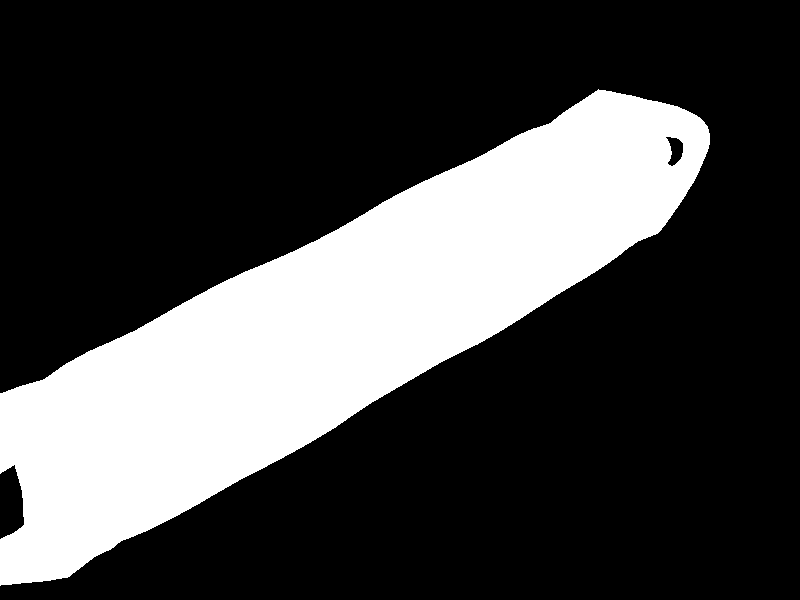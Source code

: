 // Case_Iteration3_6_8_2010_export.pov: Exported from Wings 3D 1.2 

#include "rad_def.inc"

global_settings{
	 assumed_gamma 2.200000
	 max_trace_level 5
	 ambient_light rgb <0.000000, 0.000000, 0.000000>
}
background { rgb <0.000000, 0.000000, 0.000000> }
#declare camera_location = <3.288003, 6.378836, -1.563888>;
camera{
	 perspective
	 location camera_location
	 right (1600 / 1200) * x
	 up y
	 angle 57.822402
	 sky <-0.743506, 0.480989, 0.464594>
	 look_at <0.297150, -0.049579, 0.305004>
}
light_source {
	 <3.178003, 6.378836, -0.569888>
	 color rgb <0.700000, 0.700000, 0.700000>
	 fade_distance 1.000000
	 fade_power 0.000000
	 media_interaction on
	 media_attenuation off
	 parallel
	 point_at <0.000000, 0.000000, 0.000000>
}
#declare wm_image3 = texture{
	 pigment{
		 color rgbf <1.000000, 1.000000, 1.000000, 0.000000>
	 }
	 finish {
		 ambient rgb <1.000000, 1.000000, 1.000000>
		 diffuse 0.700000
		 brilliance 1.000000
		 metallic 0.000000
		 specular 1.000000
		 roughness 0.010000
	 }
}
#declare wm_image2 = texture{
	 pigment{
		 color rgbf <1.000000, 1.000000, 1.000000, 0.000000>
	 }
	 finish {
		 ambient rgb <1.000000, 1.000000, 1.000000>
		 diffuse 0.700000
		 brilliance 1.000000
		 metallic 0.000000
		 specular 1.000000
		 roughness 0.010000
	 }
}
#declare wm_default = texture{
	 pigment{
		 color rgbf <1.000000, 1.000000, 1.000000, 0.000000>
	 }
	 finish {
		 ambient rgb <0.000000, 0.000000, 0.000000>
		 diffuse 0.700000
		 brilliance 1.000000
		 metallic 0.000000
		 specular 1.000000
		 roughness 0.010000
	 }
}
#declare wo_0_cylinder4 = mesh2{
	 vertex_vectors { 64, <-0.231509, -0.385960, 4.142861>, <-0.213886, -0.474555, 4.142861>, <-0.163702, -0.549662, 4.142861>, <-0.088595, -0.599847, 4.142861>, <0.000000, -0.617469, 4.142861>, <0.088595, -0.599847, 4.142861>, <0.163702, -0.549662, 4.142861>, <0.213886, -0.474555, 4.142861>, <0.231509, -0.385960, 4.142861>, <0.213886, -0.297366, 4.142861>, 
			<0.163702, -0.222259, 4.142861>, <0.088595, -0.172074, 4.142861>, <0.000000, -0.154452, 4.142861>, <-0.088595, -0.172074, 4.142861>, <-0.163702, -0.222259, 4.142861>, <-0.213886, -0.297366, 4.142861>, <-0.555229, -0.385960, 3.317603>, <-0.512965, -0.598437, 3.317603>, <-0.392606, -0.778567, 3.317603>, <-0.212477, -0.898925, 3.317603>, <-0.000000, -0.941189, 3.317603>, 
			<0.212477, -0.898925, 3.317603>, <0.392606, -0.778567, 3.317603>, <0.512965, -0.598437, 3.317603>, <0.555229, -0.385960, 3.317603>, <0.512965, -0.173483, 3.317603>, <0.392606, 0.006646, 3.317603>, <0.212477, 0.127004, 3.317603>, <0.000000, 0.169269, 3.317603>, <-0.212477, 0.127004, 3.317603>, <-0.392606, 0.006646, 3.317603>, <-0.512965, -0.173483, 3.317603>, 
			<-0.227018, -0.431117, 4.142861>, <-0.227018, -0.340804, 4.142861>, <-0.192456, -0.514556, 4.142861>, <-0.128595, -0.578417, 4.142861>, <-0.045157, -0.612978, 4.142861>, <0.045157, -0.612978, 4.142861>, <0.128595, -0.578417, 4.142861>, <0.192456, -0.514556, 4.142861>, <0.227018, -0.431117, 4.142861>, <0.227018, -0.340804, 4.142861>, <0.192456, -0.257365, 4.142861>, 
			<0.128595, -0.193504, 4.142861>, <0.045157, -0.158943, 4.142861>, <-0.045157, -0.158943, 4.142861>, <-0.128595, -0.193504, 4.142861>, <-0.192456, -0.257365, 4.142861>, <-0.544458, -0.494260, 3.317603>, <-0.544458, -0.277661, 3.317603>, <-0.461569, -0.694371, 3.317603>, <-0.308411, -0.847530, 3.317603>, <-0.108299, -0.930418, 3.317603>, <0.108299, -0.930418, 3.317603>, 
			<0.308411, -0.847530, 3.317603>, <0.461569, -0.694371, 3.317603>, <0.544458, -0.494260, 3.317603>, <0.544458, -0.277661, 3.317603>, <0.461569, -0.077550, 3.317603>, <0.308411, 0.075609, 3.317603>, <0.108299, 0.158498, 3.317603>, <-0.108299, 0.158498, 3.317603>, <-0.308411, 0.075609, 3.317603>, <-0.461569, -0.077550, 3.317603>}
	 //#local average_center = <0.000000, -0.385960, 3.730232>;
	 normal_vectors { 64, <0.833857, -0.000000, -0.551980>, <0.770384, 0.319103, -0.551980>, <0.589626, 0.589626, -0.551980>, <0.319103, 0.770384, -0.551980>, <-0.000000, 0.833857, -0.551980>, <-0.319103, 0.770384, -0.551980>, <-0.589626, 0.589626, -0.551980>, <-0.770384, 0.319103, -0.551980>, <-0.833857, 0.000000, -0.551980>, <-0.770384, -0.319103, -0.551980>, 
			<-0.589626, -0.589626, -0.551980>, <-0.319103, -0.770384, -0.551980>, <-0.000000, -0.833857, -0.551980>, <0.319103, -0.770384, -0.551980>, <0.589626, -0.589626, -0.551980>, <0.770384, -0.319103, -0.551980>, <0.989350, 0.000000, 0.145557>, <0.914040, 0.378608, 0.145557>, <0.699576, 0.699576, 0.145557>, <0.378608, 0.914040, 0.145557>, <-0.000000, 0.989350, 0.145557>, 
			<-0.378608, 0.914040, 0.145557>, <-0.699576, 0.699576, 0.145557>, <-0.914040, 0.378608, 0.145557>, <-0.989350, 0.000000, 0.145557>, <-0.914040, -0.378608, 0.145557>, <-0.699576, -0.699576, 0.145557>, <-0.378608, -0.914040, 0.145557>, <-0.000000, -0.989350, 0.145557>, <0.378608, -0.914040, 0.145557>, <0.699576, -0.699576, 0.145557>, <0.914040, -0.378608, 0.145557>, 
			<0.302107, 0.060093, -0.951378>, <0.302107, -0.060093, -0.951378>, <0.256114, 0.171130, -0.951378>, <0.171130, 0.256114, -0.951378>, <0.086897, 0.436863, -0.895321>, <-0.071241, 0.358153, -0.930941>, <-0.171130, 0.256114, -0.951378>, <-0.256114, 0.171130, -0.951378>, <-0.302107, 0.060093, -0.951378>, <-0.302107, -0.060093, -0.951378>, <-0.256114, -0.171130, -0.951378>, 
			<-0.171130, -0.256114, -0.951378>, <-0.086897, -0.436863, -0.895321>, <0.071241, -0.358153, -0.930941>, <0.171130, -0.256114, -0.951378>, <0.256114, -0.171130, -0.951378>, <0.708931, 0.141015, 0.691036>, <0.708931, -0.141015, 0.691036>, <0.601003, 0.401577, 0.691036>, <0.401577, 0.601003, 0.691036>, <0.160846, 0.808629, 0.565904>, <-0.180079, 0.905316, 0.384674>, 
			<-0.401577, 0.601003, 0.691036>, <-0.601003, 0.401577, 0.691036>, <-0.708931, 0.141015, 0.691036>, <-0.708931, -0.141015, 0.691036>, <-0.601003, -0.401577, 0.691036>, <-0.401577, -0.601003, 0.691036>, <-0.160846, -0.808629, 0.565904>, <0.180079, -0.905316, 0.384674>, <0.401577, -0.601003, 0.691036>, <0.601003, -0.401577, 0.691036>}
	 uv_vectors { 0}
	 texture_list { 1, texture{wm_default}}
	 face_indices { 124, <32, 33, 40>, 0, <32, 40, 39>, 0, <33, 47, 41>, 0, <33, 41, 40>, 0, <47, 46, 42>, 0, <47, 42, 41>, 0, <46, 45, 43>, 0, <46, 43, 42>, 0, <45, 44, 43>, 0, <37, 36, 35>, 0, 
			<35, 38, 37>, 0, <35, 34, 38>, 0, <34, 32, 39>, 0, <34, 39, 38>, 0, <52, 53, 54>, 0, <54, 51, 52>, 0, <54, 55, 51>, 0, <55, 50, 51>, 0, <55, 56, 50>, 0, <56, 48, 50>, 0, <56, 57, 48>, 0, 
			<57, 58, 49>, 0, <57, 49, 48>, 0, <58, 59, 63>, 0, <58, 63, 49>, 0, <59, 60, 62>, 0, <59, 62, 63>, 0, <60, 61, 62>, 0, <1, 32, 34>, 0, <2, 34, 35>, 0, <3, 35, 36>, 0, <4, 36, 37>, 0, 
			<5, 37, 38>, 0, <6, 38, 39>, 0, <7, 39, 40>, 0, <8, 40, 41>, 0, <9, 41, 42>, 0, <10, 42, 43>, 0, <11, 43, 44>, 0, <12, 44, 45>, 0, <13, 45, 46>, 0, <14, 46, 47>, 0, <15, 47, 33>, 0, 
			<0, 33, 32>, 0, <48, 49, 16>, 0, <49, 63, 31>, 0, <63, 62, 30>, 0, <62, 61, 29>, 0, <61, 60, 28>, 0, <60, 59, 27>, 0, <59, 58, 26>, 0, <58, 57, 25>, 0, <57, 56, 24>, 0, <56, 55, 23>, 0, 
			<55, 54, 22>, 0, <54, 53, 21>, 0, <53, 52, 20>, 0, <52, 51, 19>, 0, <51, 50, 18>, 0, <50, 48, 17>, 0, <1, 17, 48>, 0, <48, 32, 1>, 0, <0, 32, 48>, 0, <0, 48, 16>, 0, <2, 18, 50>, 0, 
			<50, 34, 2>, 0, <50, 17, 1>, 0, <50, 1, 34>, 0, <3, 19, 51>, 0, <51, 35, 3>, 0, <51, 18, 2>, 0, <51, 2, 35>, 0, <36, 52, 3>, 0, <52, 36, 4>, 0, <52, 4, 20>, 0, <52, 19, 3>, 0, 
			<5, 21, 53>, 0, <53, 37, 5>, 0, <4, 37, 53>, 0, <4, 53, 20>, 0, <6, 22, 54>, 0, <54, 38, 6>, 0, <54, 21, 5>, 0, <54, 5, 38>, 0, <7, 23, 55>, 0, <55, 39, 7>, 0, <55, 22, 6>, 0, 
			<55, 6, 39>, 0, <40, 56, 7>, 0, <56, 40, 8>, 0, <56, 8, 24>, 0, <56, 23, 7>, 0, <41, 9, 57>, 0, <9, 25, 57>, 0, <8, 41, 57>, 0, <8, 57, 24>, 0, <10, 26, 58>, 0, <58, 42, 10>, 0, 
			<58, 25, 9>, 0, <58, 9, 42>, 0, <11, 27, 59>, 0, <59, 43, 11>, 0, <59, 26, 10>, 0, <59, 10, 43>, 0, <44, 60, 11>, 0, <60, 44, 12>, 0, <60, 12, 28>, 0, <60, 27, 11>, 0, <45, 13, 61>, 0, 
			<13, 29, 61>, 0, <12, 45, 61>, 0, <12, 61, 28>, 0, <14, 30, 62>, 0, <62, 46, 14>, 0, <62, 29, 13>, 0, <62, 13, 46>, 0, <15, 31, 63>, 0, <63, 47, 15>, 0, <63, 30, 14>, 0, <63, 14, 47>, 0, 
			<49, 0, 16>, 0, <49, 31, 15>, 0, <49, 33, 0>, 0, <33, 49, 15>, 0}
	 normal_indices { 124, <32, 33, 40>, <32, 40, 39>, <33, 47, 41>, <33, 41, 40>, <47, 46, 42>, <47, 42, 41>, <46, 45, 43>, <46, 43, 42>, <45, 44, 43>, <37, 36, 35>, 
			<35, 38, 37>, <35, 34, 38>, <34, 32, 39>, <34, 39, 38>, <52, 53, 54>, <54, 51, 52>, <54, 55, 51>, <55, 50, 51>, <55, 56, 50>, <56, 48, 50>, <56, 57, 48>, 
			<57, 58, 49>, <57, 49, 48>, <58, 59, 63>, <58, 63, 49>, <59, 60, 62>, <59, 62, 63>, <60, 61, 62>, <1, 32, 34>, <2, 34, 35>, <3, 35, 36>, <4, 36, 37>, 
			<5, 37, 38>, <6, 38, 39>, <7, 39, 40>, <8, 40, 41>, <9, 41, 42>, <10, 42, 43>, <11, 43, 44>, <12, 44, 45>, <13, 45, 46>, <14, 46, 47>, <15, 47, 33>, 
			<0, 33, 32>, <48, 49, 16>, <49, 63, 31>, <63, 62, 30>, <62, 61, 29>, <61, 60, 28>, <60, 59, 27>, <59, 58, 26>, <58, 57, 25>, <57, 56, 24>, <56, 55, 23>, 
			<55, 54, 22>, <54, 53, 21>, <53, 52, 20>, <52, 51, 19>, <51, 50, 18>, <50, 48, 17>, <1, 17, 48>, <48, 32, 1>, <0, 32, 48>, <0, 48, 16>, <2, 18, 50>, 
			<50, 34, 2>, <50, 17, 1>, <50, 1, 34>, <3, 19, 51>, <51, 35, 3>, <51, 18, 2>, <51, 2, 35>, <36, 52, 3>, <52, 36, 4>, <52, 4, 20>, <52, 19, 3>, 
			<5, 21, 53>, <53, 37, 5>, <4, 37, 53>, <4, 53, 20>, <6, 22, 54>, <54, 38, 6>, <54, 21, 5>, <54, 5, 38>, <7, 23, 55>, <55, 39, 7>, <55, 22, 6>, 
			<55, 6, 39>, <40, 56, 7>, <56, 40, 8>, <56, 8, 24>, <56, 23, 7>, <41, 9, 57>, <9, 25, 57>, <8, 41, 57>, <8, 57, 24>, <10, 26, 58>, <58, 42, 10>, 
			<58, 25, 9>, <58, 9, 42>, <11, 27, 59>, <59, 43, 11>, <59, 26, 10>, <59, 10, 43>, <44, 60, 11>, <60, 44, 12>, <60, 12, 28>, <60, 27, 11>, <45, 13, 61>, 
			<13, 29, 61>, <12, 45, 61>, <12, 61, 28>, <14, 30, 62>, <62, 46, 14>, <62, 29, 13>, <62, 13, 46>, <15, 31, 63>, <63, 47, 15>, <63, 30, 14>, <63, 14, 47>, 
			<49, 0, 16>, <49, 31, 15>, <49, 33, 0>, <33, 49, 15>}
	 uv_indices { 124, <0, 0, 0>, <0, 0, 0>, <0, 0, 0>, <0, 0, 0>, <0, 0, 0>, <0, 0, 0>, <0, 0, 0>, <0, 0, 0>, <0, 0, 0>, <0, 0, 0>, 
			<0, 0, 0>, <0, 0, 0>, <0, 0, 0>, <0, 0, 0>, <0, 0, 0>, <0, 0, 0>, <0, 0, 0>, <0, 0, 0>, <0, 0, 0>, <0, 0, 0>, <0, 0, 0>, 
			<0, 0, 0>, <0, 0, 0>, <0, 0, 0>, <0, 0, 0>, <0, 0, 0>, <0, 0, 0>, <0, 0, 0>, <0, 0, 0>, <0, 0, 0>, <0, 0, 0>, <0, 0, 0>, 
			<0, 0, 0>, <0, 0, 0>, <0, 0, 0>, <0, 0, 0>, <0, 0, 0>, <0, 0, 0>, <0, 0, 0>, <0, 0, 0>, <0, 0, 0>, <0, 0, 0>, <0, 0, 0>, 
			<0, 0, 0>, <0, 0, 0>, <0, 0, 0>, <0, 0, 0>, <0, 0, 0>, <0, 0, 0>, <0, 0, 0>, <0, 0, 0>, <0, 0, 0>, <0, 0, 0>, <0, 0, 0>, 
			<0, 0, 0>, <0, 0, 0>, <0, 0, 0>, <0, 0, 0>, <0, 0, 0>, <0, 0, 0>, <0, 0, 0>, <0, 0, 0>, <0, 0, 0>, <0, 0, 0>, <0, 0, 0>, 
			<0, 0, 0>, <0, 0, 0>, <0, 0, 0>, <0, 0, 0>, <0, 0, 0>, <0, 0, 0>, <0, 0, 0>, <0, 0, 0>, <0, 0, 0>, <0, 0, 0>, <0, 0, 0>, 
			<0, 0, 0>, <0, 0, 0>, <0, 0, 0>, <0, 0, 0>, <0, 0, 0>, <0, 0, 0>, <0, 0, 0>, <0, 0, 0>, <0, 0, 0>, <0, 0, 0>, <0, 0, 0>, 
			<0, 0, 0>, <0, 0, 0>, <0, 0, 0>, <0, 0, 0>, <0, 0, 0>, <0, 0, 0>, <0, 0, 0>, <0, 0, 0>, <0, 0, 0>, <0, 0, 0>, <0, 0, 0>, 
			<0, 0, 0>, <0, 0, 0>, <0, 0, 0>, <0, 0, 0>, <0, 0, 0>, <0, 0, 0>, <0, 0, 0>, <0, 0, 0>, <0, 0, 0>, <0, 0, 0>, <0, 0, 0>, 
			<0, 0, 0>, <0, 0, 0>, <0, 0, 0>, <0, 0, 0>, <0, 0, 0>, <0, 0, 0>, <0, 0, 0>, <0, 0, 0>, <0, 0, 0>, <0, 0, 0>, <0, 0, 0>, 
			<0, 0, 0>, <0, 0, 0>, <0, 0, 0>, <0, 0, 0>}
}
object{ wo_0_cylinder4
	 interior {
		 ior 1.000000
	 }
}
#declare wo_1_cylinder7 = mesh2{
	 vertex_vectors { 926, <0.270730, 0.489610, -0.000000>, <0.474102, 0.265947, -0.000000>, <0.974000, -0.393973, -0.000000>, <-0.000000, 0.556763, -0.000000>, <0.604407, 0.040508, -0.000000>, <0.732322, -0.104319, -0.000000>, <0.913309, -0.249146, -0.000000>, <-0.270730, 0.489610, -0.000000>, <-0.474102, 0.265947, -0.000000>, <-0.974000, -0.393973, -0.000000>, 
			<-0.604407, 0.040508, -0.000000>, <-0.732322, -0.104319, -0.000000>, <-0.913309, -0.249146, -0.000000>, <0.270730, -1.277557, -0.000000>, <0.474102, -1.053894, -0.000000>, <0.000000, -1.344709, -0.000000>, <0.604407, -0.828454, -0.000000>, <0.732322, -0.683627, -0.000000>, <0.913309, -0.538800, -0.000000>, <-0.270730, -1.277557, -0.000000>, <-0.474102, -1.053894, -0.000000>, 
			<-0.604407, -0.828454, -0.000000>, <-0.732322, -0.683627, -0.000000>, <-0.913309, -0.538800, -0.000000>, <0.000000, 0.554027, 0.601100>, <0.233437, 0.471355, 0.601100>, <0.430901, 0.295711, 0.601100>, <0.974000, -0.393973, 0.601100>, <0.266467, 0.489610, 0.277693>, <0.474102, 0.265947, 0.277693>, <0.974000, -0.393973, 0.277693>, <0.974000, -0.393973, 0.869236>, 
			<0.494075, 0.132114, 0.869236>, <0.353831, 0.319849, 0.869236>, <0.173668, 0.443664, 0.869236>, <0.000000, 0.523691, 0.869236>, <0.974000, -0.393973, 1.164280>, <0.401276, 0.175303, 1.164280>, <0.229575, 0.323541, 1.164280>, <0.120190, 0.404141, 1.164280>, <0.000000, 0.482510, 1.164280>, <0.974000, -0.393973, 1.437221>, <0.314768, 0.185226, 1.437221>, 
			<0.199690, 0.307223, 1.437221>, <0.104462, 0.375088, 1.437221>, <0.000000, 0.432683, 1.437221>, <0.974000, -0.393973, 1.684492>, <0.281738, 0.187628, 1.684492>, <0.185534, 0.276758, 1.684492>, <0.093452, 0.349735, 1.684492>, <0.000000, 0.398555, 1.684492>, <0.974000, -0.393973, 1.874775>, <0.292748, 0.179171, 1.874775>, <0.179243, 0.286501, 1.874775>, 
			<0.095025, 0.347631, 1.874775>, <0.000000, 0.394133, 1.874775>, <0.974000, -0.393973, 2.111695>, <0.330497, 0.176282, 2.111695>, <0.196544, 0.291993, 2.111695>, <0.112326, 0.357175, 2.111695>, <0.000000, 0.419411, 2.111695>, <0.968156, -0.393973, 2.332341>, <0.405238, 0.153583, 2.332341>, <0.241642, 0.307957, 2.332341>, <0.127123, 0.380438, 2.332341>, 
			<0.000000, 0.445955, 2.332341>, <0.948676, -0.393973, 2.575952>, <0.548994, 0.117080, 2.575952>, <0.293925, 0.279443, 2.575952>, <0.136075, 0.383441, 2.575952>, <0.000000, 0.457714, 2.575952>, <0.921404, -0.393973, 2.830764>, <0.694273, 0.049102, 2.830764>, <0.377503, 0.276708, 2.830764>, <0.167344, 0.401841, 2.830764>, <0.000000, 0.477872, 2.830764>, 
			<0.882444, -0.393973, 3.037864>, <0.777567, -0.058404, 3.037864>, <0.446956, 0.291712, 3.037864>, <0.209165, 0.406441, 3.037864>, <0.000000, 0.482912, 3.037864>, <0.839588, -0.393973, 3.233474>, <0.786538, 0.009807, 3.233474>, <0.525999, 0.313901, 3.233474>, <0.279376, 0.386507, 3.233474>, <0.000000, 0.461073, 3.233474>, <0.839588, -0.393973, 3.432043>, 
			<0.710114, 0.183492, 3.435851>, <0.359852, 0.340507, 3.432043>, <0.000000, 0.363133, 3.400410>, <0.387060, 0.016274, 3.491905>, <0.234558, 0.031210, 3.449355>, <0.074308, 0.025901, 3.439074>, <0.475918, 0.009405, 3.572709>, <0.802436, -0.393973, 3.713225>, <0.486604, -0.014462, 3.700515>, <0.745492, -0.393973, 3.882893>, <0.469265, -0.037594, 3.826371>, 
			<0.677043, -0.393973, 4.033254>, <0.431270, -0.081216, 3.959591>, <0.614783, -0.393973, 4.184449>, <0.384917, -0.130665, 4.093139>, <0.529218, -0.393973, 4.340876>, <0.326218, -0.167273, 4.221564>, <0.427913, -0.393973, 4.520051>, <0.235419, -0.201764, 4.384440>, <0.285488, -0.393973, 4.698218>, <0.134337, -0.227266, 4.517670>, <0.124398, -0.393973, 4.846082>, 
			<0.045815, -0.233104, 4.596243>, <0.608700, 0.302276, 3.516232>, <0.661638, 0.212029, 3.701935>, <0.770290, 0.136872, 3.707649>, <0.626757, 0.126283, 3.859300>, <0.718540, 0.061803, 3.873560>, <0.584742, 0.040113, 3.997863>, <0.654041, -0.003923, 4.022906>, <0.531162, -0.033205, 4.148335>, <0.594306, -0.067733, 4.173004>, <0.450110, -0.096901, 4.291538>, 
			<0.512454, -0.137688, 4.327787>, <0.350581, -0.150412, 4.462638>, <0.413283, -0.198240, 4.506551>, <0.223817, -0.195143, 4.620888>, <0.275797, -0.251402, 4.682946>, <0.092288, -0.234397, 4.717204>, <0.121187, -0.304050, 4.812078>, <-0.000000, 0.556763, 0.277693>, <0.540620, 0.101146, 0.601100>, <0.605619, 0.057581, 0.277693>, <0.735818, -0.043248, 0.869236>, 
			<0.946248, -0.218611, 0.869236>, <0.732134, -0.014456, 1.164280>, <0.944326, -0.204214, 1.164280>, <0.740506, -0.007840, 1.437221>, <0.936209, -0.200907, 1.437221>, <0.743645, -0.006239, 1.684492>, <0.923991, -0.200106, 1.684492>, <0.750985, -0.011877, 1.874775>, <0.912239, -0.202925, 1.874775>, <0.768289, -0.013803, 2.111695>, <0.899908, -0.203888, 2.111695>, 
			<0.798871, -0.028936, 2.332341>, <0.912039, -0.211454, 2.332341>, <0.830034, -0.053271, 2.575952>, <0.909647, -0.223622, 2.575952>, <0.847035, -0.098590, 2.830764>, <0.897236, -0.246282, 2.830764>, <0.736971, -0.063894, 0.601100>, <0.926789, -0.228933, 0.601100>, <0.728412, -0.092937, 0.277693>, <0.914660, -0.243455, 0.277693>, <0.859882, -0.226189, 3.037864>, 
			<-0.233437, 0.471355, 0.601100>, <-0.430901, 0.295711, 0.601100>, <-0.974000, -0.393973, 0.601100>, <-0.266467, 0.489610, 0.277693>, <-0.474102, 0.265947, 0.277693>, <-0.974000, -0.393973, 0.277693>, <-0.974000, -0.393973, 0.869236>, <-0.494075, 0.132114, 0.869236>, <-0.353831, 0.319849, 0.869236>, <-0.173668, 0.443664, 0.869236>, <-0.974000, -0.393973, 1.164280>, 
			<-0.401276, 0.175303, 1.164280>, <-0.229575, 0.323541, 1.164280>, <-0.120190, 0.404141, 1.164280>, <-0.974000, -0.393973, 1.437221>, <-0.314768, 0.185226, 1.437221>, <-0.199690, 0.307223, 1.437221>, <-0.104462, 0.375088, 1.437221>, <-0.974000, -0.393973, 1.684492>, <-0.281738, 0.187628, 1.684492>, <-0.185534, 0.276758, 1.684492>, <-0.093452, 0.349735, 1.684492>, 
			<-0.974000, -0.393973, 1.874775>, <-0.292748, 0.179171, 1.874775>, <-0.179243, 0.286501, 1.874775>, <-0.095025, 0.347631, 1.874775>, <-0.974000, -0.393973, 2.111695>, <-0.330497, 0.176282, 2.111695>, <-0.196544, 0.291993, 2.111695>, <-0.112326, 0.357175, 2.111695>, <-0.968156, -0.393973, 2.332341>, <-0.405238, 0.153583, 2.332341>, <-0.241642, 0.307957, 2.332341>, 
			<-0.127123, 0.380438, 2.332341>, <-0.948676, -0.393973, 2.575952>, <-0.548994, 0.117080, 2.575952>, <-0.293925, 0.279443, 2.575952>, <-0.136075, 0.383441, 2.575952>, <-0.921404, -0.393973, 2.830764>, <-0.694273, 0.049102, 2.830764>, <-0.377503, 0.276708, 2.830764>, <-0.167344, 0.401841, 2.830764>, <-0.882444, -0.393973, 3.037864>, <-0.777567, -0.058404, 3.037864>, 
			<-0.446956, 0.291712, 3.037864>, <-0.209165, 0.406441, 3.037864>, <-0.839588, -0.393973, 3.233474>, <-0.786538, 0.009807, 3.233474>, <-0.525999, 0.313901, 3.233474>, <-0.279376, 0.386507, 3.233474>, <-0.839588, -0.393973, 3.432043>, <-0.710114, 0.183492, 3.435851>, <-0.359852, 0.340507, 3.432043>, <-0.387060, 0.016274, 3.491905>, <-0.234558, 0.031210, 3.449355>, 
			<-0.074308, 0.025901, 3.439074>, <-0.475918, 0.009405, 3.572709>, <-0.802436, -0.393973, 3.713225>, <-0.486604, -0.014462, 3.700515>, <-0.745492, -0.393973, 3.882893>, <-0.469265, -0.037594, 3.826371>, <-0.677043, -0.393973, 4.033254>, <-0.431270, -0.081216, 3.959591>, <-0.614783, -0.393973, 4.184449>, <-0.384917, -0.130665, 4.093139>, <-0.529218, -0.393973, 4.340876>, 
			<-0.326218, -0.167273, 4.221564>, <-0.427913, -0.393973, 4.520051>, <-0.235419, -0.201764, 4.384440>, <-0.285488, -0.393973, 4.698218>, <-0.134337, -0.227266, 4.517670>, <-0.124398, -0.393973, 4.846082>, <-0.045815, -0.233104, 4.596243>, <-0.608700, 0.302276, 3.516232>, <-0.661638, 0.212029, 3.701935>, <-0.770290, 0.136872, 3.707649>, <-0.626757, 0.126283, 3.859300>, 
			<-0.718540, 0.061803, 3.873560>, <-0.584742, 0.040113, 3.997863>, <-0.654041, -0.003923, 4.022906>, <-0.531162, -0.033205, 4.148335>, <-0.594306, -0.067733, 4.173004>, <-0.450110, -0.096901, 4.291538>, <-0.512454, -0.137688, 4.327787>, <-0.350581, -0.150412, 4.462638>, <-0.413283, -0.198240, 4.506551>, <-0.223817, -0.195143, 4.620888>, <-0.275797, -0.251402, 4.682946>, 
			<-0.092288, -0.234397, 4.717204>, <-0.121187, -0.304050, 4.812078>, <-0.540620, 0.101146, 0.601100>, <-0.605619, 0.057581, 0.277693>, <-0.735818, -0.043248, 0.869236>, <-0.946248, -0.218611, 0.869236>, <-0.732134, -0.014456, 1.164280>, <-0.944326, -0.204214, 1.164280>, <-0.740506, -0.007840, 1.437221>, <-0.936209, -0.200907, 1.437221>, <-0.743645, -0.006239, 1.684492>, 
			<-0.923991, -0.200106, 1.684492>, <-0.750985, -0.011877, 1.874775>, <-0.912239, -0.202925, 1.874775>, <-0.768289, -0.013803, 2.111695>, <-0.899908, -0.203888, 2.111695>, <-0.798871, -0.028936, 2.332341>, <-0.912039, -0.211454, 2.332341>, <-0.830034, -0.053271, 2.575952>, <-0.909647, -0.223622, 2.575952>, <-0.847035, -0.098590, 2.830764>, <-0.897236, -0.246282, 2.830764>, 
			<-0.736971, -0.063894, 0.601100>, <-0.926789, -0.228933, 0.601100>, <-0.728412, -0.092937, 0.277693>, <-0.914660, -0.243455, 0.277693>, <-0.859882, -0.226189, 3.037864>, <0.000000, -1.341973, 0.601100>, <0.233437, -1.259301, 0.601100>, <0.430901, -1.083658, 0.601100>, <0.266467, -1.277557, 0.277693>, <0.474102, -1.053894, 0.277693>, <0.494075, -0.920061, 0.869236>, 
			<0.353831, -1.107796, 0.869236>, <0.173668, -1.231610, 0.869236>, <0.000000, -1.311637, 0.869236>, <0.401276, -0.963250, 1.164280>, <0.229575, -1.111487, 1.164280>, <0.120190, -1.192088, 1.164280>, <0.000000, -1.270456, 1.164280>, <0.314768, -0.973173, 1.437221>, <0.199690, -1.095169, 1.437221>, <0.104462, -1.163035, 1.437221>, <0.000000, -1.220629, 1.437221>, 
			<0.281738, -0.975574, 1.684492>, <0.185534, -1.064705, 1.684492>, <0.093452, -1.137681, 1.684492>, <0.000000, -1.186501, 1.684492>, <0.292748, -0.967118, 1.874775>, <0.179243, -1.074447, 1.874775>, <0.095025, -1.135578, 1.874775>, <0.000000, -1.182080, 1.874775>, <0.330497, -0.964228, 2.111695>, <0.196544, -1.079940, 2.111695>, <0.112326, -1.145122, 2.111695>, 
			<0.000000, -1.207357, 2.111695>, <0.405238, -0.941530, 2.332341>, <0.241642, -1.095903, 2.332341>, <0.127123, -1.168385, 2.332341>, <0.000000, -1.233901, 2.332341>, <0.548994, -0.905026, 2.575952>, <0.293925, -1.067390, 2.575952>, <0.136075, -1.171387, 2.575952>, <0.000000, -1.245660, 2.575952>, <0.694273, -0.837048, 2.830764>, <0.377503, -1.064655, 2.830764>, 
			<0.167344, -1.189787, 2.830764>, <0.000000, -1.265818, 2.830764>, <0.777567, -0.729543, 3.037864>, <0.446956, -1.079658, 3.037864>, <0.209165, -1.194388, 3.037864>, <0.000000, -1.270858, 3.037864>, <0.786538, -0.797753, 3.233474>, <0.525999, -1.101847, 3.233474>, <0.279376, -1.174454, 3.233474>, <0.000000, -1.249020, 3.233474>, <0.710114, -0.971438, 3.435851>, 
			<0.359852, -1.128453, 3.432043>, <0.000000, -1.151079, 3.400410>, <0.387060, -0.804220, 3.491905>, <0.234558, -0.819157, 3.449355>, <0.074308, -0.813847, 3.439074>, <0.475918, -0.797351, 3.572709>, <0.486604, -0.773484, 3.700515>, <0.469265, -0.750352, 3.826371>, <0.431270, -0.706731, 3.959591>, <0.384917, -0.657282, 4.093139>, <0.326218, -0.620674, 4.221564>, 
			<0.235419, -0.586182, 4.384440>, <0.134337, -0.560680, 4.517670>, <0.045815, -0.554843, 4.596243>, <0.608700, -1.090222, 3.516232>, <0.661638, -0.999976, 3.701935>, <0.770290, -0.924819, 3.707649>, <0.626757, -0.914229, 3.859300>, <0.718540, -0.849749, 3.873560>, <0.584742, -0.828059, 3.997863>, <0.654041, -0.784023, 4.022906>, <0.531162, -0.754741, 4.148335>, 
			<0.594306, -0.720214, 4.173004>, <0.450110, -0.691045, 4.291538>, <0.512454, -0.650258, 4.327787>, <0.350581, -0.637535, 4.462638>, <0.413283, -0.589707, 4.506551>, <0.223817, -0.592803, 4.620888>, <0.275797, -0.536544, 4.682946>, <0.092288, -0.553550, 4.717204>, <0.121187, -0.483897, 4.812078>, <0.000000, -1.344709, 0.277693>, <0.540620, -0.889093, 0.601100>, 
			<0.605619, -0.845528, 0.277693>, <0.735818, -0.744698, 0.869236>, <0.946248, -0.569336, 0.869236>, <0.732134, -0.773491, 1.164280>, <0.944326, -0.583732, 1.164280>, <0.740506, -0.780106, 1.437221>, <0.936209, -0.587040, 1.437221>, <0.743645, -0.781707, 1.684492>, <0.923991, -0.587840, 1.684492>, <0.750985, -0.776070, 1.874775>, <0.912239, -0.585021, 1.874775>, 
			<0.768289, -0.774143, 2.111695>, <0.899908, -0.584058, 2.111695>, <0.798871, -0.759011, 2.332341>, <0.912039, -0.576492, 2.332341>, <0.830034, -0.734675, 2.575952>, <0.909647, -0.564324, 2.575952>, <0.847035, -0.689356, 2.830764>, <0.897236, -0.541665, 2.830764>, <0.736971, -0.724053, 0.601100>, <0.926789, -0.559013, 0.601100>, <0.728412, -0.695010, 0.277693>, 
			<0.914660, -0.544491, 0.277693>, <0.859882, -0.561758, 3.037864>, <-0.233437, -1.259301, 0.601100>, <-0.430901, -1.083658, 0.601100>, <-0.266467, -1.277557, 0.277693>, <-0.474102, -1.053894, 0.277693>, <-0.494075, -0.920061, 0.869236>, <-0.353831, -1.107796, 0.869236>, <-0.173668, -1.231610, 0.869236>, <-0.401276, -0.963250, 1.164280>, <-0.229575, -1.111487, 1.164280>, 
			<-0.120190, -1.192088, 1.164280>, <-0.314768, -0.973173, 1.437221>, <-0.199690, -1.095169, 1.437221>, <-0.104462, -1.163035, 1.437221>, <-0.281738, -0.975574, 1.684492>, <-0.185534, -1.064705, 1.684492>, <-0.093452, -1.137681, 1.684492>, <-0.292748, -0.967118, 1.874775>, <-0.179243, -1.074447, 1.874775>, <-0.095025, -1.135578, 1.874775>, <-0.330497, -0.964228, 2.111695>, 
			<-0.196544, -1.079940, 2.111695>, <-0.112326, -1.145122, 2.111695>, <-0.405238, -0.941530, 2.332341>, <-0.241642, -1.095903, 2.332341>, <-0.127123, -1.168385, 2.332341>, <-0.548994, -0.905026, 2.575952>, <-0.293925, -1.067390, 2.575952>, <-0.136075, -1.171387, 2.575952>, <-0.694273, -0.837048, 2.830764>, <-0.377503, -1.064655, 2.830764>, <-0.167344, -1.189787, 2.830764>, 
			<-0.777567, -0.729543, 3.037864>, <-0.446956, -1.079658, 3.037864>, <-0.209165, -1.194388, 3.037864>, <-0.786538, -0.797753, 3.233474>, <-0.525999, -1.101847, 3.233474>, <-0.279376, -1.174454, 3.233474>, <-0.710114, -0.971438, 3.435851>, <-0.359852, -1.128453, 3.432043>, <-0.387060, -0.804220, 3.491905>, <-0.234558, -0.819157, 3.449355>, <-0.074308, -0.813847, 3.439074>, 
			<-0.475918, -0.797351, 3.572709>, <-0.486604, -0.773484, 3.700515>, <-0.469265, -0.750352, 3.826371>, <-0.431270, -0.706731, 3.959591>, <-0.384917, -0.657282, 4.093139>, <-0.326218, -0.620674, 4.221564>, <-0.235419, -0.586182, 4.384440>, <-0.134337, -0.560680, 4.517670>, <-0.045815, -0.554843, 4.596243>, <-0.608700, -1.090222, 3.516232>, <-0.661638, -0.999976, 3.701935>, 
			<-0.770290, -0.924819, 3.707649>, <-0.626757, -0.914229, 3.859300>, <-0.718540, -0.849749, 3.873560>, <-0.584742, -0.828059, 3.997863>, <-0.654041, -0.784023, 4.022906>, <-0.531162, -0.754741, 4.148335>, <-0.594306, -0.720214, 4.173004>, <-0.450110, -0.691045, 4.291538>, <-0.512454, -0.650258, 4.327787>, <-0.350581, -0.637535, 4.462638>, <-0.413283, -0.589707, 4.506551>, 
			<-0.223817, -0.592803, 4.620888>, <-0.275797, -0.536544, 4.682946>, <-0.092288, -0.553550, 4.717204>, <-0.121187, -0.483897, 4.812078>, <-0.540620, -0.889093, 0.601100>, <-0.605619, -0.845528, 0.277693>, <-0.735818, -0.744698, 0.869236>, <-0.946248, -0.569336, 0.869236>, <-0.732134, -0.773491, 1.164280>, <-0.944326, -0.583732, 1.164280>, <-0.740506, -0.780106, 1.437221>, 
			<-0.936209, -0.587040, 1.437221>, <-0.743645, -0.781707, 1.684492>, <-0.923991, -0.587840, 1.684492>, <-0.750985, -0.776070, 1.874775>, <-0.912239, -0.585021, 1.874775>, <-0.768289, -0.774143, 2.111695>, <-0.899908, -0.584058, 2.111695>, <-0.798871, -0.759011, 2.332341>, <-0.912039, -0.576492, 2.332341>, <-0.830034, -0.734675, 2.575952>, <-0.909647, -0.564324, 2.575952>, 
			<-0.847035, -0.689356, 2.830764>, <-0.897236, -0.541665, 2.830764>, <-0.736971, -0.724053, 0.601100>, <-0.926789, -0.559013, 0.601100>, <-0.728412, -0.695010, 0.277693>, <-0.914660, -0.544491, 0.277693>, <-0.859882, -0.561758, 3.037864>, <0.000000, -0.233104, 4.604591>, <0.000000, -0.554843, 4.604591>, <0.000000, -0.553550, 4.742249>, <0.000000, -0.483897, 4.837123>, 
			<0.000000, -0.393973, 4.871127>, <0.000000, -0.304050, 4.837123>, <0.000000, -0.234397, 4.742249>, <-0.000000, 0.554027, -0.601100>, <0.233437, 0.471355, -0.601100>, <0.430901, 0.295711, -0.601100>, <0.974000, -0.393973, -0.601100>, <0.266467, 0.489610, -0.277693>, <0.474102, 0.265947, -0.277693>, <0.974000, -0.393973, -0.277693>, <0.974000, -0.393973, -0.869236>, 
			<0.494075, 0.132114, -0.869236>, <0.353831, 0.319849, -0.869236>, <0.173668, 0.443664, -0.869236>, <-0.000000, 0.523691, -0.869236>, <0.974000, -0.393973, -1.164280>, <0.401276, 0.175303, -1.164280>, <0.229575, 0.323541, -1.164280>, <0.120190, 0.404141, -1.164280>, <-0.000000, 0.482510, -1.164280>, <0.974000, -0.393973, -1.437221>, <0.314768, 0.185226, -1.437221>, 
			<0.199690, 0.307223, -1.437221>, <0.104462, 0.375088, -1.437221>, <-0.000000, 0.432683, -1.437221>, <0.974000, -0.393973, -1.684492>, <0.281738, 0.187628, -1.684492>, <0.185534, 0.276758, -1.684492>, <0.093452, 0.349735, -1.684492>, <-0.000000, 0.398555, -1.684492>, <0.974000, -0.393973, -1.874775>, <0.292748, 0.179171, -1.874775>, <0.179243, 0.286501, -1.874775>, 
			<0.095025, 0.347631, -1.874775>, <-0.000000, 0.394133, -1.874775>, <0.974000, -0.393973, -2.111695>, <0.330497, 0.176282, -2.111695>, <0.196544, 0.291993, -2.111695>, <0.112326, 0.357175, -2.111695>, <-0.000000, 0.419411, -2.111695>, <0.968156, -0.393973, -2.332341>, <0.405238, 0.153583, -2.332341>, <0.241642, 0.307957, -2.332341>, <0.127123, 0.380438, -2.332341>, 
			<-0.000000, 0.445955, -2.332341>, <0.948676, -0.393973, -2.575952>, <0.548994, 0.117080, -2.575952>, <0.293925, 0.279443, -2.575952>, <0.136075, 0.383441, -2.575952>, <-0.000000, 0.457714, -2.575952>, <0.921404, -0.393973, -2.830764>, <0.694273, 0.049102, -2.830764>, <0.377503, 0.276708, -2.830764>, <0.167344, 0.401841, -2.830764>, <-0.000000, 0.477872, -2.830764>, 
			<0.882444, -0.393973, -3.037864>, <0.777567, -0.058404, -3.037864>, <0.446956, 0.291712, -3.037864>, <0.209165, 0.406441, -3.037864>, <-0.000000, 0.482912, -3.037864>, <0.839588, -0.393973, -3.233474>, <0.786538, 0.009807, -3.233474>, <0.525999, 0.313901, -3.233474>, <0.279376, 0.386507, -3.233474>, <-0.000000, 0.461073, -3.233474>, <0.839588, -0.393973, -3.432043>, 
			<0.710114, 0.183492, -3.435851>, <0.359852, 0.340507, -3.432043>, <-0.000000, 0.363133, -3.400410>, <0.387060, 0.016274, -3.491905>, <0.234558, 0.031210, -3.449355>, <0.074308, 0.025901, -3.439074>, <0.475918, 0.009405, -3.572709>, <0.802436, -0.393973, -3.713225>, <0.486604, -0.014462, -3.700515>, <0.745492, -0.393973, -3.882893>, <0.469265, -0.037594, -3.826371>, 
			<0.677043, -0.393973, -4.033254>, <0.431270, -0.081216, -3.959591>, <0.614783, -0.393973, -4.184449>, <0.384917, -0.130665, -4.093139>, <0.529218, -0.393973, -4.340876>, <0.326218, -0.167273, -4.221564>, <0.427913, -0.393973, -4.520051>, <0.235419, -0.201764, -4.384440>, <0.285488, -0.393973, -4.698218>, <0.134337, -0.227266, -4.517670>, <0.124398, -0.393973, -4.846082>, 
			<0.045815, -0.233104, -4.596243>, <0.608700, 0.302276, -3.516232>, <0.661638, 0.212029, -3.701935>, <0.770290, 0.136872, -3.707649>, <0.626757, 0.126283, -3.859300>, <0.718540, 0.061803, -3.873560>, <0.584742, 0.040113, -3.997863>, <0.654041, -0.003923, -4.022906>, <0.531162, -0.033205, -4.148335>, <0.594306, -0.067733, -4.173004>, <0.450110, -0.096901, -4.291538>, 
			<0.512454, -0.137688, -4.327787>, <0.350581, -0.150412, -4.462638>, <0.413283, -0.198240, -4.506551>, <0.223817, -0.195143, -4.620888>, <0.275797, -0.251402, -4.682946>, <0.092288, -0.234397, -4.717204>, <0.121187, -0.304050, -4.812078>, <-0.000000, 0.556763, -0.277693>, <0.540620, 0.101146, -0.601100>, <0.605619, 0.057581, -0.277693>, <0.735818, -0.043248, -0.869236>, 
			<0.946248, -0.218611, -0.869236>, <0.732134, -0.014456, -1.164280>, <0.944326, -0.204214, -1.164280>, <0.740506, -0.007840, -1.437221>, <0.936209, -0.200907, -1.437221>, <0.743645, -0.006239, -1.684492>, <0.923991, -0.200106, -1.684492>, <0.750985, -0.011877, -1.874775>, <0.912239, -0.202925, -1.874775>, <0.768289, -0.013803, -2.111695>, <0.899908, -0.203888, -2.111695>, 
			<0.798871, -0.028936, -2.332341>, <0.912039, -0.211454, -2.332341>, <0.830034, -0.053271, -2.575952>, <0.909647, -0.223622, -2.575952>, <0.847035, -0.098590, -2.830764>, <0.897236, -0.246282, -2.830764>, <0.736971, -0.063894, -0.601100>, <0.926789, -0.228933, -0.601100>, <0.728412, -0.092937, -0.277693>, <0.914660, -0.243455, -0.277693>, <0.859882, -0.226189, -3.037864>, 
			<-0.233437, 0.471355, -0.601100>, <-0.430901, 0.295711, -0.601100>, <-0.974000, -0.393973, -0.601100>, <-0.266467, 0.489610, -0.277693>, <-0.474102, 0.265947, -0.277693>, <-0.974000, -0.393973, -0.277693>, <-0.974000, -0.393973, -0.869236>, <-0.494075, 0.132114, -0.869236>, <-0.353831, 0.319849, -0.869236>, <-0.173668, 0.443664, -0.869236>, <-0.974000, -0.393973, -1.164280>, 
			<-0.401276, 0.175303, -1.164280>, <-0.229575, 0.323541, -1.164280>, <-0.120190, 0.404141, -1.164280>, <-0.974000, -0.393973, -1.437221>, <-0.314768, 0.185226, -1.437221>, <-0.199690, 0.307223, -1.437221>, <-0.104462, 0.375088, -1.437221>, <-0.974000, -0.393973, -1.684492>, <-0.281738, 0.187628, -1.684492>, <-0.185534, 0.276758, -1.684492>, <-0.093452, 0.349735, -1.684492>, 
			<-0.974000, -0.393973, -1.874775>, <-0.292748, 0.179171, -1.874775>, <-0.179243, 0.286501, -1.874775>, <-0.095025, 0.347631, -1.874775>, <-0.974000, -0.393973, -2.111695>, <-0.330497, 0.176282, -2.111695>, <-0.196544, 0.291993, -2.111695>, <-0.112326, 0.357175, -2.111695>, <-0.968156, -0.393973, -2.332341>, <-0.405238, 0.153583, -2.332341>, <-0.241642, 0.307957, -2.332341>, 
			<-0.127123, 0.380438, -2.332341>, <-0.948676, -0.393973, -2.575952>, <-0.548994, 0.117080, -2.575952>, <-0.293925, 0.279443, -2.575952>, <-0.136075, 0.383441, -2.575952>, <-0.921404, -0.393973, -2.830764>, <-0.694273, 0.049102, -2.830764>, <-0.377503, 0.276708, -2.830764>, <-0.167344, 0.401841, -2.830764>, <-0.882444, -0.393973, -3.037864>, <-0.777567, -0.058404, -3.037864>, 
			<-0.446956, 0.291712, -3.037864>, <-0.209165, 0.406441, -3.037864>, <-0.839588, -0.393973, -3.233474>, <-0.786538, 0.009807, -3.233474>, <-0.525999, 0.313901, -3.233474>, <-0.279376, 0.386507, -3.233474>, <-0.839588, -0.393973, -3.432043>, <-0.710114, 0.183492, -3.435851>, <-0.359852, 0.340507, -3.432043>, <-0.387060, 0.016274, -3.491905>, <-0.234558, 0.031210, -3.449355>, 
			<-0.074308, 0.025901, -3.439074>, <-0.475918, 0.009405, -3.572709>, <-0.802436, -0.393973, -3.713225>, <-0.486604, -0.014462, -3.700515>, <-0.745492, -0.393973, -3.882893>, <-0.469265, -0.037594, -3.826371>, <-0.677043, -0.393973, -4.033254>, <-0.431270, -0.081216, -3.959591>, <-0.614783, -0.393973, -4.184449>, <-0.384917, -0.130665, -4.093139>, <-0.529218, -0.393973, -4.340876>, 
			<-0.326218, -0.167273, -4.221564>, <-0.427913, -0.393973, -4.520051>, <-0.235419, -0.201764, -4.384440>, <-0.285488, -0.393973, -4.698218>, <-0.134337, -0.227266, -4.517670>, <-0.124398, -0.393973, -4.846082>, <-0.045815, -0.233104, -4.596243>, <-0.608700, 0.302276, -3.516232>, <-0.661638, 0.212029, -3.701935>, <-0.770290, 0.136872, -3.707649>, <-0.626757, 0.126283, -3.859300>, 
			<-0.718540, 0.061803, -3.873560>, <-0.584742, 0.040113, -3.997863>, <-0.654041, -0.003923, -4.022906>, <-0.531162, -0.033205, -4.148335>, <-0.594306, -0.067733, -4.173004>, <-0.450110, -0.096901, -4.291538>, <-0.512454, -0.137688, -4.327787>, <-0.350581, -0.150412, -4.462638>, <-0.413283, -0.198240, -4.506551>, <-0.223817, -0.195143, -4.620888>, <-0.275797, -0.251402, -4.682946>, 
			<-0.092288, -0.234397, -4.717204>, <-0.121187, -0.304050, -4.812078>, <-0.540620, 0.101146, -0.601100>, <-0.605619, 0.057581, -0.277693>, <-0.735818, -0.043248, -0.869236>, <-0.946248, -0.218611, -0.869236>, <-0.732134, -0.014456, -1.164280>, <-0.944326, -0.204214, -1.164280>, <-0.740506, -0.007840, -1.437221>, <-0.936209, -0.200907, -1.437221>, <-0.743645, -0.006239, -1.684492>, 
			<-0.923991, -0.200106, -1.684492>, <-0.750985, -0.011877, -1.874775>, <-0.912239, -0.202925, -1.874775>, <-0.768289, -0.013803, -2.111695>, <-0.899908, -0.203888, -2.111695>, <-0.798871, -0.028936, -2.332341>, <-0.912039, -0.211454, -2.332341>, <-0.830034, -0.053271, -2.575952>, <-0.909647, -0.223622, -2.575952>, <-0.847035, -0.098590, -2.830764>, <-0.897236, -0.246282, -2.830764>, 
			<-0.736971, -0.063894, -0.601100>, <-0.926789, -0.228933, -0.601100>, <-0.728412, -0.092937, -0.277693>, <-0.914660, -0.243455, -0.277693>, <-0.859882, -0.226189, -3.037864>, <0.000000, -1.341973, -0.601100>, <0.233437, -1.259301, -0.601100>, <0.430901, -1.083658, -0.601100>, <0.266467, -1.277557, -0.277693>, <0.474102, -1.053894, -0.277693>, <0.494075, -0.920061, -0.869236>, 
			<0.353831, -1.107796, -0.869236>, <0.173668, -1.231610, -0.869236>, <0.000000, -1.311637, -0.869236>, <0.401276, -0.963250, -1.164280>, <0.229575, -1.111487, -1.164280>, <0.120190, -1.192088, -1.164280>, <0.000000, -1.270456, -1.164280>, <0.314768, -0.973173, -1.437221>, <0.199690, -1.095169, -1.437221>, <0.104462, -1.163035, -1.437221>, <0.000000, -1.220629, -1.437221>, 
			<0.281738, -0.975574, -1.684492>, <0.185534, -1.064705, -1.684492>, <0.093452, -1.137681, -1.684492>, <0.000000, -1.186501, -1.684492>, <0.292748, -0.967118, -1.874775>, <0.179243, -1.074447, -1.874775>, <0.095025, -1.135578, -1.874775>, <0.000000, -1.182080, -1.874775>, <0.330497, -0.964228, -2.111695>, <0.196544, -1.079940, -2.111695>, <0.112326, -1.145122, -2.111695>, 
			<0.000000, -1.207357, -2.111695>, <0.405238, -0.941530, -2.332341>, <0.241642, -1.095903, -2.332341>, <0.127123, -1.168385, -2.332341>, <0.000000, -1.233901, -2.332341>, <0.548994, -0.905026, -2.575952>, <0.293925, -1.067390, -2.575952>, <0.136075, -1.171387, -2.575952>, <0.000000, -1.245660, -2.575952>, <0.694273, -0.837048, -2.830764>, <0.377503, -1.064655, -2.830764>, 
			<0.167344, -1.189787, -2.830764>, <0.000000, -1.265818, -2.830764>, <0.777567, -0.729543, -3.037864>, <0.446956, -1.079658, -3.037864>, <0.209165, -1.194388, -3.037864>, <0.000000, -1.270858, -3.037864>, <0.786538, -0.797753, -3.233474>, <0.525999, -1.101847, -3.233474>, <0.279376, -1.174454, -3.233474>, <0.000000, -1.249020, -3.233474>, <0.710114, -0.971438, -3.435851>, 
			<0.359852, -1.128453, -3.432043>, <0.000000, -1.151079, -3.400410>, <0.387060, -0.804220, -3.491905>, <0.234558, -0.819157, -3.449355>, <0.074308, -0.813847, -3.439074>, <0.475918, -0.797351, -3.572709>, <0.486604, -0.773484, -3.700515>, <0.469265, -0.750352, -3.826371>, <0.431270, -0.706731, -3.959591>, <0.384917, -0.657282, -4.093139>, <0.326218, -0.620674, -4.221564>, 
			<0.235419, -0.586182, -4.384440>, <0.134337, -0.560680, -4.517670>, <0.045815, -0.554843, -4.596243>, <0.608700, -1.090222, -3.516232>, <0.661638, -0.999976, -3.701935>, <0.770290, -0.924819, -3.707649>, <0.626757, -0.914229, -3.859300>, <0.718540, -0.849749, -3.873560>, <0.584742, -0.828059, -3.997863>, <0.654041, -0.784023, -4.022906>, <0.531162, -0.754741, -4.148335>, 
			<0.594306, -0.720214, -4.173004>, <0.450110, -0.691045, -4.291538>, <0.512454, -0.650258, -4.327787>, <0.350581, -0.637535, -4.462638>, <0.413283, -0.589707, -4.506551>, <0.223817, -0.592803, -4.620888>, <0.275797, -0.536544, -4.682946>, <0.092288, -0.553550, -4.717204>, <0.121187, -0.483897, -4.812078>, <0.000000, -1.344709, -0.277693>, <0.540620, -0.889093, -0.601100>, 
			<0.605619, -0.845528, -0.277693>, <0.735818, -0.744698, -0.869236>, <0.946248, -0.569336, -0.869236>, <0.732134, -0.773491, -1.164280>, <0.944326, -0.583732, -1.164280>, <0.740506, -0.780106, -1.437221>, <0.936209, -0.587040, -1.437221>, <0.743645, -0.781707, -1.684492>, <0.923991, -0.587840, -1.684492>, <0.750985, -0.776070, -1.874775>, <0.912239, -0.585021, -1.874775>, 
			<0.768289, -0.774143, -2.111695>, <0.899908, -0.584058, -2.111695>, <0.798871, -0.759011, -2.332341>, <0.912039, -0.576492, -2.332341>, <0.830034, -0.734675, -2.575952>, <0.909647, -0.564324, -2.575952>, <0.847035, -0.689356, -2.830764>, <0.897236, -0.541665, -2.830764>, <0.736971, -0.724053, -0.601100>, <0.926789, -0.559013, -0.601100>, <0.728412, -0.695010, -0.277693>, 
			<0.914660, -0.544491, -0.277693>, <0.859882, -0.561758, -3.037864>, <-0.233437, -1.259301, -0.601100>, <-0.430901, -1.083658, -0.601100>, <-0.266467, -1.277557, -0.277693>, <-0.474102, -1.053894, -0.277693>, <-0.494075, -0.920061, -0.869236>, <-0.353831, -1.107796, -0.869236>, <-0.173668, -1.231610, -0.869236>, <-0.401276, -0.963250, -1.164280>, <-0.229575, -1.111487, -1.164280>, 
			<-0.120190, -1.192088, -1.164280>, <-0.314768, -0.973173, -1.437221>, <-0.199690, -1.095169, -1.437221>, <-0.104462, -1.163035, -1.437221>, <-0.281738, -0.975574, -1.684492>, <-0.185534, -1.064705, -1.684492>, <-0.093452, -1.137681, -1.684492>, <-0.292748, -0.967118, -1.874775>, <-0.179243, -1.074447, -1.874775>, <-0.095025, -1.135578, -1.874775>, <-0.330497, -0.964228, -2.111695>, 
			<-0.196544, -1.079940, -2.111695>, <-0.112326, -1.145122, -2.111695>, <-0.405238, -0.941530, -2.332341>, <-0.241642, -1.095903, -2.332341>, <-0.127123, -1.168385, -2.332341>, <-0.548994, -0.905026, -2.575952>, <-0.293925, -1.067390, -2.575952>, <-0.136075, -1.171387, -2.575952>, <-0.694273, -0.837048, -2.830764>, <-0.377503, -1.064655, -2.830764>, <-0.167344, -1.189787, -2.830764>, 
			<-0.777567, -0.729543, -3.037864>, <-0.446956, -1.079658, -3.037864>, <-0.209165, -1.194388, -3.037864>, <-0.786538, -0.797753, -3.233474>, <-0.525999, -1.101847, -3.233474>, <-0.279376, -1.174454, -3.233474>, <-0.710114, -0.971438, -3.435851>, <-0.359852, -1.128453, -3.432043>, <-0.387060, -0.804220, -3.491905>, <-0.234558, -0.819157, -3.449355>, <-0.074308, -0.813847, -3.439074>, 
			<-0.475918, -0.797351, -3.572709>, <-0.486604, -0.773484, -3.700515>, <-0.469265, -0.750352, -3.826371>, <-0.431270, -0.706731, -3.959591>, <-0.384917, -0.657282, -4.093139>, <-0.326218, -0.620674, -4.221564>, <-0.235419, -0.586182, -4.384440>, <-0.134337, -0.560680, -4.517670>, <-0.045815, -0.554843, -4.596243>, <-0.608700, -1.090222, -3.516232>, <-0.661638, -0.999976, -3.701935>, 
			<-0.770290, -0.924819, -3.707649>, <-0.626757, -0.914229, -3.859300>, <-0.718540, -0.849749, -3.873560>, <-0.584742, -0.828059, -3.997863>, <-0.654041, -0.784023, -4.022906>, <-0.531162, -0.754741, -4.148335>, <-0.594306, -0.720214, -4.173004>, <-0.450110, -0.691045, -4.291538>, <-0.512454, -0.650258, -4.327787>, <-0.350581, -0.637535, -4.462638>, <-0.413283, -0.589707, -4.506551>, 
			<-0.223817, -0.592803, -4.620888>, <-0.275797, -0.536544, -4.682946>, <-0.092288, -0.553550, -4.717204>, <-0.121187, -0.483897, -4.812078>, <-0.540620, -0.889093, -0.601100>, <-0.605619, -0.845528, -0.277693>, <-0.735818, -0.744698, -0.869236>, <-0.946248, -0.569336, -0.869236>, <-0.732134, -0.773491, -1.164280>, <-0.944326, -0.583732, -1.164280>, <-0.740506, -0.780106, -1.437221>, 
			<-0.936209, -0.587040, -1.437221>, <-0.743645, -0.781707, -1.684492>, <-0.923991, -0.587840, -1.684492>, <-0.750985, -0.776070, -1.874775>, <-0.912239, -0.585021, -1.874775>, <-0.768289, -0.774143, -2.111695>, <-0.899908, -0.584058, -2.111695>, <-0.798871, -0.759011, -2.332341>, <-0.912039, -0.576492, -2.332341>, <-0.830034, -0.734675, -2.575952>, <-0.909647, -0.564324, -2.575952>, 
			<-0.847035, -0.689356, -2.830764>, <-0.897236, -0.541665, -2.830764>, <-0.736971, -0.724053, -0.601100>, <-0.926789, -0.559013, -0.601100>, <-0.728412, -0.695010, -0.277693>, <-0.914660, -0.544491, -0.277693>, <-0.859882, -0.561758, -3.037864>, <0.000000, -0.233104, -4.604591>, <0.000000, -0.554843, -4.604591>, <0.000000, -0.553550, -4.742249>, <0.000000, -0.483897, -4.837123>, 
			<0.000000, -0.393973, -4.871127>, <0.000000, -0.304050, -4.837123>, <0.000000, -0.234397, -4.742249>}
	 //#local average_center = <0.000000, -0.393973, -0.000000>;
	 normal_vectors { 926, <-0.593488, -0.804843, -0.000000>, <-0.820631, -0.571458, -0.000000>, <-1.000000, -0.000000, 0.000000>, <0.000000, -1.000000, -0.000000>, <-0.799684, -0.600421, -0.000000>, <-0.669775, -0.742564, -0.000000>, <-0.850210, -0.526444, -0.000000>, <0.593488, -0.804843, -0.000000>, <0.820631, -0.571458, -0.000000>, <1.000000, 0.000000, -0.000000>, 
			<0.799684, -0.600421, -0.000000>, <0.669775, -0.742564, -0.000000>, <0.850210, -0.526444, -0.000000>, <-0.593488, 0.804843, 0.000000>, <-0.820631, 0.571458, 0.000000>, <-0.000000, 1.000000, 0.000000>, <-0.799684, 0.600421, 0.000000>, <-0.669775, 0.742564, 0.000000>, <-0.850210, 0.526444, 0.000000>, <0.593488, 0.804843, -0.000000>, <0.820631, 0.571458, 0.000000>, 
			<0.799684, 0.600421, 0.000000>, <0.669775, 0.742564, 0.000000>, <0.850210, 0.526444, 0.000000>, <0.000000, -0.994967, -0.100200>, <-0.473286, -0.872914, -0.118410>, <-0.770969, -0.628635, -0.102101>, <-0.999856, -0.000000, 0.016950>, <-0.494646, -0.868107, -0.041422>, <-0.798110, -0.601432, -0.036052>, <-0.999991, -0.000000, 0.004327>, <-0.999652, -0.000000, 0.026393>, 
			<-0.702409, -0.708553, -0.067636>, <-0.669382, -0.717493, -0.192696>, <-0.476904, -0.859173, -0.185430>, <0.000000, -0.987913, -0.155012>, <-1.000000, -0.000000, 0.000372>, <-0.589396, -0.799392, -0.116552>, <-0.622167, -0.760992, -0.183847>, <-0.532788, -0.833444, -0.146657>, <0.000000, -0.987284, -0.158967>, <-0.999959, -0.000000, -0.009098>, <-0.560606, -0.823439, -0.087576>, 
			<-0.642022, -0.757856, -0.116028>, <-0.515340, -0.849099, -0.115998>, <0.000000, -0.988578, -0.150712>, <-0.999870, -0.000000, -0.016106>, <-0.599765, -0.798989, -0.043574>, <-0.649820, -0.757999, -0.056324>, <-0.540689, -0.839615, -0.051985>, <0.000000, -0.995485, -0.094923>, <-0.999758, -0.000000, -0.022019>, <-0.538490, -0.842031, 0.031797>, <-0.637996, -0.769253, 0.034798>, 
			<-0.515114, -0.856470, 0.033405>, <0.000000, -0.999287, 0.037750>, <-0.999953, -0.000000, -0.009677>, <-0.533155, -0.840933, 0.092617>, <-0.622525, -0.773781, 0.117156>, <-0.536289, -0.839070, 0.091411>, <0.000000, -0.992501, 0.122234>, <-0.999030, -0.000000, -0.044036>, <-0.528059, -0.844056, 0.093397>, <-0.606539, -0.788198, 0.104181>, <-0.507628, -0.856939, 0.089269>, 
			<0.000000, -0.996474, 0.083903>, <-0.996371, -0.000000, -0.085114>, <-0.517049, -0.849505, 0.104887>, <-0.559636, -0.819984, 0.120137>, <-0.500932, -0.863023, 0.065259>, <0.000000, -0.998587, 0.053142>, <-0.989318, -0.000000, -0.145770>, <-0.636758, -0.770390, 0.032214>, <-0.520297, -0.837093, 0.169016>, <-0.456091, -0.883613, 0.105872>, <0.000000, -0.997049, 0.076773>, 
			<-0.982166, -0.000000, -0.188018>, <-0.843518, -0.531490, -0.077437>, <-0.564564, -0.803273, 0.189791>, <-0.388077, -0.919506, 0.062489>, <0.000000, -0.999996, 0.002771>, <-0.989554, -0.000000, -0.144165>, <-0.897250, -0.418766, 0.139917>, <-0.501327, -0.850393, 0.159699>, <-0.261293, -0.960868, -0.091975>, <0.000000, -0.976619, -0.214980>, <-0.999410, -0.000000, -0.034353>, 
			<-0.824558, -0.562629, 0.059612>, <0.033005, -0.718436, -0.694810>, <0.000000, -0.543581, -0.839356>, <0.405884, -0.122179, -0.905721>, <0.147489, -0.069040, -0.986651>, <0.039076, -0.042676, -0.998325>, <0.814042, -0.261292, -0.518712>, <-0.966045, -0.000000, -0.258375>, <0.938742, -0.337538, -0.069516>, <-0.923139, -0.000000, -0.384465>, <0.920066, -0.388941, 0.046947>, 
			<-0.918164, -0.000000, -0.396200>, <0.890396, -0.442713, 0.105827>, <-0.892117, -0.000000, -0.451804>, <0.858134, -0.482514, 0.175464>, <-0.870131, -0.000000, -0.492820>, <0.807815, -0.526514, 0.264986>, <-0.810924, -0.000000, -0.585151>, <0.795344, -0.447172, 0.409226>, <-0.694387, -0.000000, -0.719602>, <0.657710, -0.597024, 0.459326>, <-0.373095, -0.000000, -0.927793>, 
			<0.443123, -0.681599, 0.582293>, <0.013904, -0.858485, -0.512651>, <0.127359, -0.933932, -0.333993>, <-0.831984, -0.499565, -0.241327>, <0.191879, -0.890234, -0.413116>, <-0.744939, -0.457315, -0.485724>, <0.184463, -0.900068, -0.394780>, <-0.697343, -0.501049, -0.512506>, <0.176289, -0.924798, -0.337150>, <-0.671118, -0.519710, -0.528679>, <0.142152, -0.948790, -0.282116>, 
			<-0.657174, -0.520226, -0.545424>, <0.103915, -0.975078, -0.196024>, <-0.639521, -0.516711, -0.569230>, <-0.007846, -0.963269, -0.268425>, <-0.524512, -0.517200, -0.676308>, <-0.051498, -0.948128, -0.313690>, <-0.342827, -0.579215, -0.739580>, <0.000000, -0.999539, -0.030351>, <-0.755718, -0.653616, -0.040950>, <-0.797131, -0.603786, 0.005041>, <-0.627266, -0.777471, 0.045551>, 
			<-0.870660, -0.489956, 0.043520>, <-0.605884, -0.795040, 0.028588>, <-0.872605, -0.488307, 0.010809>, <-0.585383, -0.810741, -0.005051>, <-0.872282, -0.488812, -0.013648>, <-0.516018, -0.856550, -0.006949>, <-0.854902, -0.518133, -0.026092>, <-0.586441, -0.809925, 0.010446>, <-0.876904, -0.479861, -0.027821>, <-0.624945, -0.780304, 0.023881>, <-0.876603, -0.481121, 0.009492>, 
			<-0.670162, -0.740976, 0.042873>, <-0.913399, -0.406999, 0.007377>, <-0.756160, -0.654376, -0.003789>, <-0.946488, -0.319109, -0.048259>, <-0.860534, -0.498572, -0.104433>, <-0.967851, -0.219768, -0.122337>, <-0.669577, -0.740759, 0.054250>, <-0.849567, -0.523986, 0.060617>, <-0.704201, -0.708197, 0.050579>, <-0.814671, -0.579253, 0.027873>, <-0.929165, -0.286336, -0.233803>, 
			<0.473286, -0.872914, -0.118410>, <0.770969, -0.628635, -0.102101>, <0.999856, 0.000000, 0.016950>, <0.494646, -0.868107, -0.041422>, <0.798110, -0.601432, -0.036052>, <0.999991, 0.000000, 0.004327>, <0.999652, 0.000000, 0.026393>, <0.702409, -0.708553, -0.067636>, <0.669382, -0.717493, -0.192696>, <0.476904, -0.859173, -0.185430>, <1.000000, 0.000000, 0.000372>, 
			<0.589396, -0.799392, -0.116552>, <0.622167, -0.760992, -0.183847>, <0.532788, -0.833444, -0.146657>, <0.999959, 0.000000, -0.009098>, <0.560606, -0.823439, -0.087576>, <0.642022, -0.757856, -0.116028>, <0.515340, -0.849099, -0.115998>, <0.999870, 0.000000, -0.016106>, <0.599765, -0.798989, -0.043574>, <0.649820, -0.757999, -0.056324>, <0.540689, -0.839615, -0.051985>, 
			<0.999758, 0.000000, -0.022019>, <0.538490, -0.842031, 0.031797>, <0.637996, -0.769253, 0.034798>, <0.515114, -0.856470, 0.033405>, <0.999953, 0.000000, -0.009677>, <0.533155, -0.840933, 0.092617>, <0.622525, -0.773781, 0.117156>, <0.536289, -0.839070, 0.091411>, <0.999030, 0.000000, -0.044036>, <0.528059, -0.844056, 0.093397>, <0.606539, -0.788198, 0.104181>, 
			<0.507628, -0.856939, 0.089269>, <0.996371, 0.000000, -0.085114>, <0.517049, -0.849505, 0.104887>, <0.559636, -0.819984, 0.120137>, <0.500932, -0.863023, 0.065259>, <0.989318, 0.000000, -0.145770>, <0.636758, -0.770390, 0.032214>, <0.520297, -0.837093, 0.169016>, <0.456091, -0.883613, 0.105872>, <0.982166, 0.000000, -0.188018>, <0.843518, -0.531490, -0.077437>, 
			<0.564564, -0.803273, 0.189791>, <0.388077, -0.919506, 0.062489>, <0.989554, 0.000000, -0.144165>, <0.897250, -0.418766, 0.139917>, <0.501327, -0.850393, 0.159699>, <0.261293, -0.960868, -0.091975>, <0.999410, 0.000000, -0.034353>, <0.824558, -0.562629, 0.059612>, <-0.033005, -0.718436, -0.694810>, <-0.405884, -0.122179, -0.905721>, <-0.147489, -0.069040, -0.986651>, 
			<-0.032561, -0.035560, -0.998837>, <-0.814042, -0.261292, -0.518712>, <0.966045, 0.000000, -0.258375>, <-0.938742, -0.337538, -0.069516>, <0.923139, 0.000000, -0.384465>, <-0.920066, -0.388941, 0.046947>, <0.918164, 0.000000, -0.396200>, <-0.890396, -0.442713, 0.105827>, <0.892117, 0.000000, -0.451804>, <-0.858134, -0.482514, 0.175464>, <0.870131, 0.000000, -0.492820>, 
			<-0.807815, -0.526514, 0.264986>, <0.810924, 0.000000, -0.585151>, <-0.795344, -0.447172, 0.409226>, <0.694387, 0.000000, -0.719602>, <-0.657710, -0.597024, 0.459326>, <0.373095, -0.000000, -0.927793>, <-0.416222, -0.585374, 0.695771>, <-0.013904, -0.858485, -0.512651>, <-0.127359, -0.933932, -0.333993>, <0.831984, -0.499565, -0.241327>, <-0.191879, -0.890234, -0.413116>, 
			<0.744939, -0.457315, -0.485724>, <-0.184463, -0.900068, -0.394780>, <0.697343, -0.501049, -0.512506>, <-0.176289, -0.924798, -0.337150>, <0.671118, -0.519710, -0.528679>, <-0.142152, -0.948790, -0.282116>, <0.657174, -0.520226, -0.545424>, <-0.103915, -0.975078, -0.196024>, <0.639521, -0.516711, -0.569230>, <0.007846, -0.963269, -0.268425>, <0.524512, -0.517200, -0.676308>, 
			<0.051498, -0.948128, -0.313690>, <0.342827, -0.579215, -0.739580>, <0.755718, -0.653616, -0.040950>, <0.797131, -0.603786, 0.005041>, <0.627266, -0.777471, 0.045551>, <0.870660, -0.489956, 0.043520>, <0.605884, -0.795040, 0.028588>, <0.872605, -0.488307, 0.010809>, <0.585383, -0.810741, -0.005051>, <0.872282, -0.488812, -0.013648>, <0.516018, -0.856550, -0.006949>, 
			<0.854902, -0.518133, -0.026092>, <0.586441, -0.809925, 0.010446>, <0.876904, -0.479861, -0.027821>, <0.624945, -0.780304, 0.023881>, <0.876603, -0.481121, 0.009492>, <0.670162, -0.740976, 0.042873>, <0.913399, -0.406999, 0.007377>, <0.756160, -0.654376, -0.003789>, <0.946488, -0.319109, -0.048259>, <0.860534, -0.498572, -0.104433>, <0.967851, -0.219768, -0.122337>, 
			<0.669577, -0.740759, 0.054250>, <0.849567, -0.523986, 0.060617>, <0.704201, -0.708197, 0.050579>, <0.814671, -0.579253, 0.027873>, <0.929165, -0.286336, -0.233803>, <-0.000000, 0.994967, -0.100200>, <-0.473286, 0.872914, -0.118410>, <-0.770969, 0.628635, -0.102101>, <-0.494646, 0.868107, -0.041422>, <-0.798110, 0.601432, -0.036052>, <-0.702409, 0.708553, -0.067636>, 
			<-0.669382, 0.717493, -0.192696>, <-0.476904, 0.859173, -0.185430>, <-0.000000, 0.987913, -0.155012>, <-0.589396, 0.799392, -0.116552>, <-0.622167, 0.760992, -0.183847>, <-0.532788, 0.833444, -0.146657>, <-0.000000, 0.987284, -0.158967>, <-0.560606, 0.823439, -0.087576>, <-0.642022, 0.757856, -0.116028>, <-0.515340, 0.849099, -0.115998>, <-0.000000, 0.988578, -0.150712>, 
			<-0.599765, 0.798989, -0.043574>, <-0.649820, 0.757999, -0.056324>, <-0.540689, 0.839615, -0.051985>, <-0.000000, 0.995485, -0.094923>, <-0.538490, 0.842031, 0.031797>, <-0.637996, 0.769253, 0.034798>, <-0.515114, 0.856470, 0.033405>, <-0.000000, 0.999287, 0.037750>, <-0.533155, 0.840933, 0.092617>, <-0.622525, 0.773781, 0.117156>, <-0.536289, 0.839070, 0.091411>, 
			<-0.000000, 0.992501, 0.122234>, <-0.528059, 0.844056, 0.093397>, <-0.606539, 0.788198, 0.104181>, <-0.507628, 0.856939, 0.089269>, <-0.000000, 0.996474, 0.083903>, <-0.517049, 0.849505, 0.104887>, <-0.559636, 0.819984, 0.120137>, <-0.500932, 0.863023, 0.065259>, <-0.000000, 0.998587, 0.053142>, <-0.636758, 0.770390, 0.032214>, <-0.520297, 0.837093, 0.169016>, 
			<-0.456091, 0.883613, 0.105872>, <-0.000000, 0.997049, 0.076773>, <-0.843518, 0.531490, -0.077437>, <-0.564564, 0.803273, 0.189791>, <-0.388077, 0.919506, 0.062489>, <-0.000000, 0.999996, 0.002771>, <-0.897250, 0.418766, 0.139917>, <-0.501327, 0.850393, 0.159699>, <-0.261293, 0.960868, -0.091975>, <-0.000000, 0.976619, -0.214980>, <-0.824558, 0.562629, 0.059612>, 
			<0.033005, 0.718436, -0.694810>, <-0.000000, 0.543581, -0.839356>, <0.477140, 0.122602, -0.870234>, <0.153231, 0.049327, -0.986959>, <0.026248, 0.042676, -0.998744>, <0.877102, 0.262652, -0.402127>, <0.940462, 0.338534, -0.030442>, <0.917852, 0.390258, 0.072431>, <0.888726, 0.443477, 0.116165>, <0.853636, 0.483818, 0.192938>, <0.802200, 0.527521, 0.279637>, 
			<0.778783, 0.448322, 0.438752>, <0.632157, 0.599223, 0.491231>, <0.334299, 0.688606, 0.643480>, <0.013904, 0.858485, -0.512651>, <0.127359, 0.933932, -0.333993>, <-0.831984, 0.499565, -0.241327>, <0.191879, 0.890234, -0.413116>, <-0.744939, 0.457315, -0.485724>, <0.184463, 0.900068, -0.394780>, <-0.697343, 0.501049, -0.512506>, <0.176289, 0.924798, -0.337150>, 
			<-0.671118, 0.519710, -0.528679>, <0.142152, 0.948790, -0.282116>, <-0.657174, 0.520226, -0.545424>, <0.103915, 0.975078, -0.196024>, <-0.639521, 0.516711, -0.569230>, <-0.007846, 0.963269, -0.268425>, <-0.524512, 0.517200, -0.676308>, <-0.051498, 0.948128, -0.313690>, <-0.342827, 0.579215, -0.739580>, <-0.000000, 0.999539, -0.030351>, <-0.755718, 0.653616, -0.040950>, 
			<-0.797131, 0.603786, 0.005041>, <-0.627266, 0.777471, 0.045551>, <-0.870660, 0.489956, 0.043520>, <-0.605884, 0.795040, 0.028588>, <-0.872605, 0.488307, 0.010809>, <-0.585383, 0.810741, -0.005051>, <-0.872282, 0.488812, -0.013648>, <-0.516018, 0.856550, -0.006949>, <-0.854902, 0.518133, -0.026092>, <-0.586441, 0.809925, 0.010446>, <-0.876904, 0.479861, -0.027821>, 
			<-0.624945, 0.780304, 0.023881>, <-0.876603, 0.481121, 0.009492>, <-0.670162, 0.740976, 0.042873>, <-0.913399, 0.406999, 0.007377>, <-0.756160, 0.654376, -0.003789>, <-0.946488, 0.319109, -0.048259>, <-0.860534, 0.498572, -0.104433>, <-0.967851, 0.219768, -0.122337>, <-0.669577, 0.740759, 0.054250>, <-0.849567, 0.523986, 0.060617>, <-0.704201, 0.708197, 0.050579>, 
			<-0.814671, 0.579253, 0.027873>, <-0.929165, 0.286336, -0.233803>, <0.473286, 0.872914, -0.118410>, <0.770969, 0.628635, -0.102101>, <0.494646, 0.868107, -0.041422>, <0.798110, 0.601432, -0.036052>, <0.702409, 0.708553, -0.067636>, <0.669382, 0.717493, -0.192696>, <0.476904, 0.859173, -0.185430>, <0.589396, 0.799392, -0.116552>, <0.622167, 0.760992, -0.183847>, 
			<0.532788, 0.833444, -0.146657>, <0.560606, 0.823439, -0.087576>, <0.642022, 0.757856, -0.116028>, <0.515340, 0.849099, -0.115998>, <0.599765, 0.798989, -0.043574>, <0.649820, 0.757999, -0.056324>, <0.540689, 0.839615, -0.051985>, <0.538490, 0.842031, 0.031797>, <0.637996, 0.769253, 0.034798>, <0.515114, 0.856470, 0.033405>, <0.533155, 0.840933, 0.092617>, 
			<0.622525, 0.773781, 0.117156>, <0.536289, 0.839070, 0.091411>, <0.528059, 0.844056, 0.093397>, <0.606539, 0.788198, 0.104181>, <0.507628, 0.856939, 0.089269>, <0.517049, 0.849505, 0.104887>, <0.559636, 0.819984, 0.120137>, <0.500932, 0.863023, 0.065259>, <0.636758, 0.770390, 0.032214>, <0.520297, 0.837093, 0.169016>, <0.456091, 0.883613, 0.105872>, 
			<0.843518, 0.531490, -0.077437>, <0.564564, 0.803273, 0.189791>, <0.388077, 0.919506, 0.062489>, <0.897250, 0.418766, 0.139917>, <0.501327, 0.850393, 0.159699>, <0.261293, 0.960868, -0.091975>, <0.824558, 0.562629, 0.059612>, <-0.033005, 0.718436, -0.694810>, <-0.477140, 0.122602, -0.870234>, <-0.153231, 0.049327, -0.986959>, <-0.032813, 0.053349, -0.998037>, 
			<-0.877102, 0.262652, -0.402127>, <-0.940462, 0.338534, -0.030442>, <-0.917852, 0.390258, 0.072431>, <-0.888726, 0.443477, 0.116165>, <-0.853636, 0.483818, 0.192938>, <-0.802200, 0.527521, 0.279637>, <-0.778783, 0.448322, 0.438752>, <-0.632157, 0.599223, 0.491231>, <-0.342068, 0.805701, 0.483565>, <-0.013904, 0.858485, -0.512651>, <-0.127359, 0.933932, -0.333993>, 
			<0.831984, 0.499565, -0.241327>, <-0.191879, 0.890234, -0.413116>, <0.744939, 0.457315, -0.485724>, <-0.184463, 0.900068, -0.394780>, <0.697343, 0.501049, -0.512506>, <-0.176289, 0.924798, -0.337150>, <0.671118, 0.519710, -0.528679>, <-0.142152, 0.948790, -0.282116>, <0.657174, 0.520226, -0.545424>, <-0.103915, 0.975078, -0.196024>, <0.639521, 0.516711, -0.569230>, 
			<0.007846, 0.963269, -0.268425>, <0.524512, 0.517200, -0.676308>, <0.051498, 0.948128, -0.313690>, <0.342827, 0.579215, -0.739580>, <0.755718, 0.653616, -0.040950>, <0.797131, 0.603786, 0.005041>, <0.627266, 0.777471, 0.045551>, <0.870660, 0.489956, 0.043520>, <0.605884, 0.795040, 0.028588>, <0.872605, 0.488307, 0.010809>, <0.585383, 0.810741, -0.005051>, 
			<0.872282, 0.488812, -0.013648>, <0.516018, 0.856550, -0.006949>, <0.854902, 0.518133, -0.026092>, <0.586441, 0.809925, 0.010446>, <0.876904, 0.479861, -0.027821>, <0.624945, 0.780304, 0.023881>, <0.876603, 0.481121, 0.009492>, <0.670162, 0.740976, 0.042873>, <0.913399, 0.406999, 0.007377>, <0.756160, 0.654376, -0.003789>, <0.946488, 0.319109, -0.048259>, 
			<0.860534, 0.498572, -0.104433>, <0.967851, 0.219768, -0.122337>, <0.669577, 0.740759, 0.054250>, <0.849567, 0.523986, 0.060617>, <0.704201, 0.708197, 0.050579>, <0.814671, 0.579253, 0.027873>, <0.929165, 0.286336, -0.233803>, <0.036206, -0.807851, 0.588274>, <-0.036206, 0.807851, 0.588274>, <-0.000000, 0.915366, -0.402623>, <-0.000000, 0.526631, -0.850094>, 
			<0.000000, -0.000000, -1.000000>, <0.000000, -0.526631, -0.850094>, <0.000000, -0.915366, -0.402623>, <0.000000, -0.994967, 0.100200>, <-0.473286, -0.872914, 0.118410>, <-0.770969, -0.628635, 0.102101>, <-0.999856, -0.000000, -0.016950>, <-0.494646, -0.868107, 0.041422>, <-0.798110, -0.601432, 0.036052>, <-0.999991, -0.000000, -0.004327>, <-0.999652, -0.000000, -0.026393>, 
			<-0.702409, -0.708553, 0.067636>, <-0.669382, -0.717493, 0.192696>, <-0.476904, -0.859173, 0.185430>, <0.000000, -0.987913, 0.155012>, <-1.000000, -0.000000, -0.000372>, <-0.589396, -0.799392, 0.116552>, <-0.622167, -0.760992, 0.183847>, <-0.532788, -0.833444, 0.146657>, <0.000000, -0.987284, 0.158967>, <-0.999959, -0.000000, 0.009098>, <-0.560606, -0.823439, 0.087576>, 
			<-0.642022, -0.757856, 0.116028>, <-0.515340, -0.849099, 0.115998>, <0.000000, -0.988578, 0.150712>, <-0.999870, -0.000000, 0.016106>, <-0.599765, -0.798989, 0.043574>, <-0.649820, -0.757999, 0.056324>, <-0.540689, -0.839615, 0.051985>, <0.000000, -0.995485, 0.094923>, <-0.999758, -0.000000, 0.022019>, <-0.538490, -0.842031, -0.031797>, <-0.637996, -0.769253, -0.034798>, 
			<-0.515114, -0.856470, -0.033405>, <0.000000, -0.999287, -0.037750>, <-0.999953, -0.000000, 0.009677>, <-0.533155, -0.840933, -0.092617>, <-0.622525, -0.773781, -0.117156>, <-0.536289, -0.839070, -0.091411>, <0.000000, -0.992501, -0.122234>, <-0.999030, -0.000000, 0.044036>, <-0.528059, -0.844056, -0.093397>, <-0.606539, -0.788198, -0.104181>, <-0.507628, -0.856939, -0.089269>, 
			<0.000000, -0.996474, -0.083903>, <-0.996371, -0.000000, 0.085114>, <-0.517049, -0.849505, -0.104887>, <-0.559636, -0.819984, -0.120137>, <-0.500932, -0.863023, -0.065259>, <0.000000, -0.998587, -0.053142>, <-0.989318, -0.000000, 0.145770>, <-0.636758, -0.770390, -0.032214>, <-0.520297, -0.837093, -0.169016>, <-0.456091, -0.883613, -0.105872>, <0.000000, -0.997049, -0.076773>, 
			<-0.982166, -0.000000, 0.188018>, <-0.843518, -0.531490, 0.077437>, <-0.564564, -0.803273, -0.189791>, <-0.388077, -0.919506, -0.062489>, <0.000000, -0.999996, -0.002771>, <-0.989554, -0.000000, 0.144165>, <-0.897250, -0.418766, -0.139917>, <-0.501327, -0.850393, -0.159699>, <-0.261293, -0.960868, 0.091975>, <0.000000, -0.976619, 0.214980>, <-0.999410, -0.000000, 0.034353>, 
			<-0.824558, -0.562629, -0.059612>, <0.033005, -0.718436, 0.694810>, <0.000000, -0.543581, 0.839356>, <0.405884, -0.122179, 0.905721>, <0.147489, -0.069040, 0.986651>, <0.039076, -0.042676, 0.998325>, <0.814042, -0.261292, 0.518712>, <-0.966045, -0.000000, 0.258375>, <0.938742, -0.337538, 0.069516>, <-0.923139, -0.000000, 0.384465>, <0.920066, -0.388941, -0.046947>, 
			<-0.918164, -0.000000, 0.396200>, <0.890396, -0.442713, -0.105827>, <-0.892117, -0.000000, 0.451804>, <0.858134, -0.482514, -0.175464>, <-0.870131, -0.000000, 0.492820>, <0.807815, -0.526514, -0.264986>, <-0.810924, -0.000000, 0.585151>, <0.795344, -0.447172, -0.409226>, <-0.694387, -0.000000, 0.719602>, <0.657710, -0.597024, -0.459326>, <-0.373095, -0.000000, 0.927793>, 
			<0.443123, -0.681599, -0.582293>, <0.013904, -0.858485, 0.512651>, <0.127359, -0.933932, 0.333993>, <-0.831984, -0.499565, 0.241327>, <0.191879, -0.890234, 0.413116>, <-0.744939, -0.457315, 0.485724>, <0.184463, -0.900068, 0.394780>, <-0.697343, -0.501049, 0.512506>, <0.176289, -0.924798, 0.337150>, <-0.671118, -0.519710, 0.528679>, <0.142152, -0.948790, 0.282116>, 
			<-0.657174, -0.520226, 0.545424>, <0.103915, -0.975078, 0.196024>, <-0.639521, -0.516711, 0.569230>, <-0.007846, -0.963269, 0.268425>, <-0.524512, -0.517200, 0.676308>, <-0.051498, -0.948128, 0.313690>, <-0.342827, -0.579215, 0.739580>, <0.000000, -0.999539, 0.030351>, <-0.755718, -0.653616, 0.040950>, <-0.797131, -0.603786, -0.005041>, <-0.627266, -0.777471, -0.045551>, 
			<-0.870660, -0.489956, -0.043520>, <-0.605884, -0.795040, -0.028588>, <-0.872605, -0.488307, -0.010809>, <-0.585383, -0.810741, 0.005051>, <-0.872282, -0.488812, 0.013648>, <-0.516018, -0.856550, 0.006949>, <-0.854902, -0.518133, 0.026092>, <-0.586441, -0.809925, -0.010446>, <-0.876904, -0.479861, 0.027821>, <-0.624945, -0.780304, -0.023881>, <-0.876603, -0.481121, -0.009492>, 
			<-0.670162, -0.740976, -0.042873>, <-0.913399, -0.406999, -0.007377>, <-0.756160, -0.654376, 0.003789>, <-0.946488, -0.319109, 0.048259>, <-0.860534, -0.498572, 0.104433>, <-0.967851, -0.219768, 0.122337>, <-0.669577, -0.740759, -0.054250>, <-0.849567, -0.523986, -0.060617>, <-0.704201, -0.708197, -0.050579>, <-0.814671, -0.579253, -0.027873>, <-0.929165, -0.286336, 0.233803>, 
			<0.473286, -0.872914, 0.118410>, <0.770969, -0.628635, 0.102101>, <0.999856, 0.000000, -0.016950>, <0.494646, -0.868107, 0.041422>, <0.798110, -0.601432, 0.036052>, <0.999991, 0.000000, -0.004327>, <0.999652, 0.000000, -0.026393>, <0.702409, -0.708553, 0.067636>, <0.669382, -0.717493, 0.192696>, <0.476904, -0.859173, 0.185430>, <1.000000, 0.000000, -0.000372>, 
			<0.589396, -0.799392, 0.116552>, <0.622167, -0.760992, 0.183847>, <0.532788, -0.833444, 0.146657>, <0.999959, 0.000000, 0.009098>, <0.560606, -0.823439, 0.087576>, <0.642022, -0.757856, 0.116028>, <0.515340, -0.849099, 0.115998>, <0.999870, 0.000000, 0.016106>, <0.599765, -0.798989, 0.043574>, <0.649820, -0.757999, 0.056324>, <0.540689, -0.839615, 0.051985>, 
			<0.999758, 0.000000, 0.022019>, <0.538490, -0.842031, -0.031797>, <0.637996, -0.769253, -0.034798>, <0.515114, -0.856470, -0.033405>, <0.999953, 0.000000, 0.009677>, <0.533155, -0.840933, -0.092617>, <0.622525, -0.773781, -0.117156>, <0.536289, -0.839070, -0.091411>, <0.999030, 0.000000, 0.044036>, <0.528059, -0.844056, -0.093397>, <0.606539, -0.788198, -0.104181>, 
			<0.507628, -0.856939, -0.089269>, <0.996371, 0.000000, 0.085114>, <0.517049, -0.849505, -0.104887>, <0.559636, -0.819984, -0.120137>, <0.500932, -0.863023, -0.065259>, <0.989318, 0.000000, 0.145770>, <0.636758, -0.770390, -0.032214>, <0.520297, -0.837093, -0.169016>, <0.456091, -0.883613, -0.105872>, <0.982166, 0.000000, 0.188018>, <0.843518, -0.531490, 0.077437>, 
			<0.564564, -0.803273, -0.189791>, <0.388077, -0.919506, -0.062489>, <0.989554, 0.000000, 0.144165>, <0.897250, -0.418766, -0.139917>, <0.501327, -0.850393, -0.159699>, <0.261293, -0.960868, 0.091975>, <0.999410, 0.000000, 0.034353>, <0.824558, -0.562629, -0.059612>, <-0.033005, -0.718436, 0.694810>, <-0.405884, -0.122179, 0.905721>, <-0.147489, -0.069040, 0.986651>, 
			<-0.032561, -0.035560, 0.998837>, <-0.814042, -0.261292, 0.518712>, <0.966045, 0.000000, 0.258375>, <-0.938742, -0.337538, 0.069516>, <0.923139, 0.000000, 0.384465>, <-0.920066, -0.388941, -0.046947>, <0.918164, 0.000000, 0.396200>, <-0.890396, -0.442713, -0.105827>, <0.892117, 0.000000, 0.451804>, <-0.858134, -0.482514, -0.175464>, <0.870131, 0.000000, 0.492820>, 
			<-0.807815, -0.526514, -0.264986>, <0.810924, 0.000000, 0.585151>, <-0.795344, -0.447172, -0.409226>, <0.694387, 0.000000, 0.719602>, <-0.657710, -0.597024, -0.459326>, <0.373095, -0.000000, 0.927793>, <-0.416222, -0.585374, -0.695771>, <-0.013904, -0.858485, 0.512651>, <-0.127359, -0.933932, 0.333993>, <0.831984, -0.499565, 0.241327>, <-0.191879, -0.890234, 0.413116>, 
			<0.744939, -0.457315, 0.485724>, <-0.184463, -0.900068, 0.394780>, <0.697343, -0.501049, 0.512506>, <-0.176289, -0.924798, 0.337150>, <0.671118, -0.519710, 0.528679>, <-0.142152, -0.948790, 0.282116>, <0.657174, -0.520226, 0.545424>, <-0.103915, -0.975078, 0.196024>, <0.639521, -0.516711, 0.569230>, <0.007846, -0.963269, 0.268425>, <0.524512, -0.517200, 0.676308>, 
			<0.051498, -0.948128, 0.313690>, <0.342827, -0.579215, 0.739580>, <0.755718, -0.653616, 0.040950>, <0.797131, -0.603786, -0.005041>, <0.627266, -0.777471, -0.045551>, <0.870660, -0.489956, -0.043520>, <0.605884, -0.795040, -0.028588>, <0.872605, -0.488307, -0.010809>, <0.585383, -0.810741, 0.005051>, <0.872282, -0.488812, 0.013648>, <0.516018, -0.856550, 0.006949>, 
			<0.854902, -0.518133, 0.026092>, <0.586441, -0.809925, -0.010446>, <0.876904, -0.479861, 0.027821>, <0.624945, -0.780304, -0.023881>, <0.876603, -0.481121, -0.009492>, <0.670162, -0.740976, -0.042873>, <0.913399, -0.406999, -0.007377>, <0.756160, -0.654376, 0.003789>, <0.946488, -0.319109, 0.048259>, <0.860534, -0.498572, 0.104433>, <0.967851, -0.219768, 0.122337>, 
			<0.669577, -0.740759, -0.054250>, <0.849567, -0.523986, -0.060617>, <0.704201, -0.708197, -0.050579>, <0.814671, -0.579253, -0.027873>, <0.929165, -0.286336, 0.233803>, <-0.000000, 0.994967, 0.100200>, <-0.473286, 0.872914, 0.118410>, <-0.770969, 0.628635, 0.102101>, <-0.494646, 0.868107, 0.041422>, <-0.798110, 0.601432, 0.036052>, <-0.702409, 0.708553, 0.067636>, 
			<-0.669382, 0.717493, 0.192696>, <-0.476904, 0.859173, 0.185430>, <-0.000000, 0.987913, 0.155012>, <-0.589396, 0.799392, 0.116552>, <-0.622167, 0.760992, 0.183847>, <-0.532788, 0.833444, 0.146657>, <-0.000000, 0.987284, 0.158967>, <-0.560606, 0.823439, 0.087576>, <-0.642022, 0.757856, 0.116028>, <-0.515340, 0.849099, 0.115998>, <-0.000000, 0.988578, 0.150712>, 
			<-0.599765, 0.798989, 0.043574>, <-0.649820, 0.757999, 0.056324>, <-0.540689, 0.839615, 0.051985>, <-0.000000, 0.995485, 0.094923>, <-0.538490, 0.842031, -0.031797>, <-0.637996, 0.769253, -0.034798>, <-0.515114, 0.856470, -0.033405>, <-0.000000, 0.999287, -0.037750>, <-0.533155, 0.840933, -0.092617>, <-0.622525, 0.773781, -0.117156>, <-0.536289, 0.839070, -0.091411>, 
			<-0.000000, 0.992501, -0.122234>, <-0.528059, 0.844056, -0.093397>, <-0.606539, 0.788198, -0.104181>, <-0.507628, 0.856939, -0.089269>, <-0.000000, 0.996474, -0.083903>, <-0.517049, 0.849505, -0.104887>, <-0.559636, 0.819984, -0.120137>, <-0.500932, 0.863023, -0.065259>, <-0.000000, 0.998587, -0.053142>, <-0.636758, 0.770390, -0.032214>, <-0.520297, 0.837093, -0.169016>, 
			<-0.456091, 0.883613, -0.105872>, <-0.000000, 0.997049, -0.076773>, <-0.843518, 0.531490, 0.077437>, <-0.564564, 0.803273, -0.189791>, <-0.388077, 0.919506, -0.062489>, <-0.000000, 0.999996, -0.002771>, <-0.897250, 0.418766, -0.139917>, <-0.501327, 0.850393, -0.159699>, <-0.261293, 0.960868, 0.091975>, <-0.000000, 0.976619, 0.214980>, <-0.824558, 0.562629, -0.059612>, 
			<0.033005, 0.718436, 0.694810>, <-0.000000, 0.543581, 0.839356>, <0.477140, 0.122602, 0.870234>, <0.153231, 0.049327, 0.986959>, <0.026248, 0.042676, 0.998744>, <0.877102, 0.262652, 0.402127>, <0.940462, 0.338534, 0.030442>, <0.917852, 0.390258, -0.072431>, <0.888726, 0.443477, -0.116165>, <0.853636, 0.483818, -0.192938>, <0.802200, 0.527521, -0.279637>, 
			<0.778783, 0.448322, -0.438752>, <0.632157, 0.599223, -0.491231>, <0.334299, 0.688606, -0.643480>, <0.013904, 0.858485, 0.512651>, <0.127359, 0.933932, 0.333993>, <-0.831984, 0.499565, 0.241327>, <0.191879, 0.890234, 0.413116>, <-0.744939, 0.457315, 0.485724>, <0.184463, 0.900068, 0.394780>, <-0.697343, 0.501049, 0.512506>, <0.176289, 0.924798, 0.337150>, 
			<-0.671118, 0.519710, 0.528679>, <0.142152, 0.948790, 0.282116>, <-0.657174, 0.520226, 0.545424>, <0.103915, 0.975078, 0.196024>, <-0.639521, 0.516711, 0.569230>, <-0.007846, 0.963269, 0.268425>, <-0.524512, 0.517200, 0.676308>, <-0.051498, 0.948128, 0.313690>, <-0.342827, 0.579215, 0.739580>, <-0.000000, 0.999539, 0.030351>, <-0.755718, 0.653616, 0.040950>, 
			<-0.797131, 0.603786, -0.005041>, <-0.627266, 0.777471, -0.045551>, <-0.870660, 0.489956, -0.043520>, <-0.605884, 0.795040, -0.028588>, <-0.872605, 0.488307, -0.010809>, <-0.585383, 0.810741, 0.005051>, <-0.872282, 0.488812, 0.013648>, <-0.516018, 0.856550, 0.006949>, <-0.854902, 0.518133, 0.026092>, <-0.586441, 0.809925, -0.010446>, <-0.876904, 0.479861, 0.027821>, 
			<-0.624945, 0.780304, -0.023881>, <-0.876603, 0.481121, -0.009492>, <-0.670162, 0.740976, -0.042873>, <-0.913399, 0.406999, -0.007377>, <-0.756160, 0.654376, 0.003789>, <-0.946488, 0.319109, 0.048259>, <-0.860534, 0.498572, 0.104433>, <-0.967851, 0.219768, 0.122337>, <-0.669577, 0.740759, -0.054250>, <-0.849567, 0.523986, -0.060617>, <-0.704201, 0.708197, -0.050579>, 
			<-0.814671, 0.579253, -0.027873>, <-0.929165, 0.286336, 0.233803>, <0.473286, 0.872914, 0.118410>, <0.770969, 0.628635, 0.102101>, <0.494646, 0.868107, 0.041422>, <0.798110, 0.601432, 0.036052>, <0.702409, 0.708553, 0.067636>, <0.669382, 0.717493, 0.192696>, <0.476904, 0.859173, 0.185430>, <0.589396, 0.799392, 0.116552>, <0.622167, 0.760992, 0.183847>, 
			<0.532788, 0.833444, 0.146657>, <0.560606, 0.823439, 0.087576>, <0.642022, 0.757856, 0.116028>, <0.515340, 0.849099, 0.115998>, <0.599765, 0.798989, 0.043574>, <0.649820, 0.757999, 0.056324>, <0.540689, 0.839615, 0.051985>, <0.538490, 0.842031, -0.031797>, <0.637996, 0.769253, -0.034798>, <0.515114, 0.856470, -0.033405>, <0.533155, 0.840933, -0.092617>, 
			<0.622525, 0.773781, -0.117156>, <0.536289, 0.839070, -0.091411>, <0.528059, 0.844056, -0.093397>, <0.606539, 0.788198, -0.104181>, <0.507628, 0.856939, -0.089269>, <0.517049, 0.849505, -0.104887>, <0.559636, 0.819984, -0.120137>, <0.500932, 0.863023, -0.065259>, <0.636758, 0.770390, -0.032214>, <0.520297, 0.837093, -0.169016>, <0.456091, 0.883613, -0.105872>, 
			<0.843518, 0.531490, 0.077437>, <0.564564, 0.803273, -0.189791>, <0.388077, 0.919506, -0.062489>, <0.897250, 0.418766, -0.139917>, <0.501327, 0.850393, -0.159699>, <0.261293, 0.960868, 0.091975>, <0.824558, 0.562629, -0.059612>, <-0.033005, 0.718436, 0.694810>, <-0.477140, 0.122602, 0.870234>, <-0.153231, 0.049327, 0.986959>, <-0.032813, 0.053349, 0.998037>, 
			<-0.877102, 0.262652, 0.402127>, <-0.940462, 0.338534, 0.030442>, <-0.917852, 0.390258, -0.072431>, <-0.888726, 0.443477, -0.116165>, <-0.853636, 0.483818, -0.192938>, <-0.802200, 0.527521, -0.279637>, <-0.778783, 0.448322, -0.438752>, <-0.632157, 0.599223, -0.491231>, <-0.342068, 0.805701, -0.483565>, <-0.013904, 0.858485, 0.512651>, <-0.127359, 0.933932, 0.333993>, 
			<0.831984, 0.499565, 0.241327>, <-0.191879, 0.890234, 0.413116>, <0.744939, 0.457315, 0.485724>, <-0.184463, 0.900068, 0.394780>, <0.697343, 0.501049, 0.512506>, <-0.176289, 0.924798, 0.337150>, <0.671118, 0.519710, 0.528679>, <-0.142152, 0.948790, 0.282116>, <0.657174, 0.520226, 0.545424>, <-0.103915, 0.975078, 0.196024>, <0.639521, 0.516711, 0.569230>, 
			<0.007846, 0.963269, 0.268425>, <0.524512, 0.517200, 0.676308>, <0.051498, 0.948128, 0.313690>, <0.342827, 0.579215, 0.739580>, <0.755718, 0.653616, 0.040950>, <0.797131, 0.603786, -0.005041>, <0.627266, 0.777471, -0.045551>, <0.870660, 0.489956, -0.043520>, <0.605884, 0.795040, -0.028588>, <0.872605, 0.488307, -0.010809>, <0.585383, 0.810741, 0.005051>, 
			<0.872282, 0.488812, 0.013648>, <0.516018, 0.856550, 0.006949>, <0.854902, 0.518133, 0.026092>, <0.586441, 0.809925, -0.010446>, <0.876904, 0.479861, 0.027821>, <0.624945, 0.780304, -0.023881>, <0.876603, 0.481121, -0.009492>, <0.670162, 0.740976, -0.042873>, <0.913399, 0.406999, -0.007377>, <0.756160, 0.654376, 0.003789>, <0.946488, 0.319109, 0.048259>, 
			<0.860534, 0.498572, 0.104433>, <0.967851, 0.219768, 0.122337>, <0.669577, 0.740759, -0.054250>, <0.849567, 0.523986, -0.060617>, <0.704201, 0.708197, -0.050579>, <0.814671, 0.579253, -0.027873>, <0.929165, 0.286336, 0.233803>, <0.036206, -0.807851, -0.588274>, <-0.036206, 0.807851, -0.588274>, <-0.000000, 0.915366, 0.402623>, <0.000000, 0.526631, 0.850094>, 
			<-0.000000, -0.000000, 1.000000>, <0.000000, -0.526631, 0.850094>, <0.000000, -0.915366, 0.402623>}
	 uv_vectors { 0}
	 texture_list { 1, texture{wm_default}}
	 face_indices { 1856, <26, 25, 28>, 0, <26, 28, 29>, 0, <26, 128, 32>, 0, <26, 32, 33>, 0, <25, 26, 33>, 0, <25, 33, 34>, 0, <34, 35, 24>, 0, <24, 25, 34>, 0, <132, 37, 32>, 0, <32, 130, 132>, 0, 
			<33, 32, 37>, 0, <33, 37, 38>, 0, <38, 39, 34>, 0, <34, 33, 38>, 0, <39, 40, 35>, 0, <35, 34, 39>, 0, <37, 132, 134>, 0, <37, 134, 42>, 0, <42, 43, 38>, 0, <38, 37, 42>, 0, <39, 38, 43>, 0, 
			<39, 43, 44>, 0, <39, 44, 45>, 0, <45, 40, 39>, 0, <42, 134, 136>, 0, <42, 136, 47>, 0, <43, 42, 47>, 0, <43, 47, 48>, 0, <43, 48, 49>, 0, <43, 49, 44>, 0, <44, 49, 50>, 0, <50, 45, 44>, 0, 
			<136, 138, 52>, 0, <52, 47, 136>, 0, <47, 52, 53>, 0, <53, 48, 47>, 0, <53, 54, 49>, 0, <49, 48, 53>, 0, <49, 54, 55>, 0, <55, 50, 49>, 0, <138, 140, 57>, 0, <57, 52, 138>, 0, <52, 57, 58>, 0, 
			<52, 58, 53>, 0, <53, 58, 59>, 0, <59, 54, 53>, 0, <55, 54, 59>, 0, <55, 59, 60>, 0, <140, 142, 62>, 0, <62, 57, 140>, 0, <57, 62, 63>, 0, <63, 58, 57>, 0, <58, 63, 64>, 0, <58, 64, 59>, 0, 
			<64, 65, 60>, 0, <60, 59, 64>, 0, <142, 144, 67>, 0, <67, 62, 142>, 0, <62, 67, 68>, 0, <62, 68, 63>, 0, <63, 68, 69>, 0, <69, 64, 63>, 0, <64, 69, 70>, 0, <70, 65, 64>, 0, <144, 146, 72>, 0, 
			<72, 67, 144>, 0, <67, 72, 73>, 0, <73, 68, 67>, 0, <68, 73, 74>, 0, <68, 74, 69>, 0, <69, 74, 75>, 0, <69, 75, 70>, 0, <72, 77, 78>, 0, <78, 73, 72>, 0, <73, 78, 79>, 0, <73, 79, 74>, 0, 
			<74, 79, 80>, 0, <74, 80, 75>, 0, <78, 77, 82>, 0, <78, 82, 83>, 0, <78, 83, 84>, 0, <78, 84, 79>, 0, <79, 84, 85>, 0, <85, 80, 79>, 0, <82, 87, 83>, 0, <84, 88, 89>, 0, <89, 85, 84>, 0, 
			<96, 114, 94>, 0, <114, 112, 94>, 0, <95, 111, 113>, 0, <95, 113, 97>, 0, <98, 116, 96>, 0, <116, 114, 96>, 0, <97, 113, 115>, 0, <97, 115, 99>, 0, <100, 118, 98>, 0, <118, 116, 98>, 0, <99, 115, 117>, 0, 
			<99, 117, 101>, 0, <102, 120, 100>, 0, <120, 118, 100>, 0, <101, 117, 119>, 0, <101, 119, 103>, 0, <104, 122, 102>, 0, <122, 120, 102>, 0, <103, 119, 121>, 0, <103, 121, 105>, 0, <106, 124, 104>, 0, <124, 122, 104>, 0, 
			<121, 123, 107>, 0, <107, 105, 121>, 0, <108, 126, 106>, 0, <126, 124, 106>, 0, <123, 125, 109>, 0, <109, 107, 123>, 0, <90, 88, 110>, 0, <90, 110, 93>, 0, <152, 81, 77>, 0, <86, 87, 82>, 0, <86, 94, 112>, 0, 
			<86, 112, 87>, 0, <95, 93, 111>, 0, <93, 110, 111>, 0, <89, 88, 91>, 0, <89, 91, 92>, 0, <91, 88, 90>, 0, <113, 111, 112>, 0, <113, 112, 114>, 0, <114, 116, 115>, 0, <114, 115, 113>, 0, <120, 122, 121>, 0, 
			<120, 121, 119>, 0, <116, 118, 117>, 0, <116, 117, 115>, 0, <118, 120, 119>, 0, <118, 119, 117>, 0, <124, 126, 125>, 0, <124, 125, 123>, 0, <122, 124, 123>, 0, <122, 123, 121>, 0, <111, 110, 87>, 0, <111, 87, 112>, 0, 
			<83, 88, 84>, 0, <83, 87, 110>, 0, <83, 110, 88>, 0, <81, 86, 82>, 0, <82, 77, 81>, 0, <24, 127, 25>, 0, <127, 28, 25>, 0, <0, 1, 29>, 0, <0, 29, 28>, 0, <129, 29, 1>, 0, <1, 4, 129>, 0, 
			<28, 127, 3>, 0, <3, 0, 28>, 0, <26, 29, 128>, 0, <29, 129, 128>, 0, <130, 148, 131>, 0, <148, 149, 131>, 0, <129, 150, 148>, 0, <129, 148, 128>, 0, <4, 5, 150>, 0, <4, 150, 129>, 0, <76, 152, 147>, 0, 
			<76, 147, 71>, 0, <66, 71, 147>, 0, <66, 147, 145>, 0, <61, 66, 145>, 0, <61, 145, 143>, 0, <61, 143, 56>, 0, <143, 141, 56>, 0, <56, 141, 139>, 0, <56, 139, 51>, 0, <51, 139, 137>, 0, <51, 137, 46>, 0, 
			<46, 137, 135>, 0, <46, 135, 41>, 0, <41, 135, 133>, 0, <41, 133, 36>, 0, <36, 133, 131>, 0, <36, 131, 31>, 0, <31, 131, 149>, 0, <31, 149, 27>, 0, <27, 149, 151>, 0, <27, 151, 30>, 0, <6, 2, 30>, 0, 
			<6, 30, 151>, 0, <145, 147, 146>, 0, <145, 146, 144>, 0, <143, 145, 144>, 0, <144, 142, 143>, 0, <141, 143, 142>, 0, <142, 140, 141>, 0, <139, 141, 140>, 0, <140, 138, 139>, 0, <137, 139, 138>, 0, <137, 138, 136>, 0, 
			<137, 136, 134>, 0, <134, 135, 137>, 0, <132, 133, 135>, 0, <132, 135, 134>, 0, <130, 131, 133>, 0, <130, 133, 132>, 0, <32, 128, 130>, 0, <128, 148, 130>, 0, <149, 148, 150>, 0, <149, 150, 151>, 0, <5, 6, 151>, 0, 
			<5, 151, 150>, 0, <146, 152, 77>, 0, <146, 77, 72>, 0, <147, 152, 146>, 0, <81, 152, 76>, 0, <154, 157, 156>, 0, <154, 156, 153>, 0, <154, 161, 160>, 0, <154, 160, 243>, 0, <153, 162, 161>, 0, <153, 161, 154>, 0, 
			<35, 162, 24>, 0, <162, 153, 24>, 0, <160, 164, 247>, 0, <247, 245, 160>, 0, <161, 165, 164>, 0, <161, 164, 160>, 0, <162, 166, 165>, 0, <165, 161, 162>, 0, <40, 166, 35>, 0, <166, 162, 35>, 0, <164, 168, 249>, 0, 
			<164, 249, 247>, 0, <165, 169, 168>, 0, <168, 164, 165>, 0, <166, 170, 169>, 0, <166, 169, 165>, 0, <45, 170, 166>, 0, <166, 40, 45>, 0, <168, 172, 251>, 0, <168, 251, 249>, 0, <169, 173, 172>, 0, <169, 172, 168>, 0, 
			<169, 170, 174>, 0, <169, 174, 173>, 0, <50, 174, 170>, 0, <170, 45, 50>, 0, <176, 253, 251>, 0, <251, 172, 176>, 0, <177, 176, 172>, 0, <172, 173, 177>, 0, <174, 178, 177>, 0, <177, 173, 174>, 0, <55, 178, 174>, 0, 
			<174, 50, 55>, 0, <180, 255, 253>, 0, <253, 176, 180>, 0, <176, 177, 181>, 0, <176, 181, 180>, 0, <182, 181, 177>, 0, <177, 178, 182>, 0, <55, 60, 182>, 0, <55, 182, 178>, 0, <184, 257, 255>, 0, <255, 180, 184>, 0, 
			<185, 184, 180>, 0, <180, 181, 185>, 0, <181, 182, 186>, 0, <181, 186, 185>, 0, <65, 186, 60>, 0, <186, 182, 60>, 0, <188, 259, 257>, 0, <257, 184, 188>, 0, <184, 185, 189>, 0, <184, 189, 188>, 0, <190, 189, 185>, 0, 
			<185, 186, 190>, 0, <70, 190, 186>, 0, <186, 65, 70>, 0, <192, 261, 259>, 0, <259, 188, 192>, 0, <193, 192, 188>, 0, <188, 189, 193>, 0, <189, 190, 194>, 0, <189, 194, 193>, 0, <75, 194, 190>, 0, <75, 190, 70>, 0, 
			<197, 196, 192>, 0, <192, 193, 197>, 0, <193, 194, 198>, 0, <193, 198, 197>, 0, <80, 198, 194>, 0, <80, 194, 75>, 0, <197, 201, 200>, 0, <197, 200, 196>, 0, <197, 198, 202>, 0, <197, 202, 201>, 0, <85, 202, 198>, 0, 
			<198, 80, 85>, 0, <201, 204, 200>, 0, <89, 205, 202>, 0, <89, 202, 85>, 0, <210, 228, 230>, 0, <210, 230, 212>, 0, <211, 213, 229>, 0, <211, 229, 227>, 0, <212, 230, 232>, 0, <212, 232, 214>, 0, <213, 215, 231>, 0, 
			<213, 231, 229>, 0, <214, 232, 234>, 0, <214, 234, 216>, 0, <215, 217, 233>, 0, <215, 233, 231>, 0, <216, 234, 236>, 0, <216, 236, 218>, 0, <217, 219, 235>, 0, <217, 235, 233>, 0, <218, 236, 238>, 0, <218, 238, 220>, 0, 
			<219, 221, 237>, 0, <219, 237, 235>, 0, <220, 238, 240>, 0, <220, 240, 222>, 0, <223, 239, 237>, 0, <237, 221, 223>, 0, <222, 240, 242>, 0, <222, 242, 224>, 0, <225, 241, 239>, 0, <239, 223, 225>, 0, <209, 226, 206>, 0, 
			<226, 205, 206>, 0, <196, 199, 267>, 0, <200, 204, 203>, 0, <203, 204, 228>, 0, <203, 228, 210>, 0, <227, 226, 209>, 0, <227, 209, 211>, 0, <89, 208, 207>, 0, <207, 205, 89>, 0, <206, 205, 207>, 0, <229, 230, 228>, 0, 
			<229, 228, 227>, 0, <230, 229, 231>, 0, <230, 231, 232>, 0, <236, 235, 237>, 0, <236, 237, 238>, 0, <232, 231, 233>, 0, <232, 233, 234>, 0, <234, 233, 235>, 0, <234, 235, 236>, 0, <240, 239, 241>, 0, <240, 241, 242>, 0, 
			<238, 237, 239>, 0, <238, 239, 240>, 0, <227, 228, 204>, 0, <227, 204, 226>, 0, <202, 205, 201>, 0, <201, 205, 226>, 0, <201, 226, 204>, 0, <200, 203, 199>, 0, <199, 196, 200>, 0, <24, 153, 127>, 0, <153, 156, 127>, 0, 
			<7, 156, 157>, 0, <7, 157, 8>, 0, <8, 157, 244>, 0, <244, 10, 8>, 0, <3, 127, 156>, 0, <156, 7, 3>, 0, <243, 244, 157>, 0, <243, 157, 154>, 0, <246, 264, 263>, 0, <246, 263, 245>, 0, <243, 263, 244>, 0, 
			<263, 265, 244>, 0, <10, 244, 265>, 0, <10, 265, 11>, 0, <191, 262, 195>, 0, <262, 267, 195>, 0, <187, 260, 262>, 0, <187, 262, 191>, 0, <183, 258, 260>, 0, <183, 260, 187>, 0, <179, 256, 258>, 0, <179, 258, 183>, 0, 
			<179, 175, 254>, 0, <179, 254, 256>, 0, <175, 171, 252>, 0, <175, 252, 254>, 0, <171, 167, 250>, 0, <171, 250, 252>, 0, <167, 163, 248>, 0, <167, 248, 250>, 0, <163, 159, 246>, 0, <163, 246, 248>, 0, <159, 155, 264>, 0, 
			<159, 264, 246>, 0, <155, 158, 266>, 0, <155, 266, 264>, 0, <12, 266, 158>, 0, <12, 158, 9>, 0, <260, 259, 261>, 0, <260, 261, 262>, 0, <259, 260, 258>, 0, <258, 257, 259>, 0, <257, 258, 256>, 0, <256, 255, 257>, 0, 
			<255, 256, 254>, 0, <254, 253, 255>, 0, <252, 251, 253>, 0, <252, 253, 254>, 0, <249, 251, 252>, 0, <252, 250, 249>, 0, <247, 249, 250>, 0, <247, 250, 248>, 0, <245, 247, 248>, 0, <245, 248, 246>, 0, <245, 263, 243>, 0, 
			<245, 243, 160>, 0, <264, 266, 265>, 0, <264, 265, 263>, 0, <11, 265, 266>, 0, <11, 266, 12>, 0, <261, 192, 196>, 0, <261, 196, 267>, 0, <261, 267, 262>, 0, <195, 267, 199>, 0, <92, 208, 89>, 0, <270, 272, 271>, 0, 
			<270, 271, 269>, 0, <270, 274, 273>, 0, <270, 273, 350>, 0, <269, 275, 274>, 0, <269, 274, 270>, 0, <268, 276, 275>, 0, <275, 269, 268>, 0, <273, 277, 354>, 0, <354, 352, 273>, 0, <274, 278, 277>, 0, <274, 277, 273>, 0, 
			<275, 279, 278>, 0, <278, 274, 275>, 0, <276, 280, 279>, 0, <279, 275, 276>, 0, <277, 281, 356>, 0, <277, 356, 354>, 0, <278, 282, 281>, 0, <281, 277, 278>, 0, <279, 283, 282>, 0, <279, 282, 278>, 0, <284, 283, 279>, 0, 
			<279, 280, 284>, 0, <281, 285, 358>, 0, <281, 358, 356>, 0, <282, 286, 285>, 0, <282, 285, 281>, 0, <282, 283, 287>, 0, <282, 287, 286>, 0, <288, 287, 283>, 0, <283, 284, 288>, 0, <289, 360, 358>, 0, <358, 285, 289>, 0, 
			<290, 289, 285>, 0, <285, 286, 290>, 0, <287, 291, 290>, 0, <290, 286, 287>, 0, <292, 291, 287>, 0, <287, 288, 292>, 0, <293, 362, 360>, 0, <360, 289, 293>, 0, <289, 290, 294>, 0, <289, 294, 293>, 0, <295, 294, 290>, 0, 
			<290, 291, 295>, 0, <292, 296, 295>, 0, <292, 295, 291>, 0, <297, 364, 362>, 0, <362, 293, 297>, 0, <298, 297, 293>, 0, <293, 294, 298>, 0, <294, 295, 299>, 0, <294, 299, 298>, 0, <296, 300, 299>, 0, <299, 295, 296>, 0, 
			<301, 366, 364>, 0, <364, 297, 301>, 0, <297, 298, 302>, 0, <297, 302, 301>, 0, <303, 302, 298>, 0, <298, 299, 303>, 0, <304, 303, 299>, 0, <299, 300, 304>, 0, <305, 368, 366>, 0, <366, 301, 305>, 0, <306, 305, 301>, 0, 
			<301, 302, 306>, 0, <302, 303, 307>, 0, <302, 307, 306>, 0, <303, 304, 308>, 0, <303, 308, 307>, 0, <310, 309, 305>, 0, <305, 306, 310>, 0, <306, 307, 311>, 0, <306, 311, 310>, 0, <307, 308, 312>, 0, <307, 312, 311>, 0, 
			<310, 314, 313>, 0, <310, 313, 309>, 0, <310, 311, 315>, 0, <310, 315, 314>, 0, <316, 315, 311>, 0, <311, 312, 316>, 0, <314, 317, 313>, 0, <319, 318, 315>, 0, <315, 316, 319>, 0, <94, 334, 336>, 0, <336, 96, 94>, 0, 
			<324, 325, 335>, 0, <324, 335, 333>, 0, <96, 336, 338>, 0, <338, 98, 96>, 0, <325, 326, 337>, 0, <325, 337, 335>, 0, <98, 338, 340>, 0, <340, 100, 98>, 0, <326, 327, 339>, 0, <326, 339, 337>, 0, <100, 340, 342>, 0, 
			<342, 102, 100>, 0, <327, 328, 341>, 0, <327, 341, 339>, 0, <102, 342, 344>, 0, <344, 104, 102>, 0, <328, 329, 343>, 0, <328, 343, 341>, 0, <104, 344, 346>, 0, <346, 106, 104>, 0, <330, 345, 343>, 0, <343, 329, 330>, 0, 
			<106, 346, 348>, 0, <348, 108, 106>, 0, <331, 347, 345>, 0, <345, 330, 331>, 0, <332, 318, 320>, 0, <320, 323, 332>, 0, <309, 81, 374>, 0, <313, 317, 86>, 0, <86, 317, 334>, 0, <86, 334, 94>, 0, <333, 332, 323>, 0, 
			<333, 323, 324>, 0, <319, 322, 321>, 0, <319, 321, 318>, 0, <320, 318, 321>, 0, <335, 336, 334>, 0, <335, 334, 333>, 0, <336, 335, 337>, 0, <336, 337, 338>, 0, <342, 341, 343>, 0, <342, 343, 344>, 0, <338, 337, 339>, 0, 
			<338, 339, 340>, 0, <340, 339, 341>, 0, <340, 341, 342>, 0, <346, 345, 347>, 0, <346, 347, 348>, 0, <344, 343, 345>, 0, <344, 345, 346>, 0, <333, 334, 317>, 0, <333, 317, 332>, 0, <315, 318, 314>, 0, <314, 318, 332>, 0, 
			<314, 332, 317>, 0, <81, 309, 313>, 0, <81, 313, 86>, 0, <269, 271, 349>, 0, <269, 349, 268>, 0, <13, 271, 272>, 0, <13, 272, 14>, 0, <14, 272, 351>, 0, <351, 16, 14>, 0, <15, 349, 271>, 0, <271, 13, 15>, 0, 
			<350, 351, 272>, 0, <350, 272, 270>, 0, <353, 371, 370>, 0, <353, 370, 352>, 0, <350, 370, 351>, 0, <370, 372, 351>, 0, <16, 351, 372>, 0, <16, 372, 17>, 0, <369, 374, 76>, 0, <76, 71, 369>, 0, <66, 367, 369>, 0, 
			<66, 369, 71>, 0, <61, 365, 367>, 0, <61, 367, 66>, 0, <56, 363, 365>, 0, <56, 365, 61>, 0, <56, 51, 361>, 0, <56, 361, 363>, 0, <51, 46, 359>, 0, <51, 359, 361>, 0, <46, 41, 357>, 0, <46, 357, 359>, 0, 
			<41, 36, 355>, 0, <41, 355, 357>, 0, <36, 31, 353>, 0, <36, 353, 355>, 0, <31, 27, 371>, 0, <31, 371, 353>, 0, <27, 30, 373>, 0, <27, 373, 371>, 0, <18, 373, 30>, 0, <18, 30, 2>, 0, <367, 366, 368>, 0, 
			<367, 368, 369>, 0, <366, 367, 365>, 0, <365, 364, 366>, 0, <364, 365, 363>, 0, <363, 362, 364>, 0, <362, 363, 361>, 0, <361, 360, 362>, 0, <359, 358, 360>, 0, <359, 360, 361>, 0, <356, 358, 359>, 0, <359, 357, 356>, 0, 
			<354, 356, 357>, 0, <354, 357, 355>, 0, <352, 354, 355>, 0, <352, 355, 353>, 0, <352, 370, 350>, 0, <352, 350, 273>, 0, <371, 373, 372>, 0, <371, 372, 370>, 0, <17, 372, 373>, 0, <17, 373, 18>, 0, <368, 305, 309>, 0, 
			<368, 309, 374>, 0, <368, 374, 369>, 0, <76, 374, 81>, 0, <376, 375, 377>, 0, <376, 377, 378>, 0, <376, 443, 379>, 0, <376, 379, 380>, 0, <375, 376, 380>, 0, <375, 380, 381>, 0, <268, 375, 381>, 0, <268, 381, 276>, 0, 
			<447, 382, 379>, 0, <379, 445, 447>, 0, <380, 379, 382>, 0, <380, 382, 383>, 0, <383, 384, 381>, 0, <381, 380, 383>, 0, <276, 381, 384>, 0, <276, 384, 280>, 0, <382, 447, 449>, 0, <382, 449, 385>, 0, <385, 386, 383>, 0, 
			<383, 382, 385>, 0, <384, 383, 386>, 0, <384, 386, 387>, 0, <384, 387, 284>, 0, <284, 280, 384>, 0, <385, 449, 451>, 0, <385, 451, 388>, 0, <386, 385, 388>, 0, <386, 388, 389>, 0, <386, 389, 390>, 0, <386, 390, 387>, 0, 
			<387, 390, 288>, 0, <288, 284, 387>, 0, <451, 453, 391>, 0, <391, 388, 451>, 0, <388, 391, 392>, 0, <392, 389, 388>, 0, <392, 393, 390>, 0, <390, 389, 392>, 0, <390, 393, 292>, 0, <292, 288, 390>, 0, <453, 455, 394>, 0, 
			<394, 391, 453>, 0, <391, 394, 395>, 0, <391, 395, 392>, 0, <392, 395, 396>, 0, <396, 393, 392>, 0, <292, 393, 396>, 0, <292, 396, 296>, 0, <455, 457, 397>, 0, <397, 394, 455>, 0, <394, 397, 398>, 0, <398, 395, 394>, 0, 
			<395, 398, 399>, 0, <395, 399, 396>, 0, <296, 396, 399>, 0, <296, 399, 300>, 0, <457, 459, 400>, 0, <400, 397, 457>, 0, <397, 400, 401>, 0, <397, 401, 398>, 0, <398, 401, 402>, 0, <402, 399, 398>, 0, <399, 402, 304>, 0, 
			<304, 300, 399>, 0, <459, 461, 403>, 0, <403, 400, 459>, 0, <400, 403, 404>, 0, <404, 401, 400>, 0, <401, 404, 405>, 0, <401, 405, 402>, 0, <308, 304, 402>, 0, <308, 402, 405>, 0, <403, 406, 407>, 0, <407, 404, 403>, 0, 
			<404, 407, 408>, 0, <404, 408, 405>, 0, <312, 308, 405>, 0, <312, 405, 408>, 0, <407, 406, 409>, 0, <407, 409, 410>, 0, <407, 410, 411>, 0, <407, 411, 408>, 0, <408, 411, 316>, 0, <316, 312, 408>, 0, <409, 412, 410>, 0, 
			<316, 411, 319>, 0, <411, 413, 319>, 0, <430, 428, 210>, 0, <210, 212, 430>, 0, <418, 427, 429>, 0, <418, 429, 419>, 0, <432, 430, 212>, 0, <212, 214, 432>, 0, <419, 429, 431>, 0, <419, 431, 420>, 0, <434, 432, 214>, 0, 
			<214, 216, 434>, 0, <420, 431, 433>, 0, <420, 433, 421>, 0, <436, 434, 216>, 0, <216, 218, 436>, 0, <421, 433, 435>, 0, <421, 435, 422>, 0, <438, 436, 218>, 0, <218, 220, 438>, 0, <422, 435, 437>, 0, <422, 437, 423>, 0, 
			<440, 438, 220>, 0, <220, 222, 440>, 0, <437, 439, 424>, 0, <424, 423, 437>, 0, <442, 440, 222>, 0, <222, 224, 442>, 0, <439, 441, 425>, 0, <425, 424, 439>, 0, <414, 413, 426>, 0, <426, 417, 414>, 0, <467, 199, 406>, 0, 
			<203, 412, 409>, 0, <203, 210, 428>, 0, <203, 428, 412>, 0, <418, 417, 427>, 0, <417, 426, 427>, 0, <415, 416, 319>, 0, <319, 413, 415>, 0, <415, 413, 414>, 0, <429, 427, 428>, 0, <429, 428, 430>, 0, <430, 432, 431>, 0, 
			<430, 431, 429>, 0, <436, 438, 437>, 0, <436, 437, 435>, 0, <432, 434, 433>, 0, <432, 433, 431>, 0, <434, 436, 435>, 0, <434, 435, 433>, 0, <440, 442, 441>, 0, <440, 441, 439>, 0, <438, 440, 439>, 0, <438, 439, 437>, 0, 
			<427, 426, 412>, 0, <427, 412, 428>, 0, <410, 413, 411>, 0, <410, 412, 426>, 0, <410, 426, 413>, 0, <203, 409, 199>, 0, <409, 406, 199>, 0, <349, 377, 375>, 0, <349, 375, 268>, 0, <19, 20, 378>, 0, <19, 378, 377>, 0, 
			<444, 378, 20>, 0, <20, 21, 444>, 0, <377, 349, 15>, 0, <15, 19, 377>, 0, <376, 378, 443>, 0, <378, 444, 443>, 0, <445, 463, 446>, 0, <463, 464, 446>, 0, <444, 465, 463>, 0, <444, 463, 443>, 0, <21, 22, 465>, 0, 
			<21, 465, 444>, 0, <195, 467, 462>, 0, <462, 191, 195>, 0, <187, 191, 462>, 0, <187, 462, 460>, 0, <183, 187, 460>, 0, <183, 460, 458>, 0, <183, 458, 179>, 0, <458, 456, 179>, 0, <179, 456, 454>, 0, <179, 454, 175>, 0, 
			<175, 454, 452>, 0, <175, 452, 171>, 0, <171, 452, 450>, 0, <171, 450, 167>, 0, <167, 450, 448>, 0, <167, 448, 163>, 0, <163, 448, 446>, 0, <163, 446, 159>, 0, <159, 446, 464>, 0, <159, 464, 155>, 0, <155, 464, 466>, 0, 
			<155, 466, 158>, 0, <23, 9, 158>, 0, <23, 158, 466>, 0, <460, 462, 461>, 0, <460, 461, 459>, 0, <458, 460, 459>, 0, <459, 457, 458>, 0, <456, 458, 457>, 0, <457, 455, 456>, 0, <454, 456, 455>, 0, <455, 453, 454>, 0, 
			<452, 454, 453>, 0, <452, 453, 451>, 0, <452, 451, 449>, 0, <449, 450, 452>, 0, <447, 448, 450>, 0, <447, 450, 449>, 0, <445, 446, 448>, 0, <445, 448, 447>, 0, <379, 443, 445>, 0, <443, 463, 445>, 0, <464, 463, 465>, 0, 
			<464, 465, 466>, 0, <22, 23, 466>, 0, <22, 466, 465>, 0, <461, 467, 406>, 0, <461, 406, 403>, 0, <462, 467, 461>, 0, <199, 467, 195>, 0, <319, 416, 322>, 0, <331, 469, 347>, 0, <469, 470, 347>, 0, <348, 347, 470>, 0, 
			<348, 470, 471>, 0, <108, 348, 471>, 0, <108, 471, 472>, 0, <108, 472, 473>, 0, <108, 473, 126>, 0, <126, 473, 474>, 0, <126, 474, 125>, 0, <125, 474, 468>, 0, <125, 468, 109>, 0, <93, 323, 320>, 0, <320, 90, 93>, 0, 
			<90, 320, 321>, 0, <321, 91, 90>, 0, <321, 322, 92>, 0, <92, 91, 321>, 0, <322, 416, 208>, 0, <208, 92, 322>, 0, <208, 416, 415>, 0, <415, 207, 208>, 0, <415, 414, 206>, 0, <206, 207, 415>, 0, <414, 417, 209>, 0, 
			<209, 206, 414>, 0, <417, 418, 211>, 0, <211, 209, 417>, 0, <418, 419, 213>, 0, <213, 211, 418>, 0, <419, 420, 215>, 0, <215, 213, 419>, 0, <420, 421, 217>, 0, <217, 215, 420>, 0, <421, 422, 219>, 0, <219, 217, 421>, 0, 
			<422, 423, 221>, 0, <221, 219, 422>, 0, <423, 424, 223>, 0, <223, 221, 423>, 0, <424, 425, 225>, 0, <225, 223, 424>, 0, <225, 425, 469>, 0, <469, 468, 225>, 0, <109, 331, 330>, 0, <330, 107, 109>, 0, <107, 330, 329>, 0, 
			<329, 105, 107>, 0, <105, 329, 328>, 0, <328, 103, 105>, 0, <103, 328, 327>, 0, <327, 101, 103>, 0, <101, 327, 326>, 0, <326, 99, 101>, 0, <99, 326, 325>, 0, <325, 97, 99>, 0, <97, 325, 324>, 0, <324, 95, 97>, 0, 
			<95, 324, 323>, 0, <323, 93, 95>, 0, <241, 225, 468>, 0, <241, 468, 474>, 0, <242, 241, 474>, 0, <242, 474, 473>, 0, <224, 242, 473>, 0, <224, 473, 472>, 0, <224, 472, 471>, 0, <224, 471, 442>, 0, <442, 471, 470>, 0, 
			<442, 470, 441>, 0, <441, 470, 469>, 0, <441, 469, 425>, 0, <468, 469, 331>, 0, <331, 109, 468>, 0, <477, 480, 479>, 0, <479, 476, 477>, 0, <477, 484, 483>, 0, <477, 483, 579>, 0, <476, 485, 484>, 0, <476, 484, 477>, 0, 
			<475, 486, 485>, 0, <475, 485, 476>, 0, <483, 488, 583>, 0, <483, 583, 581>, 0, <484, 489, 488>, 0, <484, 488, 483>, 0, <485, 490, 489>, 0, <485, 489, 484>, 0, <486, 491, 490>, 0, <486, 490, 485>, 0, <488, 493, 585>, 0, 
			<488, 585, 583>, 0, <489, 494, 493>, 0, <489, 493, 488>, 0, <490, 495, 494>, 0, <490, 494, 489>, 0, <490, 491, 496>, 0, <490, 496, 495>, 0, <493, 498, 587>, 0, <493, 587, 585>, 0, <494, 499, 498>, 0, <494, 498, 493>, 0, 
			<495, 500, 494>, 0, <500, 499, 494>, 0, <495, 496, 501>, 0, <495, 501, 500>, 0, <587, 498, 503>, 0, <587, 503, 589>, 0, <498, 499, 504>, 0, <498, 504, 503>, 0, <500, 505, 504>, 0, <500, 504, 499>, 0, <500, 501, 506>, 0, 
			<500, 506, 505>, 0, <589, 503, 508>, 0, <589, 508, 591>, 0, <504, 509, 503>, 0, <509, 508, 503>, 0, <504, 505, 510>, 0, <504, 510, 509>, 0, <506, 511, 510>, 0, <506, 510, 505>, 0, <591, 508, 513>, 0, <591, 513, 593>, 0, 
			<508, 509, 514>, 0, <508, 514, 513>, 0, <510, 515, 509>, 0, <515, 514, 509>, 0, <511, 516, 515>, 0, <511, 515, 510>, 0, <593, 513, 518>, 0, <593, 518, 595>, 0, <514, 519, 513>, 0, <519, 518, 513>, 0, <514, 515, 520>, 0, 
			<514, 520, 519>, 0, <515, 516, 521>, 0, <515, 521, 520>, 0, <595, 518, 523>, 0, <595, 523, 597>, 0, <518, 519, 524>, 0, <518, 524, 523>, 0, <520, 525, 519>, 0, <525, 524, 519>, 0, <521, 526, 520>, 0, <526, 525, 520>, 0, 
			<523, 524, 529>, 0, <523, 529, 528>, 0, <525, 530, 524>, 0, <530, 529, 524>, 0, <526, 531, 525>, 0, <531, 530, 525>, 0, <529, 534, 533>, 0, <529, 533, 528>, 0, <530, 535, 529>, 0, <535, 534, 529>, 0, <530, 531, 536>, 0, 
			<530, 536, 535>, 0, <534, 538, 533>, 0, <540, 539, 535>, 0, <535, 536, 540>, 0, <545, 563, 565>, 0, <545, 565, 547>, 0, <546, 548, 564>, 0, <546, 564, 562>, 0, <547, 565, 567>, 0, <547, 567, 549>, 0, <548, 550, 566>, 0, 
			<548, 566, 564>, 0, <549, 567, 569>, 0, <549, 569, 551>, 0, <550, 552, 568>, 0, <550, 568, 566>, 0, <551, 569, 571>, 0, <551, 571, 553>, 0, <552, 554, 570>, 0, <552, 570, 568>, 0, <553, 571, 573>, 0, <553, 573, 555>, 0, 
			<554, 556, 572>, 0, <554, 572, 570>, 0, <555, 573, 575>, 0, <555, 575, 557>, 0, <556, 558, 572>, 0, <558, 574, 572>, 0, <557, 575, 577>, 0, <557, 577, 559>, 0, <558, 560, 574>, 0, <560, 576, 574>, 0, <544, 561, 541>, 0, 
			<561, 539, 541>, 0, <528, 532, 603>, 0, <533, 538, 537>, 0, <538, 563, 537>, 0, <563, 545, 537>, 0, <562, 561, 544>, 0, <562, 544, 546>, 0, <540, 543, 542>, 0, <540, 542, 539>, 0, <541, 539, 542>, 0, <564, 565, 563>, 0, 
			<564, 563, 562>, 0, <565, 564, 566>, 0, <565, 566, 567>, 0, <571, 570, 572>, 0, <571, 572, 573>, 0, <567, 566, 568>, 0, <567, 568, 569>, 0, <569, 568, 570>, 0, <569, 570, 571>, 0, <575, 574, 576>, 0, <575, 576, 577>, 0, 
			<573, 572, 574>, 0, <573, 574, 575>, 0, <538, 561, 562>, 0, <562, 563, 538>, 0, <535, 539, 534>, 0, <534, 539, 561>, 0, <534, 561, 538>, 0, <533, 537, 532>, 0, <533, 532, 528>, 0, <476, 479, 578>, 0, <476, 578, 475>, 0, 
			<0, 479, 480>, 0, <0, 480, 1>, 0, <1, 480, 580>, 0, <1, 580, 4>, 0, <3, 578, 479>, 0, <3, 479, 0>, 0, <579, 580, 480>, 0, <579, 480, 477>, 0, <582, 600, 599>, 0, <582, 599, 581>, 0, <580, 579, 599>, 0, 
			<580, 599, 601>, 0, <4, 580, 601>, 0, <4, 601, 5>, 0, <522, 598, 527>, 0, <598, 603, 527>, 0, <517, 596, 598>, 0, <598, 522, 517>, 0, <512, 594, 596>, 0, <596, 517, 512>, 0, <507, 592, 594>, 0, <507, 594, 512>, 0, 
			<502, 590, 507>, 0, <590, 592, 507>, 0, <497, 588, 502>, 0, <588, 590, 502>, 0, <492, 586, 497>, 0, <586, 588, 497>, 0, <487, 584, 492>, 0, <584, 586, 492>, 0, <482, 582, 487>, 0, <582, 584, 487>, 0, <478, 600, 482>, 0, 
			<600, 582, 482>, 0, <481, 602, 478>, 0, <602, 600, 478>, 0, <6, 602, 481>, 0, <6, 481, 2>, 0, <595, 597, 596>, 0, <597, 598, 596>, 0, <594, 593, 595>, 0, <594, 595, 596>, 0, <592, 591, 593>, 0, <592, 593, 594>, 0, 
			<590, 589, 591>, 0, <590, 591, 592>, 0, <587, 589, 588>, 0, <589, 590, 588>, 0, <585, 587, 588>, 0, <585, 588, 586>, 0, <583, 585, 586>, 0, <583, 586, 584>, 0, <581, 583, 584>, 0, <581, 584, 582>, 0, <581, 599, 579>, 0, 
			<581, 579, 483>, 0, <600, 602, 601>, 0, <601, 599, 600>, 0, <5, 601, 602>, 0, <5, 602, 6>, 0, <523, 528, 597>, 0, <528, 603, 597>, 0, <597, 603, 598>, 0, <527, 603, 532>, 0, <607, 608, 605>, 0, <605, 604, 607>, 0, 
			<694, 611, 605>, 0, <611, 612, 605>, 0, <605, 612, 604>, 0, <612, 613, 604>, 0, <475, 604, 613>, 0, <475, 613, 486>, 0, <611, 696, 698>, 0, <611, 698, 615>, 0, <611, 615, 612>, 0, <615, 616, 612>, 0, <613, 612, 616>, 0, 
			<613, 616, 617>, 0, <486, 613, 617>, 0, <486, 617, 491>, 0, <698, 700, 615>, 0, <700, 619, 615>, 0, <616, 615, 619>, 0, <616, 619, 620>, 0, <616, 620, 617>, 0, <620, 621, 617>, 0, <496, 491, 617>, 0, <496, 617, 621>, 0, 
			<700, 702, 619>, 0, <702, 623, 619>, 0, <619, 623, 620>, 0, <623, 624, 620>, 0, <620, 624, 625>, 0, <620, 625, 621>, 0, <501, 496, 621>, 0, <501, 621, 625>, 0, <702, 704, 627>, 0, <702, 627, 623>, 0, <623, 627, 628>, 0, 
			<623, 628, 624>, 0, <625, 624, 628>, 0, <625, 628, 629>, 0, <506, 501, 625>, 0, <506, 625, 629>, 0, <704, 706, 631>, 0, <704, 631, 627>, 0, <627, 631, 632>, 0, <627, 632, 628>, 0, <628, 632, 633>, 0, <628, 633, 629>, 0, 
			<506, 629, 633>, 0, <633, 511, 506>, 0, <706, 708, 635>, 0, <706, 635, 631>, 0, <631, 635, 636>, 0, <631, 636, 632>, 0, <632, 636, 637>, 0, <632, 637, 633>, 0, <511, 633, 637>, 0, <511, 637, 516>, 0, <708, 710, 639>, 0, 
			<708, 639, 635>, 0, <635, 639, 640>, 0, <635, 640, 636>, 0, <636, 640, 641>, 0, <636, 641, 637>, 0, <521, 516, 637>, 0, <521, 637, 641>, 0, <710, 712, 643>, 0, <710, 643, 639>, 0, <639, 643, 644>, 0, <639, 644, 640>, 0, 
			<640, 644, 645>, 0, <640, 645, 641>, 0, <521, 641, 526>, 0, <641, 645, 526>, 0, <643, 647, 648>, 0, <643, 648, 644>, 0, <644, 648, 649>, 0, <644, 649, 645>, 0, <526, 645, 531>, 0, <645, 649, 531>, 0, <647, 651, 648>, 0, 
			<651, 652, 648>, 0, <648, 652, 653>, 0, <648, 653, 649>, 0, <536, 531, 649>, 0, <536, 649, 653>, 0, <651, 655, 652>, 0, <536, 653, 540>, 0, <653, 656, 540>, 0, <663, 681, 661>, 0, <681, 679, 661>, 0, <662, 678, 680>, 0, 
			<662, 680, 664>, 0, <665, 683, 663>, 0, <683, 681, 663>, 0, <664, 680, 682>, 0, <664, 682, 666>, 0, <667, 685, 665>, 0, <685, 683, 665>, 0, <666, 682, 684>, 0, <666, 684, 668>, 0, <669, 687, 667>, 0, <687, 685, 667>, 0, 
			<668, 684, 686>, 0, <668, 686, 670>, 0, <671, 689, 669>, 0, <689, 687, 669>, 0, <670, 686, 688>, 0, <670, 688, 672>, 0, <673, 691, 671>, 0, <691, 689, 671>, 0, <688, 690, 674>, 0, <688, 674, 672>, 0, <675, 693, 673>, 0, 
			<693, 691, 673>, 0, <690, 692, 676>, 0, <690, 676, 674>, 0, <657, 656, 677>, 0, <657, 677, 660>, 0, <718, 650, 647>, 0, <654, 655, 651>, 0, <654, 661, 679>, 0, <654, 679, 655>, 0, <678, 662, 660>, 0, <678, 660, 677>, 0, 
			<658, 659, 540>, 0, <540, 656, 658>, 0, <658, 656, 657>, 0, <680, 678, 679>, 0, <680, 679, 681>, 0, <681, 683, 682>, 0, <681, 682, 680>, 0, <687, 689, 688>, 0, <687, 688, 686>, 0, <683, 685, 684>, 0, <683, 684, 682>, 0, 
			<685, 687, 686>, 0, <685, 686, 684>, 0, <691, 693, 692>, 0, <691, 692, 690>, 0, <689, 691, 690>, 0, <689, 690, 688>, 0, <678, 677, 655>, 0, <655, 679, 678>, 0, <652, 656, 653>, 0, <652, 655, 677>, 0, <652, 677, 656>, 0, 
			<647, 650, 651>, 0, <650, 654, 651>, 0, <578, 607, 604>, 0, <578, 604, 475>, 0, <8, 608, 7>, 0, <608, 607, 7>, 0, <8, 10, 695>, 0, <8, 695, 608>, 0, <3, 7, 607>, 0, <3, 607, 578>, 0, <694, 605, 608>, 0, 
			<694, 608, 695>, 0, <697, 696, 714>, 0, <697, 714, 715>, 0, <695, 716, 714>, 0, <695, 714, 694>, 0, <11, 716, 10>, 0, <716, 695, 10>, 0, <646, 718, 713>, 0, <646, 713, 642>, 0, <713, 711, 638>, 0, <638, 642, 713>, 0, 
			<711, 709, 634>, 0, <634, 638, 711>, 0, <630, 634, 709>, 0, <630, 709, 707>, 0, <630, 707, 705>, 0, <630, 705, 626>, 0, <626, 705, 703>, 0, <626, 703, 622>, 0, <622, 703, 701>, 0, <622, 701, 618>, 0, <618, 701, 699>, 0, 
			<618, 699, 614>, 0, <614, 699, 697>, 0, <614, 697, 610>, 0, <610, 697, 715>, 0, <610, 715, 606>, 0, <606, 715, 717>, 0, <606, 717, 609>, 0, <9, 609, 12>, 0, <609, 717, 12>, 0, <711, 713, 712>, 0, <711, 712, 710>, 0, 
			<709, 711, 710>, 0, <709, 710, 708>, 0, <707, 709, 708>, 0, <707, 708, 706>, 0, <705, 707, 706>, 0, <705, 706, 704>, 0, <703, 705, 704>, 0, <703, 704, 702>, 0, <700, 701, 703>, 0, <700, 703, 702>, 0, <699, 701, 698>, 0, 
			<701, 700, 698>, 0, <697, 699, 696>, 0, <699, 698, 696>, 0, <696, 611, 694>, 0, <696, 694, 714>, 0, <716, 717, 715>, 0, <715, 714, 716>, 0, <12, 717, 11>, 0, <717, 716, 11>, 0, <712, 718, 647>, 0, <712, 647, 643>, 0, 
			<713, 718, 712>, 0, <650, 718, 646>, 0, <540, 659, 543>, 0, <722, 723, 721>, 0, <721, 720, 722>, 0, <801, 724, 721>, 0, <724, 725, 721>, 0, <721, 725, 720>, 0, <725, 726, 720>, 0, <719, 720, 726>, 0, <719, 726, 727>, 0, 
			<724, 803, 805>, 0, <724, 805, 728>, 0, <724, 728, 725>, 0, <728, 729, 725>, 0, <726, 725, 729>, 0, <726, 729, 730>, 0, <727, 726, 730>, 0, <727, 730, 731>, 0, <805, 807, 728>, 0, <807, 732, 728>, 0, <729, 728, 732>, 0, 
			<729, 732, 733>, 0, <729, 733, 730>, 0, <733, 734, 730>, 0, <730, 734, 735>, 0, <730, 735, 731>, 0, <807, 809, 732>, 0, <809, 736, 732>, 0, <732, 736, 733>, 0, <736, 737, 733>, 0, <733, 737, 738>, 0, <733, 738, 734>, 0, 
			<734, 738, 739>, 0, <734, 739, 735>, 0, <809, 811, 740>, 0, <809, 740, 736>, 0, <736, 740, 741>, 0, <736, 741, 737>, 0, <738, 737, 741>, 0, <738, 741, 742>, 0, <738, 742, 743>, 0, <738, 743, 739>, 0, <811, 813, 744>, 0, 
			<811, 744, 740>, 0, <740, 744, 745>, 0, <740, 745, 741>, 0, <741, 745, 746>, 0, <741, 746, 742>, 0, <742, 746, 743>, 0, <746, 747, 743>, 0, <813, 815, 748>, 0, <813, 748, 744>, 0, <744, 748, 749>, 0, <744, 749, 745>, 0, 
			<745, 749, 750>, 0, <745, 750, 746>, 0, <747, 746, 750>, 0, <747, 750, 751>, 0, <815, 817, 752>, 0, <815, 752, 748>, 0, <748, 752, 753>, 0, <748, 753, 749>, 0, <749, 753, 754>, 0, <749, 754, 750>, 0, <750, 754, 755>, 0, 
			<750, 755, 751>, 0, <817, 819, 756>, 0, <817, 756, 752>, 0, <752, 756, 757>, 0, <752, 757, 753>, 0, <753, 757, 758>, 0, <753, 758, 754>, 0, <754, 758, 759>, 0, <754, 759, 755>, 0, <756, 760, 761>, 0, <756, 761, 757>, 0, 
			<757, 761, 762>, 0, <757, 762, 758>, 0, <758, 762, 763>, 0, <758, 763, 759>, 0, <760, 764, 761>, 0, <764, 765, 761>, 0, <761, 765, 766>, 0, <761, 766, 762>, 0, <762, 766, 767>, 0, <762, 767, 763>, 0, <764, 768, 765>, 0, 
			<766, 769, 770>, 0, <770, 767, 766>, 0, <787, 785, 545>, 0, <545, 547, 787>, 0, <775, 784, 786>, 0, <775, 786, 776>, 0, <789, 787, 547>, 0, <547, 549, 789>, 0, <776, 786, 788>, 0, <776, 788, 777>, 0, <791, 789, 549>, 0, 
			<549, 551, 791>, 0, <777, 788, 790>, 0, <777, 790, 778>, 0, <793, 791, 551>, 0, <551, 553, 793>, 0, <778, 790, 792>, 0, <778, 792, 779>, 0, <795, 793, 553>, 0, <553, 555, 795>, 0, <779, 792, 794>, 0, <779, 794, 780>, 0, 
			<797, 795, 555>, 0, <555, 557, 797>, 0, <794, 796, 781>, 0, <794, 781, 780>, 0, <799, 797, 557>, 0, <557, 559, 799>, 0, <796, 798, 782>, 0, <796, 782, 781>, 0, <771, 769, 783>, 0, <783, 774, 771>, 0, <825, 532, 760>, 0, 
			<537, 768, 764>, 0, <785, 768, 537>, 0, <537, 545, 785>, 0, <784, 775, 774>, 0, <784, 774, 783>, 0, <770, 769, 772>, 0, <770, 772, 773>, 0, <772, 769, 771>, 0, <786, 784, 785>, 0, <786, 785, 787>, 0, <787, 789, 788>, 0, 
			<787, 788, 786>, 0, <793, 795, 794>, 0, <793, 794, 792>, 0, <789, 791, 790>, 0, <789, 790, 788>, 0, <791, 793, 792>, 0, <791, 792, 790>, 0, <797, 799, 798>, 0, <797, 798, 796>, 0, <795, 797, 796>, 0, <795, 796, 794>, 0, 
			<784, 783, 768>, 0, <768, 785, 784>, 0, <765, 769, 766>, 0, <765, 768, 783>, 0, <765, 783, 769>, 0, <764, 760, 532>, 0, <532, 537, 764>, 0, <720, 719, 800>, 0, <720, 800, 722>, 0, <14, 723, 13>, 0, <723, 722, 13>, 0, 
			<14, 16, 802>, 0, <14, 802, 723>, 0, <15, 13, 722>, 0, <15, 722, 800>, 0, <801, 721, 723>, 0, <801, 723, 802>, 0, <804, 803, 821>, 0, <804, 821, 822>, 0, <802, 823, 821>, 0, <802, 821, 801>, 0, <17, 823, 16>, 0, 
			<823, 802, 16>, 0, <527, 825, 820>, 0, <820, 522, 527>, 0, <820, 818, 517>, 0, <517, 522, 820>, 0, <818, 816, 512>, 0, <512, 517, 818>, 0, <507, 512, 816>, 0, <507, 816, 814>, 0, <507, 814, 812>, 0, <507, 812, 502>, 0, 
			<502, 812, 810>, 0, <502, 810, 497>, 0, <497, 810, 808>, 0, <497, 808, 492>, 0, <492, 808, 806>, 0, <492, 806, 487>, 0, <487, 806, 804>, 0, <487, 804, 482>, 0, <482, 804, 822>, 0, <482, 822, 478>, 0, <478, 822, 824>, 0, 
			<478, 824, 481>, 0, <2, 481, 18>, 0, <481, 824, 18>, 0, <818, 820, 819>, 0, <818, 819, 817>, 0, <816, 818, 817>, 0, <816, 817, 815>, 0, <814, 816, 815>, 0, <814, 815, 813>, 0, <812, 814, 813>, 0, <812, 813, 811>, 0, 
			<810, 812, 811>, 0, <810, 811, 809>, 0, <807, 808, 810>, 0, <807, 810, 809>, 0, <806, 808, 805>, 0, <808, 807, 805>, 0, <804, 806, 803>, 0, <806, 805, 803>, 0, <803, 724, 801>, 0, <803, 801, 821>, 0, <823, 824, 822>, 0, 
			<822, 821, 823>, 0, <18, 824, 17>, 0, <824, 823, 17>, 0, <819, 825, 760>, 0, <819, 760, 756>, 0, <820, 825, 819>, 0, <532, 825, 527>, 0, <827, 829, 828>, 0, <828, 826, 827>, 0, <827, 831, 830>, 0, <827, 830, 894>, 0, 
			<826, 832, 831>, 0, <826, 831, 827>, 0, <719, 727, 832>, 0, <719, 832, 826>, 0, <830, 833, 898>, 0, <830, 898, 896>, 0, <831, 834, 833>, 0, <831, 833, 830>, 0, <832, 835, 834>, 0, <832, 834, 831>, 0, <727, 731, 835>, 0, 
			<727, 835, 832>, 0, <833, 836, 900>, 0, <833, 900, 898>, 0, <834, 837, 836>, 0, <834, 836, 833>, 0, <835, 838, 837>, 0, <835, 837, 834>, 0, <735, 838, 835>, 0, <735, 835, 731>, 0, <836, 839, 902>, 0, <836, 902, 900>, 0, 
			<837, 840, 839>, 0, <837, 839, 836>, 0, <838, 841, 837>, 0, <841, 840, 837>, 0, <739, 841, 838>, 0, <739, 838, 735>, 0, <902, 839, 842>, 0, <902, 842, 904>, 0, <839, 840, 843>, 0, <839, 843, 842>, 0, <841, 844, 843>, 0, 
			<841, 843, 840>, 0, <743, 844, 841>, 0, <743, 841, 739>, 0, <904, 842, 845>, 0, <904, 845, 906>, 0, <843, 846, 842>, 0, <846, 845, 842>, 0, <843, 844, 847>, 0, <843, 847, 846>, 0, <847, 844, 743>, 0, <743, 747, 847>, 0, 
			<906, 845, 848>, 0, <906, 848, 908>, 0, <845, 846, 849>, 0, <845, 849, 848>, 0, <847, 850, 846>, 0, <850, 849, 846>, 0, <747, 751, 850>, 0, <747, 850, 847>, 0, <908, 848, 851>, 0, <908, 851, 910>, 0, <849, 852, 848>, 0, 
			<852, 851, 848>, 0, <849, 850, 853>, 0, <849, 853, 852>, 0, <755, 853, 850>, 0, <755, 850, 751>, 0, <910, 851, 854>, 0, <910, 854, 912>, 0, <851, 852, 855>, 0, <851, 855, 854>, 0, <853, 856, 852>, 0, <856, 855, 852>, 0, 
			<759, 856, 853>, 0, <759, 853, 755>, 0, <854, 855, 858>, 0, <854, 858, 857>, 0, <856, 859, 855>, 0, <859, 858, 855>, 0, <763, 859, 856>, 0, <763, 856, 759>, 0, <858, 861, 860>, 0, <858, 860, 857>, 0, <859, 862, 858>, 0, 
			<862, 861, 858>, 0, <767, 862, 859>, 0, <767, 859, 763>, 0, <861, 863, 860>, 0, <770, 864, 862>, 0, <770, 862, 767>, 0, <661, 879, 881>, 0, <881, 663, 661>, 0, <869, 870, 880>, 0, <869, 880, 878>, 0, <663, 881, 883>, 0, 
			<883, 665, 663>, 0, <870, 871, 882>, 0, <870, 882, 880>, 0, <665, 883, 885>, 0, <885, 667, 665>, 0, <871, 872, 884>, 0, <871, 884, 882>, 0, <667, 885, 887>, 0, <887, 669, 667>, 0, <872, 873, 886>, 0, <872, 886, 884>, 0, 
			<669, 887, 889>, 0, <889, 671, 669>, 0, <873, 874, 888>, 0, <873, 888, 886>, 0, <671, 889, 891>, 0, <891, 673, 671>, 0, <874, 875, 888>, 0, <875, 890, 888>, 0, <673, 891, 893>, 0, <893, 675, 673>, 0, <875, 876, 890>, 0, 
			<876, 892, 890>, 0, <877, 864, 865>, 0, <865, 868, 877>, 0, <857, 650, 918>, 0, <860, 863, 654>, 0, <654, 863, 879>, 0, <879, 661, 654>, 0, <878, 877, 868>, 0, <878, 868, 869>, 0, <770, 867, 866>, 0, <866, 864, 770>, 0, 
			<865, 864, 866>, 0, <880, 881, 879>, 0, <880, 879, 878>, 0, <881, 880, 882>, 0, <881, 882, 883>, 0, <887, 886, 888>, 0, <887, 888, 889>, 0, <883, 882, 884>, 0, <883, 884, 885>, 0, <885, 884, 886>, 0, <885, 886, 887>, 0, 
			<891, 890, 892>, 0, <891, 892, 893>, 0, <889, 888, 890>, 0, <889, 890, 891>, 0, <863, 877, 878>, 0, <878, 879, 863>, 0, <862, 864, 861>, 0, <861, 864, 877>, 0, <861, 877, 863>, 0, <650, 857, 860>, 0, <860, 654, 650>, 0, 
			<800, 719, 826>, 0, <800, 826, 828>, 0, <19, 828, 829>, 0, <19, 829, 20>, 0, <20, 829, 895>, 0, <20, 895, 21>, 0, <15, 800, 828>, 0, <15, 828, 19>, 0, <894, 895, 829>, 0, <894, 829, 827>, 0, <897, 915, 914>, 0, 
			<897, 914, 896>, 0, <895, 894, 914>, 0, <895, 914, 916>, 0, <21, 895, 916>, 0, <21, 916, 22>, 0, <913, 918, 646>, 0, <646, 642, 913>, 0, <638, 911, 913>, 0, <913, 642, 638>, 0, <634, 909, 911>, 0, <911, 638, 634>, 0, 
			<630, 907, 909>, 0, <630, 909, 634>, 0, <626, 905, 630>, 0, <905, 907, 630>, 0, <622, 903, 626>, 0, <903, 905, 626>, 0, <618, 901, 622>, 0, <901, 903, 622>, 0, <614, 899, 618>, 0, <899, 901, 618>, 0, <610, 897, 614>, 0, 
			<897, 899, 614>, 0, <606, 915, 610>, 0, <915, 897, 610>, 0, <609, 917, 606>, 0, <917, 915, 606>, 0, <23, 917, 609>, 0, <23, 609, 9>, 0, <910, 912, 911>, 0, <912, 913, 911>, 0, <909, 908, 910>, 0, <909, 910, 911>, 0, 
			<907, 906, 908>, 0, <907, 908, 909>, 0, <905, 904, 906>, 0, <905, 906, 907>, 0, <902, 904, 903>, 0, <904, 905, 903>, 0, <900, 902, 903>, 0, <900, 903, 901>, 0, <898, 900, 901>, 0, <898, 901, 899>, 0, <896, 898, 899>, 0, 
			<896, 899, 897>, 0, <896, 914, 894>, 0, <896, 894, 830>, 0, <915, 917, 916>, 0, <916, 914, 915>, 0, <22, 916, 917>, 0, <22, 917, 23>, 0, <854, 857, 912>, 0, <857, 918, 912>, 0, <912, 918, 913>, 0, <646, 918, 650>, 0, 
			<773, 867, 770>, 0, <798, 921, 920>, 0, <798, 920, 782>, 0, <799, 922, 921>, 0, <799, 921, 798>, 0, <559, 923, 922>, 0, <559, 922, 799>, 0, <559, 577, 924>, 0, <559, 924, 923>, 0, <577, 576, 925>, 0, <577, 925, 924>, 0, 
			<560, 919, 576>, 0, <919, 925, 576>, 0, <771, 774, 544>, 0, <544, 541, 771>, 0, <772, 771, 541>, 0, <541, 542, 772>, 0, <543, 773, 772>, 0, <772, 542, 543>, 0, <659, 867, 773>, 0, <773, 543, 659>, 0, <866, 867, 659>, 0, 
			<659, 658, 866>, 0, <657, 865, 866>, 0, <866, 658, 657>, 0, <660, 868, 865>, 0, <865, 657, 660>, 0, <662, 869, 868>, 0, <868, 660, 662>, 0, <664, 870, 869>, 0, <869, 662, 664>, 0, <666, 871, 870>, 0, <870, 664, 666>, 0, 
			<668, 872, 871>, 0, <871, 666, 668>, 0, <670, 873, 872>, 0, <872, 668, 670>, 0, <672, 874, 873>, 0, <873, 670, 672>, 0, <674, 875, 874>, 0, <874, 672, 674>, 0, <676, 876, 875>, 0, <875, 674, 676>, 0, <920, 876, 676>, 0, 
			<676, 919, 920>, 0, <781, 782, 560>, 0, <560, 558, 781>, 0, <780, 781, 558>, 0, <558, 556, 780>, 0, <779, 780, 556>, 0, <556, 554, 779>, 0, <778, 779, 554>, 0, <554, 552, 778>, 0, <777, 778, 552>, 0, <552, 550, 777>, 0, 
			<776, 777, 550>, 0, <550, 548, 776>, 0, <775, 776, 548>, 0, <548, 546, 775>, 0, <774, 775, 546>, 0, <546, 544, 774>, 0, <692, 925, 919>, 0, <692, 919, 676>, 0, <693, 924, 925>, 0, <693, 925, 692>, 0, <675, 923, 924>, 0, 
			<675, 924, 693>, 0, <675, 893, 922>, 0, <675, 922, 923>, 0, <893, 892, 921>, 0, <893, 921, 922>, 0, <892, 876, 920>, 0, <892, 920, 921>, 0, <782, 920, 919>, 0, <919, 560, 782>, 0}
	 normal_indices { 1856, <26, 25, 28>, <26, 28, 29>, <26, 128, 32>, <26, 32, 33>, <25, 26, 33>, <25, 33, 34>, <34, 35, 24>, <24, 25, 34>, <132, 37, 32>, <32, 130, 132>, 
			<33, 32, 37>, <33, 37, 38>, <38, 39, 34>, <34, 33, 38>, <39, 40, 35>, <35, 34, 39>, <37, 132, 134>, <37, 134, 42>, <42, 43, 38>, <38, 37, 42>, <39, 38, 43>, 
			<39, 43, 44>, <39, 44, 45>, <45, 40, 39>, <42, 134, 136>, <42, 136, 47>, <43, 42, 47>, <43, 47, 48>, <43, 48, 49>, <43, 49, 44>, <44, 49, 50>, <50, 45, 44>, 
			<136, 138, 52>, <52, 47, 136>, <47, 52, 53>, <53, 48, 47>, <53, 54, 49>, <49, 48, 53>, <49, 54, 55>, <55, 50, 49>, <138, 140, 57>, <57, 52, 138>, <52, 57, 58>, 
			<52, 58, 53>, <53, 58, 59>, <59, 54, 53>, <55, 54, 59>, <55, 59, 60>, <140, 142, 62>, <62, 57, 140>, <57, 62, 63>, <63, 58, 57>, <58, 63, 64>, <58, 64, 59>, 
			<64, 65, 60>, <60, 59, 64>, <142, 144, 67>, <67, 62, 142>, <62, 67, 68>, <62, 68, 63>, <63, 68, 69>, <69, 64, 63>, <64, 69, 70>, <70, 65, 64>, <144, 146, 72>, 
			<72, 67, 144>, <67, 72, 73>, <73, 68, 67>, <68, 73, 74>, <68, 74, 69>, <69, 74, 75>, <69, 75, 70>, <72, 77, 78>, <78, 73, 72>, <73, 78, 79>, <73, 79, 74>, 
			<74, 79, 80>, <74, 80, 75>, <78, 77, 82>, <78, 82, 83>, <78, 83, 84>, <78, 84, 79>, <79, 84, 85>, <85, 80, 79>, <82, 87, 83>, <84, 88, 89>, <89, 85, 84>, 
			<96, 114, 94>, <114, 112, 94>, <95, 111, 113>, <95, 113, 97>, <98, 116, 96>, <116, 114, 96>, <97, 113, 115>, <97, 115, 99>, <100, 118, 98>, <118, 116, 98>, <99, 115, 117>, 
			<99, 117, 101>, <102, 120, 100>, <120, 118, 100>, <101, 117, 119>, <101, 119, 103>, <104, 122, 102>, <122, 120, 102>, <103, 119, 121>, <103, 121, 105>, <106, 124, 104>, <124, 122, 104>, 
			<121, 123, 107>, <107, 105, 121>, <108, 126, 106>, <126, 124, 106>, <123, 125, 109>, <109, 107, 123>, <90, 88, 110>, <90, 110, 93>, <152, 81, 77>, <86, 87, 82>, <86, 94, 112>, 
			<86, 112, 87>, <95, 93, 111>, <93, 110, 111>, <89, 88, 91>, <89, 91, 92>, <91, 88, 90>, <113, 111, 112>, <113, 112, 114>, <114, 116, 115>, <114, 115, 113>, <120, 122, 121>, 
			<120, 121, 119>, <116, 118, 117>, <116, 117, 115>, <118, 120, 119>, <118, 119, 117>, <124, 126, 125>, <124, 125, 123>, <122, 124, 123>, <122, 123, 121>, <111, 110, 87>, <111, 87, 112>, 
			<83, 88, 84>, <83, 87, 110>, <83, 110, 88>, <81, 86, 82>, <82, 77, 81>, <24, 127, 25>, <127, 28, 25>, <0, 1, 29>, <0, 29, 28>, <129, 29, 1>, <1, 4, 129>, 
			<28, 127, 3>, <3, 0, 28>, <26, 29, 128>, <29, 129, 128>, <130, 148, 131>, <148, 149, 131>, <129, 150, 148>, <129, 148, 128>, <4, 5, 150>, <4, 150, 129>, <76, 152, 147>, 
			<76, 147, 71>, <66, 71, 147>, <66, 147, 145>, <61, 66, 145>, <61, 145, 143>, <61, 143, 56>, <143, 141, 56>, <56, 141, 139>, <56, 139, 51>, <51, 139, 137>, <51, 137, 46>, 
			<46, 137, 135>, <46, 135, 41>, <41, 135, 133>, <41, 133, 36>, <36, 133, 131>, <36, 131, 31>, <31, 131, 149>, <31, 149, 27>, <27, 149, 151>, <27, 151, 30>, <6, 2, 30>, 
			<6, 30, 151>, <145, 147, 146>, <145, 146, 144>, <143, 145, 144>, <144, 142, 143>, <141, 143, 142>, <142, 140, 141>, <139, 141, 140>, <140, 138, 139>, <137, 139, 138>, <137, 138, 136>, 
			<137, 136, 134>, <134, 135, 137>, <132, 133, 135>, <132, 135, 134>, <130, 131, 133>, <130, 133, 132>, <32, 128, 130>, <128, 148, 130>, <149, 148, 150>, <149, 150, 151>, <5, 6, 151>, 
			<5, 151, 150>, <146, 152, 77>, <146, 77, 72>, <147, 152, 146>, <81, 152, 76>, <154, 157, 156>, <154, 156, 153>, <154, 161, 160>, <154, 160, 243>, <153, 162, 161>, <153, 161, 154>, 
			<35, 162, 24>, <162, 153, 24>, <160, 164, 247>, <247, 245, 160>, <161, 165, 164>, <161, 164, 160>, <162, 166, 165>, <165, 161, 162>, <40, 166, 35>, <166, 162, 35>, <164, 168, 249>, 
			<164, 249, 247>, <165, 169, 168>, <168, 164, 165>, <166, 170, 169>, <166, 169, 165>, <45, 170, 166>, <166, 40, 45>, <168, 172, 251>, <168, 251, 249>, <169, 173, 172>, <169, 172, 168>, 
			<169, 170, 174>, <169, 174, 173>, <50, 174, 170>, <170, 45, 50>, <176, 253, 251>, <251, 172, 176>, <177, 176, 172>, <172, 173, 177>, <174, 178, 177>, <177, 173, 174>, <55, 178, 174>, 
			<174, 50, 55>, <180, 255, 253>, <253, 176, 180>, <176, 177, 181>, <176, 181, 180>, <182, 181, 177>, <177, 178, 182>, <55, 60, 182>, <55, 182, 178>, <184, 257, 255>, <255, 180, 184>, 
			<185, 184, 180>, <180, 181, 185>, <181, 182, 186>, <181, 186, 185>, <65, 186, 60>, <186, 182, 60>, <188, 259, 257>, <257, 184, 188>, <184, 185, 189>, <184, 189, 188>, <190, 189, 185>, 
			<185, 186, 190>, <70, 190, 186>, <186, 65, 70>, <192, 261, 259>, <259, 188, 192>, <193, 192, 188>, <188, 189, 193>, <189, 190, 194>, <189, 194, 193>, <75, 194, 190>, <75, 190, 70>, 
			<197, 196, 192>, <192, 193, 197>, <193, 194, 198>, <193, 198, 197>, <80, 198, 194>, <80, 194, 75>, <197, 201, 200>, <197, 200, 196>, <197, 198, 202>, <197, 202, 201>, <85, 202, 198>, 
			<198, 80, 85>, <201, 204, 200>, <89, 205, 202>, <89, 202, 85>, <210, 228, 230>, <210, 230, 212>, <211, 213, 229>, <211, 229, 227>, <212, 230, 232>, <212, 232, 214>, <213, 215, 231>, 
			<213, 231, 229>, <214, 232, 234>, <214, 234, 216>, <215, 217, 233>, <215, 233, 231>, <216, 234, 236>, <216, 236, 218>, <217, 219, 235>, <217, 235, 233>, <218, 236, 238>, <218, 238, 220>, 
			<219, 221, 237>, <219, 237, 235>, <220, 238, 240>, <220, 240, 222>, <223, 239, 237>, <237, 221, 223>, <222, 240, 242>, <222, 242, 224>, <225, 241, 239>, <239, 223, 225>, <209, 226, 206>, 
			<226, 205, 206>, <196, 199, 267>, <200, 204, 203>, <203, 204, 228>, <203, 228, 210>, <227, 226, 209>, <227, 209, 211>, <89, 208, 207>, <207, 205, 89>, <206, 205, 207>, <229, 230, 228>, 
			<229, 228, 227>, <230, 229, 231>, <230, 231, 232>, <236, 235, 237>, <236, 237, 238>, <232, 231, 233>, <232, 233, 234>, <234, 233, 235>, <234, 235, 236>, <240, 239, 241>, <240, 241, 242>, 
			<238, 237, 239>, <238, 239, 240>, <227, 228, 204>, <227, 204, 226>, <202, 205, 201>, <201, 205, 226>, <201, 226, 204>, <200, 203, 199>, <199, 196, 200>, <24, 153, 127>, <153, 156, 127>, 
			<7, 156, 157>, <7, 157, 8>, <8, 157, 244>, <244, 10, 8>, <3, 127, 156>, <156, 7, 3>, <243, 244, 157>, <243, 157, 154>, <246, 264, 263>, <246, 263, 245>, <243, 263, 244>, 
			<263, 265, 244>, <10, 244, 265>, <10, 265, 11>, <191, 262, 195>, <262, 267, 195>, <187, 260, 262>, <187, 262, 191>, <183, 258, 260>, <183, 260, 187>, <179, 256, 258>, <179, 258, 183>, 
			<179, 175, 254>, <179, 254, 256>, <175, 171, 252>, <175, 252, 254>, <171, 167, 250>, <171, 250, 252>, <167, 163, 248>, <167, 248, 250>, <163, 159, 246>, <163, 246, 248>, <159, 155, 264>, 
			<159, 264, 246>, <155, 158, 266>, <155, 266, 264>, <12, 266, 158>, <12, 158, 9>, <260, 259, 261>, <260, 261, 262>, <259, 260, 258>, <258, 257, 259>, <257, 258, 256>, <256, 255, 257>, 
			<255, 256, 254>, <254, 253, 255>, <252, 251, 253>, <252, 253, 254>, <249, 251, 252>, <252, 250, 249>, <247, 249, 250>, <247, 250, 248>, <245, 247, 248>, <245, 248, 246>, <245, 263, 243>, 
			<245, 243, 160>, <264, 266, 265>, <264, 265, 263>, <11, 265, 266>, <11, 266, 12>, <261, 192, 196>, <261, 196, 267>, <261, 267, 262>, <195, 267, 199>, <92, 208, 89>, <270, 272, 271>, 
			<270, 271, 269>, <270, 274, 273>, <270, 273, 350>, <269, 275, 274>, <269, 274, 270>, <268, 276, 275>, <275, 269, 268>, <273, 277, 354>, <354, 352, 273>, <274, 278, 277>, <274, 277, 273>, 
			<275, 279, 278>, <278, 274, 275>, <276, 280, 279>, <279, 275, 276>, <277, 281, 356>, <277, 356, 354>, <278, 282, 281>, <281, 277, 278>, <279, 283, 282>, <279, 282, 278>, <284, 283, 279>, 
			<279, 280, 284>, <281, 285, 358>, <281, 358, 356>, <282, 286, 285>, <282, 285, 281>, <282, 283, 287>, <282, 287, 286>, <288, 287, 283>, <283, 284, 288>, <289, 360, 358>, <358, 285, 289>, 
			<290, 289, 285>, <285, 286, 290>, <287, 291, 290>, <290, 286, 287>, <292, 291, 287>, <287, 288, 292>, <293, 362, 360>, <360, 289, 293>, <289, 290, 294>, <289, 294, 293>, <295, 294, 290>, 
			<290, 291, 295>, <292, 296, 295>, <292, 295, 291>, <297, 364, 362>, <362, 293, 297>, <298, 297, 293>, <293, 294, 298>, <294, 295, 299>, <294, 299, 298>, <296, 300, 299>, <299, 295, 296>, 
			<301, 366, 364>, <364, 297, 301>, <297, 298, 302>, <297, 302, 301>, <303, 302, 298>, <298, 299, 303>, <304, 303, 299>, <299, 300, 304>, <305, 368, 366>, <366, 301, 305>, <306, 305, 301>, 
			<301, 302, 306>, <302, 303, 307>, <302, 307, 306>, <303, 304, 308>, <303, 308, 307>, <310, 309, 305>, <305, 306, 310>, <306, 307, 311>, <306, 311, 310>, <307, 308, 312>, <307, 312, 311>, 
			<310, 314, 313>, <310, 313, 309>, <310, 311, 315>, <310, 315, 314>, <316, 315, 311>, <311, 312, 316>, <314, 317, 313>, <319, 318, 315>, <315, 316, 319>, <94, 334, 336>, <336, 96, 94>, 
			<324, 325, 335>, <324, 335, 333>, <96, 336, 338>, <338, 98, 96>, <325, 326, 337>, <325, 337, 335>, <98, 338, 340>, <340, 100, 98>, <326, 327, 339>, <326, 339, 337>, <100, 340, 342>, 
			<342, 102, 100>, <327, 328, 341>, <327, 341, 339>, <102, 342, 344>, <344, 104, 102>, <328, 329, 343>, <328, 343, 341>, <104, 344, 346>, <346, 106, 104>, <330, 345, 343>, <343, 329, 330>, 
			<106, 346, 348>, <348, 108, 106>, <331, 347, 345>, <345, 330, 331>, <332, 318, 320>, <320, 323, 332>, <309, 81, 374>, <313, 317, 86>, <86, 317, 334>, <86, 334, 94>, <333, 332, 323>, 
			<333, 323, 324>, <319, 322, 321>, <319, 321, 318>, <320, 318, 321>, <335, 336, 334>, <335, 334, 333>, <336, 335, 337>, <336, 337, 338>, <342, 341, 343>, <342, 343, 344>, <338, 337, 339>, 
			<338, 339, 340>, <340, 339, 341>, <340, 341, 342>, <346, 345, 347>, <346, 347, 348>, <344, 343, 345>, <344, 345, 346>, <333, 334, 317>, <333, 317, 332>, <315, 318, 314>, <314, 318, 332>, 
			<314, 332, 317>, <81, 309, 313>, <81, 313, 86>, <269, 271, 349>, <269, 349, 268>, <13, 271, 272>, <13, 272, 14>, <14, 272, 351>, <351, 16, 14>, <15, 349, 271>, <271, 13, 15>, 
			<350, 351, 272>, <350, 272, 270>, <353, 371, 370>, <353, 370, 352>, <350, 370, 351>, <370, 372, 351>, <16, 351, 372>, <16, 372, 17>, <369, 374, 76>, <76, 71, 369>, <66, 367, 369>, 
			<66, 369, 71>, <61, 365, 367>, <61, 367, 66>, <56, 363, 365>, <56, 365, 61>, <56, 51, 361>, <56, 361, 363>, <51, 46, 359>, <51, 359, 361>, <46, 41, 357>, <46, 357, 359>, 
			<41, 36, 355>, <41, 355, 357>, <36, 31, 353>, <36, 353, 355>, <31, 27, 371>, <31, 371, 353>, <27, 30, 373>, <27, 373, 371>, <18, 373, 30>, <18, 30, 2>, <367, 366, 368>, 
			<367, 368, 369>, <366, 367, 365>, <365, 364, 366>, <364, 365, 363>, <363, 362, 364>, <362, 363, 361>, <361, 360, 362>, <359, 358, 360>, <359, 360, 361>, <356, 358, 359>, <359, 357, 356>, 
			<354, 356, 357>, <354, 357, 355>, <352, 354, 355>, <352, 355, 353>, <352, 370, 350>, <352, 350, 273>, <371, 373, 372>, <371, 372, 370>, <17, 372, 373>, <17, 373, 18>, <368, 305, 309>, 
			<368, 309, 374>, <368, 374, 369>, <76, 374, 81>, <376, 375, 377>, <376, 377, 378>, <376, 443, 379>, <376, 379, 380>, <375, 376, 380>, <375, 380, 381>, <268, 375, 381>, <268, 381, 276>, 
			<447, 382, 379>, <379, 445, 447>, <380, 379, 382>, <380, 382, 383>, <383, 384, 381>, <381, 380, 383>, <276, 381, 384>, <276, 384, 280>, <382, 447, 449>, <382, 449, 385>, <385, 386, 383>, 
			<383, 382, 385>, <384, 383, 386>, <384, 386, 387>, <384, 387, 284>, <284, 280, 384>, <385, 449, 451>, <385, 451, 388>, <386, 385, 388>, <386, 388, 389>, <386, 389, 390>, <386, 390, 387>, 
			<387, 390, 288>, <288, 284, 387>, <451, 453, 391>, <391, 388, 451>, <388, 391, 392>, <392, 389, 388>, <392, 393, 390>, <390, 389, 392>, <390, 393, 292>, <292, 288, 390>, <453, 455, 394>, 
			<394, 391, 453>, <391, 394, 395>, <391, 395, 392>, <392, 395, 396>, <396, 393, 392>, <292, 393, 396>, <292, 396, 296>, <455, 457, 397>, <397, 394, 455>, <394, 397, 398>, <398, 395, 394>, 
			<395, 398, 399>, <395, 399, 396>, <296, 396, 399>, <296, 399, 300>, <457, 459, 400>, <400, 397, 457>, <397, 400, 401>, <397, 401, 398>, <398, 401, 402>, <402, 399, 398>, <399, 402, 304>, 
			<304, 300, 399>, <459, 461, 403>, <403, 400, 459>, <400, 403, 404>, <404, 401, 400>, <401, 404, 405>, <401, 405, 402>, <308, 304, 402>, <308, 402, 405>, <403, 406, 407>, <407, 404, 403>, 
			<404, 407, 408>, <404, 408, 405>, <312, 308, 405>, <312, 405, 408>, <407, 406, 409>, <407, 409, 410>, <407, 410, 411>, <407, 411, 408>, <408, 411, 316>, <316, 312, 408>, <409, 412, 410>, 
			<316, 411, 319>, <411, 413, 319>, <430, 428, 210>, <210, 212, 430>, <418, 427, 429>, <418, 429, 419>, <432, 430, 212>, <212, 214, 432>, <419, 429, 431>, <419, 431, 420>, <434, 432, 214>, 
			<214, 216, 434>, <420, 431, 433>, <420, 433, 421>, <436, 434, 216>, <216, 218, 436>, <421, 433, 435>, <421, 435, 422>, <438, 436, 218>, <218, 220, 438>, <422, 435, 437>, <422, 437, 423>, 
			<440, 438, 220>, <220, 222, 440>, <437, 439, 424>, <424, 423, 437>, <442, 440, 222>, <222, 224, 442>, <439, 441, 425>, <425, 424, 439>, <414, 413, 426>, <426, 417, 414>, <467, 199, 406>, 
			<203, 412, 409>, <203, 210, 428>, <203, 428, 412>, <418, 417, 427>, <417, 426, 427>, <415, 416, 319>, <319, 413, 415>, <415, 413, 414>, <429, 427, 428>, <429, 428, 430>, <430, 432, 431>, 
			<430, 431, 429>, <436, 438, 437>, <436, 437, 435>, <432, 434, 433>, <432, 433, 431>, <434, 436, 435>, <434, 435, 433>, <440, 442, 441>, <440, 441, 439>, <438, 440, 439>, <438, 439, 437>, 
			<427, 426, 412>, <427, 412, 428>, <410, 413, 411>, <410, 412, 426>, <410, 426, 413>, <203, 409, 199>, <409, 406, 199>, <349, 377, 375>, <349, 375, 268>, <19, 20, 378>, <19, 378, 377>, 
			<444, 378, 20>, <20, 21, 444>, <377, 349, 15>, <15, 19, 377>, <376, 378, 443>, <378, 444, 443>, <445, 463, 446>, <463, 464, 446>, <444, 465, 463>, <444, 463, 443>, <21, 22, 465>, 
			<21, 465, 444>, <195, 467, 462>, <462, 191, 195>, <187, 191, 462>, <187, 462, 460>, <183, 187, 460>, <183, 460, 458>, <183, 458, 179>, <458, 456, 179>, <179, 456, 454>, <179, 454, 175>, 
			<175, 454, 452>, <175, 452, 171>, <171, 452, 450>, <171, 450, 167>, <167, 450, 448>, <167, 448, 163>, <163, 448, 446>, <163, 446, 159>, <159, 446, 464>, <159, 464, 155>, <155, 464, 466>, 
			<155, 466, 158>, <23, 9, 158>, <23, 158, 466>, <460, 462, 461>, <460, 461, 459>, <458, 460, 459>, <459, 457, 458>, <456, 458, 457>, <457, 455, 456>, <454, 456, 455>, <455, 453, 454>, 
			<452, 454, 453>, <452, 453, 451>, <452, 451, 449>, <449, 450, 452>, <447, 448, 450>, <447, 450, 449>, <445, 446, 448>, <445, 448, 447>, <379, 443, 445>, <443, 463, 445>, <464, 463, 465>, 
			<464, 465, 466>, <22, 23, 466>, <22, 466, 465>, <461, 467, 406>, <461, 406, 403>, <462, 467, 461>, <199, 467, 195>, <319, 416, 322>, <331, 469, 347>, <469, 470, 347>, <348, 347, 470>, 
			<348, 470, 471>, <108, 348, 471>, <108, 471, 472>, <108, 472, 473>, <108, 473, 126>, <126, 473, 474>, <126, 474, 125>, <125, 474, 468>, <125, 468, 109>, <93, 323, 320>, <320, 90, 93>, 
			<90, 320, 321>, <321, 91, 90>, <321, 322, 92>, <92, 91, 321>, <322, 416, 208>, <208, 92, 322>, <208, 416, 415>, <415, 207, 208>, <415, 414, 206>, <206, 207, 415>, <414, 417, 209>, 
			<209, 206, 414>, <417, 418, 211>, <211, 209, 417>, <418, 419, 213>, <213, 211, 418>, <419, 420, 215>, <215, 213, 419>, <420, 421, 217>, <217, 215, 420>, <421, 422, 219>, <219, 217, 421>, 
			<422, 423, 221>, <221, 219, 422>, <423, 424, 223>, <223, 221, 423>, <424, 425, 225>, <225, 223, 424>, <225, 425, 469>, <469, 468, 225>, <109, 331, 330>, <330, 107, 109>, <107, 330, 329>, 
			<329, 105, 107>, <105, 329, 328>, <328, 103, 105>, <103, 328, 327>, <327, 101, 103>, <101, 327, 326>, <326, 99, 101>, <99, 326, 325>, <325, 97, 99>, <97, 325, 324>, <324, 95, 97>, 
			<95, 324, 323>, <323, 93, 95>, <241, 225, 468>, <241, 468, 474>, <242, 241, 474>, <242, 474, 473>, <224, 242, 473>, <224, 473, 472>, <224, 472, 471>, <224, 471, 442>, <442, 471, 470>, 
			<442, 470, 441>, <441, 470, 469>, <441, 469, 425>, <468, 469, 331>, <331, 109, 468>, <477, 480, 479>, <479, 476, 477>, <477, 484, 483>, <477, 483, 579>, <476, 485, 484>, <476, 484, 477>, 
			<475, 486, 485>, <475, 485, 476>, <483, 488, 583>, <483, 583, 581>, <484, 489, 488>, <484, 488, 483>, <485, 490, 489>, <485, 489, 484>, <486, 491, 490>, <486, 490, 485>, <488, 493, 585>, 
			<488, 585, 583>, <489, 494, 493>, <489, 493, 488>, <490, 495, 494>, <490, 494, 489>, <490, 491, 496>, <490, 496, 495>, <493, 498, 587>, <493, 587, 585>, <494, 499, 498>, <494, 498, 493>, 
			<495, 500, 494>, <500, 499, 494>, <495, 496, 501>, <495, 501, 500>, <587, 498, 503>, <587, 503, 589>, <498, 499, 504>, <498, 504, 503>, <500, 505, 504>, <500, 504, 499>, <500, 501, 506>, 
			<500, 506, 505>, <589, 503, 508>, <589, 508, 591>, <504, 509, 503>, <509, 508, 503>, <504, 505, 510>, <504, 510, 509>, <506, 511, 510>, <506, 510, 505>, <591, 508, 513>, <591, 513, 593>, 
			<508, 509, 514>, <508, 514, 513>, <510, 515, 509>, <515, 514, 509>, <511, 516, 515>, <511, 515, 510>, <593, 513, 518>, <593, 518, 595>, <514, 519, 513>, <519, 518, 513>, <514, 515, 520>, 
			<514, 520, 519>, <515, 516, 521>, <515, 521, 520>, <595, 518, 523>, <595, 523, 597>, <518, 519, 524>, <518, 524, 523>, <520, 525, 519>, <525, 524, 519>, <521, 526, 520>, <526, 525, 520>, 
			<523, 524, 529>, <523, 529, 528>, <525, 530, 524>, <530, 529, 524>, <526, 531, 525>, <531, 530, 525>, <529, 534, 533>, <529, 533, 528>, <530, 535, 529>, <535, 534, 529>, <530, 531, 536>, 
			<530, 536, 535>, <534, 538, 533>, <540, 539, 535>, <535, 536, 540>, <545, 563, 565>, <545, 565, 547>, <546, 548, 564>, <546, 564, 562>, <547, 565, 567>, <547, 567, 549>, <548, 550, 566>, 
			<548, 566, 564>, <549, 567, 569>, <549, 569, 551>, <550, 552, 568>, <550, 568, 566>, <551, 569, 571>, <551, 571, 553>, <552, 554, 570>, <552, 570, 568>, <553, 571, 573>, <553, 573, 555>, 
			<554, 556, 572>, <554, 572, 570>, <555, 573, 575>, <555, 575, 557>, <556, 558, 572>, <558, 574, 572>, <557, 575, 577>, <557, 577, 559>, <558, 560, 574>, <560, 576, 574>, <544, 561, 541>, 
			<561, 539, 541>, <528, 532, 603>, <533, 538, 537>, <538, 563, 537>, <563, 545, 537>, <562, 561, 544>, <562, 544, 546>, <540, 543, 542>, <540, 542, 539>, <541, 539, 542>, <564, 565, 563>, 
			<564, 563, 562>, <565, 564, 566>, <565, 566, 567>, <571, 570, 572>, <571, 572, 573>, <567, 566, 568>, <567, 568, 569>, <569, 568, 570>, <569, 570, 571>, <575, 574, 576>, <575, 576, 577>, 
			<573, 572, 574>, <573, 574, 575>, <538, 561, 562>, <562, 563, 538>, <535, 539, 534>, <534, 539, 561>, <534, 561, 538>, <533, 537, 532>, <533, 532, 528>, <476, 479, 578>, <476, 578, 475>, 
			<0, 479, 480>, <0, 480, 1>, <1, 480, 580>, <1, 580, 4>, <3, 578, 479>, <3, 479, 0>, <579, 580, 480>, <579, 480, 477>, <582, 600, 599>, <582, 599, 581>, <580, 579, 599>, 
			<580, 599, 601>, <4, 580, 601>, <4, 601, 5>, <522, 598, 527>, <598, 603, 527>, <517, 596, 598>, <598, 522, 517>, <512, 594, 596>, <596, 517, 512>, <507, 592, 594>, <507, 594, 512>, 
			<502, 590, 507>, <590, 592, 507>, <497, 588, 502>, <588, 590, 502>, <492, 586, 497>, <586, 588, 497>, <487, 584, 492>, <584, 586, 492>, <482, 582, 487>, <582, 584, 487>, <478, 600, 482>, 
			<600, 582, 482>, <481, 602, 478>, <602, 600, 478>, <6, 602, 481>, <6, 481, 2>, <595, 597, 596>, <597, 598, 596>, <594, 593, 595>, <594, 595, 596>, <592, 591, 593>, <592, 593, 594>, 
			<590, 589, 591>, <590, 591, 592>, <587, 589, 588>, <589, 590, 588>, <585, 587, 588>, <585, 588, 586>, <583, 585, 586>, <583, 586, 584>, <581, 583, 584>, <581, 584, 582>, <581, 599, 579>, 
			<581, 579, 483>, <600, 602, 601>, <601, 599, 600>, <5, 601, 602>, <5, 602, 6>, <523, 528, 597>, <528, 603, 597>, <597, 603, 598>, <527, 603, 532>, <607, 608, 605>, <605, 604, 607>, 
			<694, 611, 605>, <611, 612, 605>, <605, 612, 604>, <612, 613, 604>, <475, 604, 613>, <475, 613, 486>, <611, 696, 698>, <611, 698, 615>, <611, 615, 612>, <615, 616, 612>, <613, 612, 616>, 
			<613, 616, 617>, <486, 613, 617>, <486, 617, 491>, <698, 700, 615>, <700, 619, 615>, <616, 615, 619>, <616, 619, 620>, <616, 620, 617>, <620, 621, 617>, <496, 491, 617>, <496, 617, 621>, 
			<700, 702, 619>, <702, 623, 619>, <619, 623, 620>, <623, 624, 620>, <620, 624, 625>, <620, 625, 621>, <501, 496, 621>, <501, 621, 625>, <702, 704, 627>, <702, 627, 623>, <623, 627, 628>, 
			<623, 628, 624>, <625, 624, 628>, <625, 628, 629>, <506, 501, 625>, <506, 625, 629>, <704, 706, 631>, <704, 631, 627>, <627, 631, 632>, <627, 632, 628>, <628, 632, 633>, <628, 633, 629>, 
			<506, 629, 633>, <633, 511, 506>, <706, 708, 635>, <706, 635, 631>, <631, 635, 636>, <631, 636, 632>, <632, 636, 637>, <632, 637, 633>, <511, 633, 637>, <511, 637, 516>, <708, 710, 639>, 
			<708, 639, 635>, <635, 639, 640>, <635, 640, 636>, <636, 640, 641>, <636, 641, 637>, <521, 516, 637>, <521, 637, 641>, <710, 712, 643>, <710, 643, 639>, <639, 643, 644>, <639, 644, 640>, 
			<640, 644, 645>, <640, 645, 641>, <521, 641, 526>, <641, 645, 526>, <643, 647, 648>, <643, 648, 644>, <644, 648, 649>, <644, 649, 645>, <526, 645, 531>, <645, 649, 531>, <647, 651, 648>, 
			<651, 652, 648>, <648, 652, 653>, <648, 653, 649>, <536, 531, 649>, <536, 649, 653>, <651, 655, 652>, <536, 653, 540>, <653, 656, 540>, <663, 681, 661>, <681, 679, 661>, <662, 678, 680>, 
			<662, 680, 664>, <665, 683, 663>, <683, 681, 663>, <664, 680, 682>, <664, 682, 666>, <667, 685, 665>, <685, 683, 665>, <666, 682, 684>, <666, 684, 668>, <669, 687, 667>, <687, 685, 667>, 
			<668, 684, 686>, <668, 686, 670>, <671, 689, 669>, <689, 687, 669>, <670, 686, 688>, <670, 688, 672>, <673, 691, 671>, <691, 689, 671>, <688, 690, 674>, <688, 674, 672>, <675, 693, 673>, 
			<693, 691, 673>, <690, 692, 676>, <690, 676, 674>, <657, 656, 677>, <657, 677, 660>, <718, 650, 647>, <654, 655, 651>, <654, 661, 679>, <654, 679, 655>, <678, 662, 660>, <678, 660, 677>, 
			<658, 659, 540>, <540, 656, 658>, <658, 656, 657>, <680, 678, 679>, <680, 679, 681>, <681, 683, 682>, <681, 682, 680>, <687, 689, 688>, <687, 688, 686>, <683, 685, 684>, <683, 684, 682>, 
			<685, 687, 686>, <685, 686, 684>, <691, 693, 692>, <691, 692, 690>, <689, 691, 690>, <689, 690, 688>, <678, 677, 655>, <655, 679, 678>, <652, 656, 653>, <652, 655, 677>, <652, 677, 656>, 
			<647, 650, 651>, <650, 654, 651>, <578, 607, 604>, <578, 604, 475>, <8, 608, 7>, <608, 607, 7>, <8, 10, 695>, <8, 695, 608>, <3, 7, 607>, <3, 607, 578>, <694, 605, 608>, 
			<694, 608, 695>, <697, 696, 714>, <697, 714, 715>, <695, 716, 714>, <695, 714, 694>, <11, 716, 10>, <716, 695, 10>, <646, 718, 713>, <646, 713, 642>, <713, 711, 638>, <638, 642, 713>, 
			<711, 709, 634>, <634, 638, 711>, <630, 634, 709>, <630, 709, 707>, <630, 707, 705>, <630, 705, 626>, <626, 705, 703>, <626, 703, 622>, <622, 703, 701>, <622, 701, 618>, <618, 701, 699>, 
			<618, 699, 614>, <614, 699, 697>, <614, 697, 610>, <610, 697, 715>, <610, 715, 606>, <606, 715, 717>, <606, 717, 609>, <9, 609, 12>, <609, 717, 12>, <711, 713, 712>, <711, 712, 710>, 
			<709, 711, 710>, <709, 710, 708>, <707, 709, 708>, <707, 708, 706>, <705, 707, 706>, <705, 706, 704>, <703, 705, 704>, <703, 704, 702>, <700, 701, 703>, <700, 703, 702>, <699, 701, 698>, 
			<701, 700, 698>, <697, 699, 696>, <699, 698, 696>, <696, 611, 694>, <696, 694, 714>, <716, 717, 715>, <715, 714, 716>, <12, 717, 11>, <717, 716, 11>, <712, 718, 647>, <712, 647, 643>, 
			<713, 718, 712>, <650, 718, 646>, <540, 659, 543>, <722, 723, 721>, <721, 720, 722>, <801, 724, 721>, <724, 725, 721>, <721, 725, 720>, <725, 726, 720>, <719, 720, 726>, <719, 726, 727>, 
			<724, 803, 805>, <724, 805, 728>, <724, 728, 725>, <728, 729, 725>, <726, 725, 729>, <726, 729, 730>, <727, 726, 730>, <727, 730, 731>, <805, 807, 728>, <807, 732, 728>, <729, 728, 732>, 
			<729, 732, 733>, <729, 733, 730>, <733, 734, 730>, <730, 734, 735>, <730, 735, 731>, <807, 809, 732>, <809, 736, 732>, <732, 736, 733>, <736, 737, 733>, <733, 737, 738>, <733, 738, 734>, 
			<734, 738, 739>, <734, 739, 735>, <809, 811, 740>, <809, 740, 736>, <736, 740, 741>, <736, 741, 737>, <738, 737, 741>, <738, 741, 742>, <738, 742, 743>, <738, 743, 739>, <811, 813, 744>, 
			<811, 744, 740>, <740, 744, 745>, <740, 745, 741>, <741, 745, 746>, <741, 746, 742>, <742, 746, 743>, <746, 747, 743>, <813, 815, 748>, <813, 748, 744>, <744, 748, 749>, <744, 749, 745>, 
			<745, 749, 750>, <745, 750, 746>, <747, 746, 750>, <747, 750, 751>, <815, 817, 752>, <815, 752, 748>, <748, 752, 753>, <748, 753, 749>, <749, 753, 754>, <749, 754, 750>, <750, 754, 755>, 
			<750, 755, 751>, <817, 819, 756>, <817, 756, 752>, <752, 756, 757>, <752, 757, 753>, <753, 757, 758>, <753, 758, 754>, <754, 758, 759>, <754, 759, 755>, <756, 760, 761>, <756, 761, 757>, 
			<757, 761, 762>, <757, 762, 758>, <758, 762, 763>, <758, 763, 759>, <760, 764, 761>, <764, 765, 761>, <761, 765, 766>, <761, 766, 762>, <762, 766, 767>, <762, 767, 763>, <764, 768, 765>, 
			<766, 769, 770>, <770, 767, 766>, <787, 785, 545>, <545, 547, 787>, <775, 784, 786>, <775, 786, 776>, <789, 787, 547>, <547, 549, 789>, <776, 786, 788>, <776, 788, 777>, <791, 789, 549>, 
			<549, 551, 791>, <777, 788, 790>, <777, 790, 778>, <793, 791, 551>, <551, 553, 793>, <778, 790, 792>, <778, 792, 779>, <795, 793, 553>, <553, 555, 795>, <779, 792, 794>, <779, 794, 780>, 
			<797, 795, 555>, <555, 557, 797>, <794, 796, 781>, <794, 781, 780>, <799, 797, 557>, <557, 559, 799>, <796, 798, 782>, <796, 782, 781>, <771, 769, 783>, <783, 774, 771>, <825, 532, 760>, 
			<537, 768, 764>, <785, 768, 537>, <537, 545, 785>, <784, 775, 774>, <784, 774, 783>, <770, 769, 772>, <770, 772, 773>, <772, 769, 771>, <786, 784, 785>, <786, 785, 787>, <787, 789, 788>, 
			<787, 788, 786>, <793, 795, 794>, <793, 794, 792>, <789, 791, 790>, <789, 790, 788>, <791, 793, 792>, <791, 792, 790>, <797, 799, 798>, <797, 798, 796>, <795, 797, 796>, <795, 796, 794>, 
			<784, 783, 768>, <768, 785, 784>, <765, 769, 766>, <765, 768, 783>, <765, 783, 769>, <764, 760, 532>, <532, 537, 764>, <720, 719, 800>, <720, 800, 722>, <14, 723, 13>, <723, 722, 13>, 
			<14, 16, 802>, <14, 802, 723>, <15, 13, 722>, <15, 722, 800>, <801, 721, 723>, <801, 723, 802>, <804, 803, 821>, <804, 821, 822>, <802, 823, 821>, <802, 821, 801>, <17, 823, 16>, 
			<823, 802, 16>, <527, 825, 820>, <820, 522, 527>, <820, 818, 517>, <517, 522, 820>, <818, 816, 512>, <512, 517, 818>, <507, 512, 816>, <507, 816, 814>, <507, 814, 812>, <507, 812, 502>, 
			<502, 812, 810>, <502, 810, 497>, <497, 810, 808>, <497, 808, 492>, <492, 808, 806>, <492, 806, 487>, <487, 806, 804>, <487, 804, 482>, <482, 804, 822>, <482, 822, 478>, <478, 822, 824>, 
			<478, 824, 481>, <2, 481, 18>, <481, 824, 18>, <818, 820, 819>, <818, 819, 817>, <816, 818, 817>, <816, 817, 815>, <814, 816, 815>, <814, 815, 813>, <812, 814, 813>, <812, 813, 811>, 
			<810, 812, 811>, <810, 811, 809>, <807, 808, 810>, <807, 810, 809>, <806, 808, 805>, <808, 807, 805>, <804, 806, 803>, <806, 805, 803>, <803, 724, 801>, <803, 801, 821>, <823, 824, 822>, 
			<822, 821, 823>, <18, 824, 17>, <824, 823, 17>, <819, 825, 760>, <819, 760, 756>, <820, 825, 819>, <532, 825, 527>, <827, 829, 828>, <828, 826, 827>, <827, 831, 830>, <827, 830, 894>, 
			<826, 832, 831>, <826, 831, 827>, <719, 727, 832>, <719, 832, 826>, <830, 833, 898>, <830, 898, 896>, <831, 834, 833>, <831, 833, 830>, <832, 835, 834>, <832, 834, 831>, <727, 731, 835>, 
			<727, 835, 832>, <833, 836, 900>, <833, 900, 898>, <834, 837, 836>, <834, 836, 833>, <835, 838, 837>, <835, 837, 834>, <735, 838, 835>, <735, 835, 731>, <836, 839, 902>, <836, 902, 900>, 
			<837, 840, 839>, <837, 839, 836>, <838, 841, 837>, <841, 840, 837>, <739, 841, 838>, <739, 838, 735>, <902, 839, 842>, <902, 842, 904>, <839, 840, 843>, <839, 843, 842>, <841, 844, 843>, 
			<841, 843, 840>, <743, 844, 841>, <743, 841, 739>, <904, 842, 845>, <904, 845, 906>, <843, 846, 842>, <846, 845, 842>, <843, 844, 847>, <843, 847, 846>, <847, 844, 743>, <743, 747, 847>, 
			<906, 845, 848>, <906, 848, 908>, <845, 846, 849>, <845, 849, 848>, <847, 850, 846>, <850, 849, 846>, <747, 751, 850>, <747, 850, 847>, <908, 848, 851>, <908, 851, 910>, <849, 852, 848>, 
			<852, 851, 848>, <849, 850, 853>, <849, 853, 852>, <755, 853, 850>, <755, 850, 751>, <910, 851, 854>, <910, 854, 912>, <851, 852, 855>, <851, 855, 854>, <853, 856, 852>, <856, 855, 852>, 
			<759, 856, 853>, <759, 853, 755>, <854, 855, 858>, <854, 858, 857>, <856, 859, 855>, <859, 858, 855>, <763, 859, 856>, <763, 856, 759>, <858, 861, 860>, <858, 860, 857>, <859, 862, 858>, 
			<862, 861, 858>, <767, 862, 859>, <767, 859, 763>, <861, 863, 860>, <770, 864, 862>, <770, 862, 767>, <661, 879, 881>, <881, 663, 661>, <869, 870, 880>, <869, 880, 878>, <663, 881, 883>, 
			<883, 665, 663>, <870, 871, 882>, <870, 882, 880>, <665, 883, 885>, <885, 667, 665>, <871, 872, 884>, <871, 884, 882>, <667, 885, 887>, <887, 669, 667>, <872, 873, 886>, <872, 886, 884>, 
			<669, 887, 889>, <889, 671, 669>, <873, 874, 888>, <873, 888, 886>, <671, 889, 891>, <891, 673, 671>, <874, 875, 888>, <875, 890, 888>, <673, 891, 893>, <893, 675, 673>, <875, 876, 890>, 
			<876, 892, 890>, <877, 864, 865>, <865, 868, 877>, <857, 650, 918>, <860, 863, 654>, <654, 863, 879>, <879, 661, 654>, <878, 877, 868>, <878, 868, 869>, <770, 867, 866>, <866, 864, 770>, 
			<865, 864, 866>, <880, 881, 879>, <880, 879, 878>, <881, 880, 882>, <881, 882, 883>, <887, 886, 888>, <887, 888, 889>, <883, 882, 884>, <883, 884, 885>, <885, 884, 886>, <885, 886, 887>, 
			<891, 890, 892>, <891, 892, 893>, <889, 888, 890>, <889, 890, 891>, <863, 877, 878>, <878, 879, 863>, <862, 864, 861>, <861, 864, 877>, <861, 877, 863>, <650, 857, 860>, <860, 654, 650>, 
			<800, 719, 826>, <800, 826, 828>, <19, 828, 829>, <19, 829, 20>, <20, 829, 895>, <20, 895, 21>, <15, 800, 828>, <15, 828, 19>, <894, 895, 829>, <894, 829, 827>, <897, 915, 914>, 
			<897, 914, 896>, <895, 894, 914>, <895, 914, 916>, <21, 895, 916>, <21, 916, 22>, <913, 918, 646>, <646, 642, 913>, <638, 911, 913>, <913, 642, 638>, <634, 909, 911>, <911, 638, 634>, 
			<630, 907, 909>, <630, 909, 634>, <626, 905, 630>, <905, 907, 630>, <622, 903, 626>, <903, 905, 626>, <618, 901, 622>, <901, 903, 622>, <614, 899, 618>, <899, 901, 618>, <610, 897, 614>, 
			<897, 899, 614>, <606, 915, 610>, <915, 897, 610>, <609, 917, 606>, <917, 915, 606>, <23, 917, 609>, <23, 609, 9>, <910, 912, 911>, <912, 913, 911>, <909, 908, 910>, <909, 910, 911>, 
			<907, 906, 908>, <907, 908, 909>, <905, 904, 906>, <905, 906, 907>, <902, 904, 903>, <904, 905, 903>, <900, 902, 903>, <900, 903, 901>, <898, 900, 901>, <898, 901, 899>, <896, 898, 899>, 
			<896, 899, 897>, <896, 914, 894>, <896, 894, 830>, <915, 917, 916>, <916, 914, 915>, <22, 916, 917>, <22, 917, 23>, <854, 857, 912>, <857, 918, 912>, <912, 918, 913>, <646, 918, 650>, 
			<773, 867, 770>, <798, 921, 920>, <798, 920, 782>, <799, 922, 921>, <799, 921, 798>, <559, 923, 922>, <559, 922, 799>, <559, 577, 924>, <559, 924, 923>, <577, 576, 925>, <577, 925, 924>, 
			<560, 919, 576>, <919, 925, 576>, <771, 774, 544>, <544, 541, 771>, <772, 771, 541>, <541, 542, 772>, <543, 773, 772>, <772, 542, 543>, <659, 867, 773>, <773, 543, 659>, <866, 867, 659>, 
			<659, 658, 866>, <657, 865, 866>, <866, 658, 657>, <660, 868, 865>, <865, 657, 660>, <662, 869, 868>, <868, 660, 662>, <664, 870, 869>, <869, 662, 664>, <666, 871, 870>, <870, 664, 666>, 
			<668, 872, 871>, <871, 666, 668>, <670, 873, 872>, <872, 668, 670>, <672, 874, 873>, <873, 670, 672>, <674, 875, 874>, <874, 672, 674>, <676, 876, 875>, <875, 674, 676>, <920, 876, 676>, 
			<676, 919, 920>, <781, 782, 560>, <560, 558, 781>, <780, 781, 558>, <558, 556, 780>, <779, 780, 556>, <556, 554, 779>, <778, 779, 554>, <554, 552, 778>, <777, 778, 552>, <552, 550, 777>, 
			<776, 777, 550>, <550, 548, 776>, <775, 776, 548>, <548, 546, 775>, <774, 775, 546>, <546, 544, 774>, <692, 925, 919>, <692, 919, 676>, <693, 924, 925>, <693, 925, 692>, <675, 923, 924>, 
			<675, 924, 693>, <675, 893, 922>, <675, 922, 923>, <893, 892, 921>, <893, 921, 922>, <892, 876, 920>, <892, 920, 921>, <782, 920, 919>, <919, 560, 782>}
	 uv_indices { 1856, <0, 0, 0>, <0, 0, 0>, <0, 0, 0>, <0, 0, 0>, <0, 0, 0>, <0, 0, 0>, <0, 0, 0>, <0, 0, 0>, <0, 0, 0>, <0, 0, 0>, 
			<0, 0, 0>, <0, 0, 0>, <0, 0, 0>, <0, 0, 0>, <0, 0, 0>, <0, 0, 0>, <0, 0, 0>, <0, 0, 0>, <0, 0, 0>, <0, 0, 0>, <0, 0, 0>, 
			<0, 0, 0>, <0, 0, 0>, <0, 0, 0>, <0, 0, 0>, <0, 0, 0>, <0, 0, 0>, <0, 0, 0>, <0, 0, 0>, <0, 0, 0>, <0, 0, 0>, <0, 0, 0>, 
			<0, 0, 0>, <0, 0, 0>, <0, 0, 0>, <0, 0, 0>, <0, 0, 0>, <0, 0, 0>, <0, 0, 0>, <0, 0, 0>, <0, 0, 0>, <0, 0, 0>, <0, 0, 0>, 
			<0, 0, 0>, <0, 0, 0>, <0, 0, 0>, <0, 0, 0>, <0, 0, 0>, <0, 0, 0>, <0, 0, 0>, <0, 0, 0>, <0, 0, 0>, <0, 0, 0>, <0, 0, 0>, 
			<0, 0, 0>, <0, 0, 0>, <0, 0, 0>, <0, 0, 0>, <0, 0, 0>, <0, 0, 0>, <0, 0, 0>, <0, 0, 0>, <0, 0, 0>, <0, 0, 0>, <0, 0, 0>, 
			<0, 0, 0>, <0, 0, 0>, <0, 0, 0>, <0, 0, 0>, <0, 0, 0>, <0, 0, 0>, <0, 0, 0>, <0, 0, 0>, <0, 0, 0>, <0, 0, 0>, <0, 0, 0>, 
			<0, 0, 0>, <0, 0, 0>, <0, 0, 0>, <0, 0, 0>, <0, 0, 0>, <0, 0, 0>, <0, 0, 0>, <0, 0, 0>, <0, 0, 0>, <0, 0, 0>, <0, 0, 0>, 
			<0, 0, 0>, <0, 0, 0>, <0, 0, 0>, <0, 0, 0>, <0, 0, 0>, <0, 0, 0>, <0, 0, 0>, <0, 0, 0>, <0, 0, 0>, <0, 0, 0>, <0, 0, 0>, 
			<0, 0, 0>, <0, 0, 0>, <0, 0, 0>, <0, 0, 0>, <0, 0, 0>, <0, 0, 0>, <0, 0, 0>, <0, 0, 0>, <0, 0, 0>, <0, 0, 0>, <0, 0, 0>, 
			<0, 0, 0>, <0, 0, 0>, <0, 0, 0>, <0, 0, 0>, <0, 0, 0>, <0, 0, 0>, <0, 0, 0>, <0, 0, 0>, <0, 0, 0>, <0, 0, 0>, <0, 0, 0>, 
			<0, 0, 0>, <0, 0, 0>, <0, 0, 0>, <0, 0, 0>, <0, 0, 0>, <0, 0, 0>, <0, 0, 0>, <0, 0, 0>, <0, 0, 0>, <0, 0, 0>, <0, 0, 0>, 
			<0, 0, 0>, <0, 0, 0>, <0, 0, 0>, <0, 0, 0>, <0, 0, 0>, <0, 0, 0>, <0, 0, 0>, <0, 0, 0>, <0, 0, 0>, <0, 0, 0>, <0, 0, 0>, 
			<0, 0, 0>, <0, 0, 0>, <0, 0, 0>, <0, 0, 0>, <0, 0, 0>, <0, 0, 0>, <0, 0, 0>, <0, 0, 0>, <0, 0, 0>, <0, 0, 0>, <0, 0, 0>, 
			<0, 0, 0>, <0, 0, 0>, <0, 0, 0>, <0, 0, 0>, <0, 0, 0>, <0, 0, 0>, <0, 0, 0>, <0, 0, 0>, <0, 0, 0>, <0, 0, 0>, <0, 0, 0>, 
			<0, 0, 0>, <0, 0, 0>, <0, 0, 0>, <0, 0, 0>, <0, 0, 0>, <0, 0, 0>, <0, 0, 0>, <0, 0, 0>, <0, 0, 0>, <0, 0, 0>, <0, 0, 0>, 
			<0, 0, 0>, <0, 0, 0>, <0, 0, 0>, <0, 0, 0>, <0, 0, 0>, <0, 0, 0>, <0, 0, 0>, <0, 0, 0>, <0, 0, 0>, <0, 0, 0>, <0, 0, 0>, 
			<0, 0, 0>, <0, 0, 0>, <0, 0, 0>, <0, 0, 0>, <0, 0, 0>, <0, 0, 0>, <0, 0, 0>, <0, 0, 0>, <0, 0, 0>, <0, 0, 0>, <0, 0, 0>, 
			<0, 0, 0>, <0, 0, 0>, <0, 0, 0>, <0, 0, 0>, <0, 0, 0>, <0, 0, 0>, <0, 0, 0>, <0, 0, 0>, <0, 0, 0>, <0, 0, 0>, <0, 0, 0>, 
			<0, 0, 0>, <0, 0, 0>, <0, 0, 0>, <0, 0, 0>, <0, 0, 0>, <0, 0, 0>, <0, 0, 0>, <0, 0, 0>, <0, 0, 0>, <0, 0, 0>, <0, 0, 0>, 
			<0, 0, 0>, <0, 0, 0>, <0, 0, 0>, <0, 0, 0>, <0, 0, 0>, <0, 0, 0>, <0, 0, 0>, <0, 0, 0>, <0, 0, 0>, <0, 0, 0>, <0, 0, 0>, 
			<0, 0, 0>, <0, 0, 0>, <0, 0, 0>, <0, 0, 0>, <0, 0, 0>, <0, 0, 0>, <0, 0, 0>, <0, 0, 0>, <0, 0, 0>, <0, 0, 0>, <0, 0, 0>, 
			<0, 0, 0>, <0, 0, 0>, <0, 0, 0>, <0, 0, 0>, <0, 0, 0>, <0, 0, 0>, <0, 0, 0>, <0, 0, 0>, <0, 0, 0>, <0, 0, 0>, <0, 0, 0>, 
			<0, 0, 0>, <0, 0, 0>, <0, 0, 0>, <0, 0, 0>, <0, 0, 0>, <0, 0, 0>, <0, 0, 0>, <0, 0, 0>, <0, 0, 0>, <0, 0, 0>, <0, 0, 0>, 
			<0, 0, 0>, <0, 0, 0>, <0, 0, 0>, <0, 0, 0>, <0, 0, 0>, <0, 0, 0>, <0, 0, 0>, <0, 0, 0>, <0, 0, 0>, <0, 0, 0>, <0, 0, 0>, 
			<0, 0, 0>, <0, 0, 0>, <0, 0, 0>, <0, 0, 0>, <0, 0, 0>, <0, 0, 0>, <0, 0, 0>, <0, 0, 0>, <0, 0, 0>, <0, 0, 0>, <0, 0, 0>, 
			<0, 0, 0>, <0, 0, 0>, <0, 0, 0>, <0, 0, 0>, <0, 0, 0>, <0, 0, 0>, <0, 0, 0>, <0, 0, 0>, <0, 0, 0>, <0, 0, 0>, <0, 0, 0>, 
			<0, 0, 0>, <0, 0, 0>, <0, 0, 0>, <0, 0, 0>, <0, 0, 0>, <0, 0, 0>, <0, 0, 0>, <0, 0, 0>, <0, 0, 0>, <0, 0, 0>, <0, 0, 0>, 
			<0, 0, 0>, <0, 0, 0>, <0, 0, 0>, <0, 0, 0>, <0, 0, 0>, <0, 0, 0>, <0, 0, 0>, <0, 0, 0>, <0, 0, 0>, <0, 0, 0>, <0, 0, 0>, 
			<0, 0, 0>, <0, 0, 0>, <0, 0, 0>, <0, 0, 0>, <0, 0, 0>, <0, 0, 0>, <0, 0, 0>, <0, 0, 0>, <0, 0, 0>, <0, 0, 0>, <0, 0, 0>, 
			<0, 0, 0>, <0, 0, 0>, <0, 0, 0>, <0, 0, 0>, <0, 0, 0>, <0, 0, 0>, <0, 0, 0>, <0, 0, 0>, <0, 0, 0>, <0, 0, 0>, <0, 0, 0>, 
			<0, 0, 0>, <0, 0, 0>, <0, 0, 0>, <0, 0, 0>, <0, 0, 0>, <0, 0, 0>, <0, 0, 0>, <0, 0, 0>, <0, 0, 0>, <0, 0, 0>, <0, 0, 0>, 
			<0, 0, 0>, <0, 0, 0>, <0, 0, 0>, <0, 0, 0>, <0, 0, 0>, <0, 0, 0>, <0, 0, 0>, <0, 0, 0>, <0, 0, 0>, <0, 0, 0>, <0, 0, 0>, 
			<0, 0, 0>, <0, 0, 0>, <0, 0, 0>, <0, 0, 0>, <0, 0, 0>, <0, 0, 0>, <0, 0, 0>, <0, 0, 0>, <0, 0, 0>, <0, 0, 0>, <0, 0, 0>, 
			<0, 0, 0>, <0, 0, 0>, <0, 0, 0>, <0, 0, 0>, <0, 0, 0>, <0, 0, 0>, <0, 0, 0>, <0, 0, 0>, <0, 0, 0>, <0, 0, 0>, <0, 0, 0>, 
			<0, 0, 0>, <0, 0, 0>, <0, 0, 0>, <0, 0, 0>, <0, 0, 0>, <0, 0, 0>, <0, 0, 0>, <0, 0, 0>, <0, 0, 0>, <0, 0, 0>, <0, 0, 0>, 
			<0, 0, 0>, <0, 0, 0>, <0, 0, 0>, <0, 0, 0>, <0, 0, 0>, <0, 0, 0>, <0, 0, 0>, <0, 0, 0>, <0, 0, 0>, <0, 0, 0>, <0, 0, 0>, 
			<0, 0, 0>, <0, 0, 0>, <0, 0, 0>, <0, 0, 0>, <0, 0, 0>, <0, 0, 0>, <0, 0, 0>, <0, 0, 0>, <0, 0, 0>, <0, 0, 0>, <0, 0, 0>, 
			<0, 0, 0>, <0, 0, 0>, <0, 0, 0>, <0, 0, 0>, <0, 0, 0>, <0, 0, 0>, <0, 0, 0>, <0, 0, 0>, <0, 0, 0>, <0, 0, 0>, <0, 0, 0>, 
			<0, 0, 0>, <0, 0, 0>, <0, 0, 0>, <0, 0, 0>, <0, 0, 0>, <0, 0, 0>, <0, 0, 0>, <0, 0, 0>, <0, 0, 0>, <0, 0, 0>, <0, 0, 0>, 
			<0, 0, 0>, <0, 0, 0>, <0, 0, 0>, <0, 0, 0>, <0, 0, 0>, <0, 0, 0>, <0, 0, 0>, <0, 0, 0>, <0, 0, 0>, <0, 0, 0>, <0, 0, 0>, 
			<0, 0, 0>, <0, 0, 0>, <0, 0, 0>, <0, 0, 0>, <0, 0, 0>, <0, 0, 0>, <0, 0, 0>, <0, 0, 0>, <0, 0, 0>, <0, 0, 0>, <0, 0, 0>, 
			<0, 0, 0>, <0, 0, 0>, <0, 0, 0>, <0, 0, 0>, <0, 0, 0>, <0, 0, 0>, <0, 0, 0>, <0, 0, 0>, <0, 0, 0>, <0, 0, 0>, <0, 0, 0>, 
			<0, 0, 0>, <0, 0, 0>, <0, 0, 0>, <0, 0, 0>, <0, 0, 0>, <0, 0, 0>, <0, 0, 0>, <0, 0, 0>, <0, 0, 0>, <0, 0, 0>, <0, 0, 0>, 
			<0, 0, 0>, <0, 0, 0>, <0, 0, 0>, <0, 0, 0>, <0, 0, 0>, <0, 0, 0>, <0, 0, 0>, <0, 0, 0>, <0, 0, 0>, <0, 0, 0>, <0, 0, 0>, 
			<0, 0, 0>, <0, 0, 0>, <0, 0, 0>, <0, 0, 0>, <0, 0, 0>, <0, 0, 0>, <0, 0, 0>, <0, 0, 0>, <0, 0, 0>, <0, 0, 0>, <0, 0, 0>, 
			<0, 0, 0>, <0, 0, 0>, <0, 0, 0>, <0, 0, 0>, <0, 0, 0>, <0, 0, 0>, <0, 0, 0>, <0, 0, 0>, <0, 0, 0>, <0, 0, 0>, <0, 0, 0>, 
			<0, 0, 0>, <0, 0, 0>, <0, 0, 0>, <0, 0, 0>, <0, 0, 0>, <0, 0, 0>, <0, 0, 0>, <0, 0, 0>, <0, 0, 0>, <0, 0, 0>, <0, 0, 0>, 
			<0, 0, 0>, <0, 0, 0>, <0, 0, 0>, <0, 0, 0>, <0, 0, 0>, <0, 0, 0>, <0, 0, 0>, <0, 0, 0>, <0, 0, 0>, <0, 0, 0>, <0, 0, 0>, 
			<0, 0, 0>, <0, 0, 0>, <0, 0, 0>, <0, 0, 0>, <0, 0, 0>, <0, 0, 0>, <0, 0, 0>, <0, 0, 0>, <0, 0, 0>, <0, 0, 0>, <0, 0, 0>, 
			<0, 0, 0>, <0, 0, 0>, <0, 0, 0>, <0, 0, 0>, <0, 0, 0>, <0, 0, 0>, <0, 0, 0>, <0, 0, 0>, <0, 0, 0>, <0, 0, 0>, <0, 0, 0>, 
			<0, 0, 0>, <0, 0, 0>, <0, 0, 0>, <0, 0, 0>, <0, 0, 0>, <0, 0, 0>, <0, 0, 0>, <0, 0, 0>, <0, 0, 0>, <0, 0, 0>, <0, 0, 0>, 
			<0, 0, 0>, <0, 0, 0>, <0, 0, 0>, <0, 0, 0>, <0, 0, 0>, <0, 0, 0>, <0, 0, 0>, <0, 0, 0>, <0, 0, 0>, <0, 0, 0>, <0, 0, 0>, 
			<0, 0, 0>, <0, 0, 0>, <0, 0, 0>, <0, 0, 0>, <0, 0, 0>, <0, 0, 0>, <0, 0, 0>, <0, 0, 0>, <0, 0, 0>, <0, 0, 0>, <0, 0, 0>, 
			<0, 0, 0>, <0, 0, 0>, <0, 0, 0>, <0, 0, 0>, <0, 0, 0>, <0, 0, 0>, <0, 0, 0>, <0, 0, 0>, <0, 0, 0>, <0, 0, 0>, <0, 0, 0>, 
			<0, 0, 0>, <0, 0, 0>, <0, 0, 0>, <0, 0, 0>, <0, 0, 0>, <0, 0, 0>, <0, 0, 0>, <0, 0, 0>, <0, 0, 0>, <0, 0, 0>, <0, 0, 0>, 
			<0, 0, 0>, <0, 0, 0>, <0, 0, 0>, <0, 0, 0>, <0, 0, 0>, <0, 0, 0>, <0, 0, 0>, <0, 0, 0>, <0, 0, 0>, <0, 0, 0>, <0, 0, 0>, 
			<0, 0, 0>, <0, 0, 0>, <0, 0, 0>, <0, 0, 0>, <0, 0, 0>, <0, 0, 0>, <0, 0, 0>, <0, 0, 0>, <0, 0, 0>, <0, 0, 0>, <0, 0, 0>, 
			<0, 0, 0>, <0, 0, 0>, <0, 0, 0>, <0, 0, 0>, <0, 0, 0>, <0, 0, 0>, <0, 0, 0>, <0, 0, 0>, <0, 0, 0>, <0, 0, 0>, <0, 0, 0>, 
			<0, 0, 0>, <0, 0, 0>, <0, 0, 0>, <0, 0, 0>, <0, 0, 0>, <0, 0, 0>, <0, 0, 0>, <0, 0, 0>, <0, 0, 0>, <0, 0, 0>, <0, 0, 0>, 
			<0, 0, 0>, <0, 0, 0>, <0, 0, 0>, <0, 0, 0>, <0, 0, 0>, <0, 0, 0>, <0, 0, 0>, <0, 0, 0>, <0, 0, 0>, <0, 0, 0>, <0, 0, 0>, 
			<0, 0, 0>, <0, 0, 0>, <0, 0, 0>, <0, 0, 0>, <0, 0, 0>, <0, 0, 0>, <0, 0, 0>, <0, 0, 0>, <0, 0, 0>, <0, 0, 0>, <0, 0, 0>, 
			<0, 0, 0>, <0, 0, 0>, <0, 0, 0>, <0, 0, 0>, <0, 0, 0>, <0, 0, 0>, <0, 0, 0>, <0, 0, 0>, <0, 0, 0>, <0, 0, 0>, <0, 0, 0>, 
			<0, 0, 0>, <0, 0, 0>, <0, 0, 0>, <0, 0, 0>, <0, 0, 0>, <0, 0, 0>, <0, 0, 0>, <0, 0, 0>, <0, 0, 0>, <0, 0, 0>, <0, 0, 0>, 
			<0, 0, 0>, <0, 0, 0>, <0, 0, 0>, <0, 0, 0>, <0, 0, 0>, <0, 0, 0>, <0, 0, 0>, <0, 0, 0>, <0, 0, 0>, <0, 0, 0>, <0, 0, 0>, 
			<0, 0, 0>, <0, 0, 0>, <0, 0, 0>, <0, 0, 0>, <0, 0, 0>, <0, 0, 0>, <0, 0, 0>, <0, 0, 0>, <0, 0, 0>, <0, 0, 0>, <0, 0, 0>, 
			<0, 0, 0>, <0, 0, 0>, <0, 0, 0>, <0, 0, 0>, <0, 0, 0>, <0, 0, 0>, <0, 0, 0>, <0, 0, 0>, <0, 0, 0>, <0, 0, 0>, <0, 0, 0>, 
			<0, 0, 0>, <0, 0, 0>, <0, 0, 0>, <0, 0, 0>, <0, 0, 0>, <0, 0, 0>, <0, 0, 0>, <0, 0, 0>, <0, 0, 0>, <0, 0, 0>, <0, 0, 0>, 
			<0, 0, 0>, <0, 0, 0>, <0, 0, 0>, <0, 0, 0>, <0, 0, 0>, <0, 0, 0>, <0, 0, 0>, <0, 0, 0>, <0, 0, 0>, <0, 0, 0>, <0, 0, 0>, 
			<0, 0, 0>, <0, 0, 0>, <0, 0, 0>, <0, 0, 0>, <0, 0, 0>, <0, 0, 0>, <0, 0, 0>, <0, 0, 0>, <0, 0, 0>, <0, 0, 0>, <0, 0, 0>, 
			<0, 0, 0>, <0, 0, 0>, <0, 0, 0>, <0, 0, 0>, <0, 0, 0>, <0, 0, 0>, <0, 0, 0>, <0, 0, 0>, <0, 0, 0>, <0, 0, 0>, <0, 0, 0>, 
			<0, 0, 0>, <0, 0, 0>, <0, 0, 0>, <0, 0, 0>, <0, 0, 0>, <0, 0, 0>, <0, 0, 0>, <0, 0, 0>, <0, 0, 0>, <0, 0, 0>, <0, 0, 0>, 
			<0, 0, 0>, <0, 0, 0>, <0, 0, 0>, <0, 0, 0>, <0, 0, 0>, <0, 0, 0>, <0, 0, 0>, <0, 0, 0>, <0, 0, 0>, <0, 0, 0>, <0, 0, 0>, 
			<0, 0, 0>, <0, 0, 0>, <0, 0, 0>, <0, 0, 0>, <0, 0, 0>, <0, 0, 0>, <0, 0, 0>, <0, 0, 0>, <0, 0, 0>, <0, 0, 0>, <0, 0, 0>, 
			<0, 0, 0>, <0, 0, 0>, <0, 0, 0>, <0, 0, 0>, <0, 0, 0>, <0, 0, 0>, <0, 0, 0>, <0, 0, 0>, <0, 0, 0>, <0, 0, 0>, <0, 0, 0>, 
			<0, 0, 0>, <0, 0, 0>, <0, 0, 0>, <0, 0, 0>, <0, 0, 0>, <0, 0, 0>, <0, 0, 0>, <0, 0, 0>, <0, 0, 0>, <0, 0, 0>, <0, 0, 0>, 
			<0, 0, 0>, <0, 0, 0>, <0, 0, 0>, <0, 0, 0>, <0, 0, 0>, <0, 0, 0>, <0, 0, 0>, <0, 0, 0>, <0, 0, 0>, <0, 0, 0>, <0, 0, 0>, 
			<0, 0, 0>, <0, 0, 0>, <0, 0, 0>, <0, 0, 0>, <0, 0, 0>, <0, 0, 0>, <0, 0, 0>, <0, 0, 0>, <0, 0, 0>, <0, 0, 0>, <0, 0, 0>, 
			<0, 0, 0>, <0, 0, 0>, <0, 0, 0>, <0, 0, 0>, <0, 0, 0>, <0, 0, 0>, <0, 0, 0>, <0, 0, 0>, <0, 0, 0>, <0, 0, 0>, <0, 0, 0>, 
			<0, 0, 0>, <0, 0, 0>, <0, 0, 0>, <0, 0, 0>, <0, 0, 0>, <0, 0, 0>, <0, 0, 0>, <0, 0, 0>, <0, 0, 0>, <0, 0, 0>, <0, 0, 0>, 
			<0, 0, 0>, <0, 0, 0>, <0, 0, 0>, <0, 0, 0>, <0, 0, 0>, <0, 0, 0>, <0, 0, 0>, <0, 0, 0>, <0, 0, 0>, <0, 0, 0>, <0, 0, 0>, 
			<0, 0, 0>, <0, 0, 0>, <0, 0, 0>, <0, 0, 0>, <0, 0, 0>, <0, 0, 0>, <0, 0, 0>, <0, 0, 0>, <0, 0, 0>, <0, 0, 0>, <0, 0, 0>, 
			<0, 0, 0>, <0, 0, 0>, <0, 0, 0>, <0, 0, 0>, <0, 0, 0>, <0, 0, 0>, <0, 0, 0>, <0, 0, 0>, <0, 0, 0>, <0, 0, 0>, <0, 0, 0>, 
			<0, 0, 0>, <0, 0, 0>, <0, 0, 0>, <0, 0, 0>, <0, 0, 0>, <0, 0, 0>, <0, 0, 0>, <0, 0, 0>, <0, 0, 0>, <0, 0, 0>, <0, 0, 0>, 
			<0, 0, 0>, <0, 0, 0>, <0, 0, 0>, <0, 0, 0>, <0, 0, 0>, <0, 0, 0>, <0, 0, 0>, <0, 0, 0>, <0, 0, 0>, <0, 0, 0>, <0, 0, 0>, 
			<0, 0, 0>, <0, 0, 0>, <0, 0, 0>, <0, 0, 0>, <0, 0, 0>, <0, 0, 0>, <0, 0, 0>, <0, 0, 0>, <0, 0, 0>, <0, 0, 0>, <0, 0, 0>, 
			<0, 0, 0>, <0, 0, 0>, <0, 0, 0>, <0, 0, 0>, <0, 0, 0>, <0, 0, 0>, <0, 0, 0>, <0, 0, 0>, <0, 0, 0>, <0, 0, 0>, <0, 0, 0>, 
			<0, 0, 0>, <0, 0, 0>, <0, 0, 0>, <0, 0, 0>, <0, 0, 0>, <0, 0, 0>, <0, 0, 0>, <0, 0, 0>, <0, 0, 0>, <0, 0, 0>, <0, 0, 0>, 
			<0, 0, 0>, <0, 0, 0>, <0, 0, 0>, <0, 0, 0>, <0, 0, 0>, <0, 0, 0>, <0, 0, 0>, <0, 0, 0>, <0, 0, 0>, <0, 0, 0>, <0, 0, 0>, 
			<0, 0, 0>, <0, 0, 0>, <0, 0, 0>, <0, 0, 0>, <0, 0, 0>, <0, 0, 0>, <0, 0, 0>, <0, 0, 0>, <0, 0, 0>, <0, 0, 0>, <0, 0, 0>, 
			<0, 0, 0>, <0, 0, 0>, <0, 0, 0>, <0, 0, 0>, <0, 0, 0>, <0, 0, 0>, <0, 0, 0>, <0, 0, 0>, <0, 0, 0>, <0, 0, 0>, <0, 0, 0>, 
			<0, 0, 0>, <0, 0, 0>, <0, 0, 0>, <0, 0, 0>, <0, 0, 0>, <0, 0, 0>, <0, 0, 0>, <0, 0, 0>, <0, 0, 0>, <0, 0, 0>, <0, 0, 0>, 
			<0, 0, 0>, <0, 0, 0>, <0, 0, 0>, <0, 0, 0>, <0, 0, 0>, <0, 0, 0>, <0, 0, 0>, <0, 0, 0>, <0, 0, 0>, <0, 0, 0>, <0, 0, 0>, 
			<0, 0, 0>, <0, 0, 0>, <0, 0, 0>, <0, 0, 0>, <0, 0, 0>, <0, 0, 0>, <0, 0, 0>, <0, 0, 0>, <0, 0, 0>, <0, 0, 0>, <0, 0, 0>, 
			<0, 0, 0>, <0, 0, 0>, <0, 0, 0>, <0, 0, 0>, <0, 0, 0>, <0, 0, 0>, <0, 0, 0>, <0, 0, 0>, <0, 0, 0>, <0, 0, 0>, <0, 0, 0>, 
			<0, 0, 0>, <0, 0, 0>, <0, 0, 0>, <0, 0, 0>, <0, 0, 0>, <0, 0, 0>, <0, 0, 0>, <0, 0, 0>, <0, 0, 0>, <0, 0, 0>, <0, 0, 0>, 
			<0, 0, 0>, <0, 0, 0>, <0, 0, 0>, <0, 0, 0>, <0, 0, 0>, <0, 0, 0>, <0, 0, 0>, <0, 0, 0>, <0, 0, 0>, <0, 0, 0>, <0, 0, 0>, 
			<0, 0, 0>, <0, 0, 0>, <0, 0, 0>, <0, 0, 0>, <0, 0, 0>, <0, 0, 0>, <0, 0, 0>, <0, 0, 0>, <0, 0, 0>, <0, 0, 0>, <0, 0, 0>, 
			<0, 0, 0>, <0, 0, 0>, <0, 0, 0>, <0, 0, 0>, <0, 0, 0>, <0, 0, 0>, <0, 0, 0>, <0, 0, 0>, <0, 0, 0>, <0, 0, 0>, <0, 0, 0>, 
			<0, 0, 0>, <0, 0, 0>, <0, 0, 0>, <0, 0, 0>, <0, 0, 0>, <0, 0, 0>, <0, 0, 0>, <0, 0, 0>, <0, 0, 0>, <0, 0, 0>, <0, 0, 0>, 
			<0, 0, 0>, <0, 0, 0>, <0, 0, 0>, <0, 0, 0>, <0, 0, 0>, <0, 0, 0>, <0, 0, 0>, <0, 0, 0>, <0, 0, 0>, <0, 0, 0>, <0, 0, 0>, 
			<0, 0, 0>, <0, 0, 0>, <0, 0, 0>, <0, 0, 0>, <0, 0, 0>, <0, 0, 0>, <0, 0, 0>, <0, 0, 0>, <0, 0, 0>, <0, 0, 0>, <0, 0, 0>, 
			<0, 0, 0>, <0, 0, 0>, <0, 0, 0>, <0, 0, 0>, <0, 0, 0>, <0, 0, 0>, <0, 0, 0>, <0, 0, 0>, <0, 0, 0>, <0, 0, 0>, <0, 0, 0>, 
			<0, 0, 0>, <0, 0, 0>, <0, 0, 0>, <0, 0, 0>, <0, 0, 0>, <0, 0, 0>, <0, 0, 0>, <0, 0, 0>, <0, 0, 0>, <0, 0, 0>, <0, 0, 0>, 
			<0, 0, 0>, <0, 0, 0>, <0, 0, 0>, <0, 0, 0>, <0, 0, 0>, <0, 0, 0>, <0, 0, 0>, <0, 0, 0>, <0, 0, 0>, <0, 0, 0>, <0, 0, 0>, 
			<0, 0, 0>, <0, 0, 0>, <0, 0, 0>, <0, 0, 0>, <0, 0, 0>, <0, 0, 0>, <0, 0, 0>, <0, 0, 0>, <0, 0, 0>, <0, 0, 0>, <0, 0, 0>, 
			<0, 0, 0>, <0, 0, 0>, <0, 0, 0>, <0, 0, 0>, <0, 0, 0>, <0, 0, 0>, <0, 0, 0>, <0, 0, 0>, <0, 0, 0>, <0, 0, 0>, <0, 0, 0>, 
			<0, 0, 0>, <0, 0, 0>, <0, 0, 0>, <0, 0, 0>, <0, 0, 0>, <0, 0, 0>, <0, 0, 0>, <0, 0, 0>, <0, 0, 0>, <0, 0, 0>, <0, 0, 0>, 
			<0, 0, 0>, <0, 0, 0>, <0, 0, 0>, <0, 0, 0>, <0, 0, 0>, <0, 0, 0>, <0, 0, 0>, <0, 0, 0>, <0, 0, 0>, <0, 0, 0>, <0, 0, 0>, 
			<0, 0, 0>, <0, 0, 0>, <0, 0, 0>, <0, 0, 0>, <0, 0, 0>, <0, 0, 0>, <0, 0, 0>, <0, 0, 0>, <0, 0, 0>, <0, 0, 0>, <0, 0, 0>, 
			<0, 0, 0>, <0, 0, 0>, <0, 0, 0>, <0, 0, 0>, <0, 0, 0>, <0, 0, 0>, <0, 0, 0>, <0, 0, 0>, <0, 0, 0>, <0, 0, 0>, <0, 0, 0>, 
			<0, 0, 0>, <0, 0, 0>, <0, 0, 0>, <0, 0, 0>, <0, 0, 0>, <0, 0, 0>, <0, 0, 0>, <0, 0, 0>, <0, 0, 0>, <0, 0, 0>, <0, 0, 0>, 
			<0, 0, 0>, <0, 0, 0>, <0, 0, 0>, <0, 0, 0>, <0, 0, 0>, <0, 0, 0>, <0, 0, 0>, <0, 0, 0>, <0, 0, 0>, <0, 0, 0>, <0, 0, 0>, 
			<0, 0, 0>, <0, 0, 0>, <0, 0, 0>, <0, 0, 0>, <0, 0, 0>, <0, 0, 0>, <0, 0, 0>, <0, 0, 0>, <0, 0, 0>, <0, 0, 0>, <0, 0, 0>, 
			<0, 0, 0>, <0, 0, 0>, <0, 0, 0>, <0, 0, 0>, <0, 0, 0>, <0, 0, 0>, <0, 0, 0>, <0, 0, 0>, <0, 0, 0>, <0, 0, 0>, <0, 0, 0>, 
			<0, 0, 0>, <0, 0, 0>, <0, 0, 0>, <0, 0, 0>, <0, 0, 0>, <0, 0, 0>, <0, 0, 0>, <0, 0, 0>, <0, 0, 0>, <0, 0, 0>, <0, 0, 0>, 
			<0, 0, 0>, <0, 0, 0>, <0, 0, 0>, <0, 0, 0>, <0, 0, 0>, <0, 0, 0>, <0, 0, 0>, <0, 0, 0>, <0, 0, 0>, <0, 0, 0>, <0, 0, 0>, 
			<0, 0, 0>, <0, 0, 0>, <0, 0, 0>, <0, 0, 0>, <0, 0, 0>, <0, 0, 0>, <0, 0, 0>, <0, 0, 0>, <0, 0, 0>, <0, 0, 0>, <0, 0, 0>, 
			<0, 0, 0>, <0, 0, 0>, <0, 0, 0>, <0, 0, 0>, <0, 0, 0>, <0, 0, 0>, <0, 0, 0>, <0, 0, 0>, <0, 0, 0>, <0, 0, 0>, <0, 0, 0>, 
			<0, 0, 0>, <0, 0, 0>, <0, 0, 0>, <0, 0, 0>, <0, 0, 0>, <0, 0, 0>, <0, 0, 0>, <0, 0, 0>, <0, 0, 0>, <0, 0, 0>, <0, 0, 0>, 
			<0, 0, 0>, <0, 0, 0>, <0, 0, 0>, <0, 0, 0>, <0, 0, 0>, <0, 0, 0>, <0, 0, 0>, <0, 0, 0>, <0, 0, 0>, <0, 0, 0>, <0, 0, 0>, 
			<0, 0, 0>, <0, 0, 0>, <0, 0, 0>, <0, 0, 0>, <0, 0, 0>, <0, 0, 0>, <0, 0, 0>, <0, 0, 0>, <0, 0, 0>, <0, 0, 0>, <0, 0, 0>, 
			<0, 0, 0>, <0, 0, 0>, <0, 0, 0>, <0, 0, 0>, <0, 0, 0>, <0, 0, 0>, <0, 0, 0>, <0, 0, 0>, <0, 0, 0>, <0, 0, 0>, <0, 0, 0>, 
			<0, 0, 0>, <0, 0, 0>, <0, 0, 0>, <0, 0, 0>, <0, 0, 0>, <0, 0, 0>, <0, 0, 0>, <0, 0, 0>, <0, 0, 0>, <0, 0, 0>, <0, 0, 0>, 
			<0, 0, 0>, <0, 0, 0>, <0, 0, 0>, <0, 0, 0>, <0, 0, 0>, <0, 0, 0>, <0, 0, 0>, <0, 0, 0>, <0, 0, 0>, <0, 0, 0>, <0, 0, 0>, 
			<0, 0, 0>, <0, 0, 0>, <0, 0, 0>, <0, 0, 0>, <0, 0, 0>, <0, 0, 0>, <0, 0, 0>, <0, 0, 0>, <0, 0, 0>, <0, 0, 0>, <0, 0, 0>, 
			<0, 0, 0>, <0, 0, 0>, <0, 0, 0>, <0, 0, 0>, <0, 0, 0>, <0, 0, 0>, <0, 0, 0>, <0, 0, 0>, <0, 0, 0>, <0, 0, 0>, <0, 0, 0>, 
			<0, 0, 0>, <0, 0, 0>, <0, 0, 0>, <0, 0, 0>, <0, 0, 0>, <0, 0, 0>, <0, 0, 0>, <0, 0, 0>, <0, 0, 0>, <0, 0, 0>, <0, 0, 0>, 
			<0, 0, 0>, <0, 0, 0>, <0, 0, 0>, <0, 0, 0>, <0, 0, 0>, <0, 0, 0>, <0, 0, 0>, <0, 0, 0>, <0, 0, 0>, <0, 0, 0>, <0, 0, 0>, 
			<0, 0, 0>, <0, 0, 0>, <0, 0, 0>, <0, 0, 0>, <0, 0, 0>, <0, 0, 0>, <0, 0, 0>, <0, 0, 0>, <0, 0, 0>, <0, 0, 0>, <0, 0, 0>, 
			<0, 0, 0>, <0, 0, 0>, <0, 0, 0>, <0, 0, 0>, <0, 0, 0>, <0, 0, 0>, <0, 0, 0>, <0, 0, 0>, <0, 0, 0>, <0, 0, 0>, <0, 0, 0>, 
			<0, 0, 0>, <0, 0, 0>, <0, 0, 0>, <0, 0, 0>, <0, 0, 0>, <0, 0, 0>, <0, 0, 0>, <0, 0, 0>, <0, 0, 0>, <0, 0, 0>, <0, 0, 0>, 
			<0, 0, 0>, <0, 0, 0>, <0, 0, 0>, <0, 0, 0>, <0, 0, 0>, <0, 0, 0>, <0, 0, 0>, <0, 0, 0>, <0, 0, 0>, <0, 0, 0>, <0, 0, 0>, 
			<0, 0, 0>, <0, 0, 0>, <0, 0, 0>, <0, 0, 0>, <0, 0, 0>, <0, 0, 0>, <0, 0, 0>, <0, 0, 0>, <0, 0, 0>, <0, 0, 0>, <0, 0, 0>, 
			<0, 0, 0>, <0, 0, 0>, <0, 0, 0>, <0, 0, 0>, <0, 0, 0>, <0, 0, 0>, <0, 0, 0>, <0, 0, 0>, <0, 0, 0>, <0, 0, 0>, <0, 0, 0>, 
			<0, 0, 0>, <0, 0, 0>, <0, 0, 0>, <0, 0, 0>, <0, 0, 0>, <0, 0, 0>, <0, 0, 0>, <0, 0, 0>, <0, 0, 0>, <0, 0, 0>, <0, 0, 0>, 
			<0, 0, 0>, <0, 0, 0>, <0, 0, 0>, <0, 0, 0>, <0, 0, 0>, <0, 0, 0>, <0, 0, 0>, <0, 0, 0>, <0, 0, 0>, <0, 0, 0>, <0, 0, 0>, 
			<0, 0, 0>, <0, 0, 0>, <0, 0, 0>, <0, 0, 0>, <0, 0, 0>, <0, 0, 0>, <0, 0, 0>, <0, 0, 0>, <0, 0, 0>, <0, 0, 0>, <0, 0, 0>, 
			<0, 0, 0>, <0, 0, 0>, <0, 0, 0>, <0, 0, 0>, <0, 0, 0>, <0, 0, 0>, <0, 0, 0>, <0, 0, 0>, <0, 0, 0>, <0, 0, 0>, <0, 0, 0>, 
			<0, 0, 0>, <0, 0, 0>, <0, 0, 0>, <0, 0, 0>, <0, 0, 0>, <0, 0, 0>, <0, 0, 0>, <0, 0, 0>, <0, 0, 0>, <0, 0, 0>, <0, 0, 0>, 
			<0, 0, 0>, <0, 0, 0>, <0, 0, 0>, <0, 0, 0>, <0, 0, 0>, <0, 0, 0>, <0, 0, 0>, <0, 0, 0>, <0, 0, 0>, <0, 0, 0>, <0, 0, 0>, 
			<0, 0, 0>, <0, 0, 0>, <0, 0, 0>, <0, 0, 0>, <0, 0, 0>, <0, 0, 0>, <0, 0, 0>, <0, 0, 0>, <0, 0, 0>, <0, 0, 0>, <0, 0, 0>, 
			<0, 0, 0>, <0, 0, 0>, <0, 0, 0>, <0, 0, 0>, <0, 0, 0>, <0, 0, 0>, <0, 0, 0>, <0, 0, 0>, <0, 0, 0>, <0, 0, 0>, <0, 0, 0>, 
			<0, 0, 0>, <0, 0, 0>, <0, 0, 0>, <0, 0, 0>, <0, 0, 0>, <0, 0, 0>, <0, 0, 0>, <0, 0, 0>, <0, 0, 0>, <0, 0, 0>, <0, 0, 0>, 
			<0, 0, 0>, <0, 0, 0>, <0, 0, 0>, <0, 0, 0>, <0, 0, 0>, <0, 0, 0>, <0, 0, 0>, <0, 0, 0>, <0, 0, 0>, <0, 0, 0>, <0, 0, 0>, 
			<0, 0, 0>, <0, 0, 0>, <0, 0, 0>, <0, 0, 0>, <0, 0, 0>, <0, 0, 0>, <0, 0, 0>, <0, 0, 0>, <0, 0, 0>, <0, 0, 0>, <0, 0, 0>, 
			<0, 0, 0>, <0, 0, 0>, <0, 0, 0>, <0, 0, 0>, <0, 0, 0>, <0, 0, 0>, <0, 0, 0>, <0, 0, 0>, <0, 0, 0>, <0, 0, 0>, <0, 0, 0>, 
			<0, 0, 0>, <0, 0, 0>, <0, 0, 0>, <0, 0, 0>, <0, 0, 0>, <0, 0, 0>, <0, 0, 0>, <0, 0, 0>, <0, 0, 0>, <0, 0, 0>, <0, 0, 0>, 
			<0, 0, 0>, <0, 0, 0>, <0, 0, 0>, <0, 0, 0>, <0, 0, 0>, <0, 0, 0>, <0, 0, 0>, <0, 0, 0>, <0, 0, 0>, <0, 0, 0>, <0, 0, 0>, 
			<0, 0, 0>, <0, 0, 0>, <0, 0, 0>, <0, 0, 0>, <0, 0, 0>, <0, 0, 0>, <0, 0, 0>, <0, 0, 0>, <0, 0, 0>, <0, 0, 0>, <0, 0, 0>, 
			<0, 0, 0>, <0, 0, 0>, <0, 0, 0>, <0, 0, 0>, <0, 0, 0>, <0, 0, 0>, <0, 0, 0>, <0, 0, 0>, <0, 0, 0>, <0, 0, 0>, <0, 0, 0>, 
			<0, 0, 0>, <0, 0, 0>, <0, 0, 0>, <0, 0, 0>, <0, 0, 0>, <0, 0, 0>, <0, 0, 0>, <0, 0, 0>, <0, 0, 0>, <0, 0, 0>, <0, 0, 0>, 
			<0, 0, 0>, <0, 0, 0>, <0, 0, 0>, <0, 0, 0>, <0, 0, 0>, <0, 0, 0>, <0, 0, 0>, <0, 0, 0>, <0, 0, 0>, <0, 0, 0>, <0, 0, 0>, 
			<0, 0, 0>, <0, 0, 0>, <0, 0, 0>, <0, 0, 0>, <0, 0, 0>, <0, 0, 0>, <0, 0, 0>, <0, 0, 0>, <0, 0, 0>, <0, 0, 0>, <0, 0, 0>, 
			<0, 0, 0>, <0, 0, 0>, <0, 0, 0>, <0, 0, 0>, <0, 0, 0>, <0, 0, 0>, <0, 0, 0>, <0, 0, 0>, <0, 0, 0>, <0, 0, 0>, <0, 0, 0>, 
			<0, 0, 0>, <0, 0, 0>, <0, 0, 0>, <0, 0, 0>, <0, 0, 0>, <0, 0, 0>, <0, 0, 0>, <0, 0, 0>, <0, 0, 0>, <0, 0, 0>, <0, 0, 0>, 
			<0, 0, 0>, <0, 0, 0>, <0, 0, 0>, <0, 0, 0>, <0, 0, 0>, <0, 0, 0>, <0, 0, 0>, <0, 0, 0>, <0, 0, 0>, <0, 0, 0>, <0, 0, 0>, 
			<0, 0, 0>, <0, 0, 0>, <0, 0, 0>, <0, 0, 0>, <0, 0, 0>, <0, 0, 0>, <0, 0, 0>, <0, 0, 0>, <0, 0, 0>, <0, 0, 0>, <0, 0, 0>, 
			<0, 0, 0>, <0, 0, 0>, <0, 0, 0>, <0, 0, 0>, <0, 0, 0>, <0, 0, 0>, <0, 0, 0>, <0, 0, 0>, <0, 0, 0>, <0, 0, 0>, <0, 0, 0>, 
			<0, 0, 0>, <0, 0, 0>, <0, 0, 0>, <0, 0, 0>, <0, 0, 0>, <0, 0, 0>, <0, 0, 0>, <0, 0, 0>, <0, 0, 0>, <0, 0, 0>, <0, 0, 0>, 
			<0, 0, 0>, <0, 0, 0>, <0, 0, 0>, <0, 0, 0>, <0, 0, 0>, <0, 0, 0>, <0, 0, 0>, <0, 0, 0>, <0, 0, 0>, <0, 0, 0>, <0, 0, 0>, 
			<0, 0, 0>, <0, 0, 0>, <0, 0, 0>, <0, 0, 0>, <0, 0, 0>, <0, 0, 0>, <0, 0, 0>, <0, 0, 0>, <0, 0, 0>, <0, 0, 0>, <0, 0, 0>, 
			<0, 0, 0>, <0, 0, 0>, <0, 0, 0>, <0, 0, 0>, <0, 0, 0>, <0, 0, 0>, <0, 0, 0>, <0, 0, 0>, <0, 0, 0>, <0, 0, 0>, <0, 0, 0>, 
			<0, 0, 0>, <0, 0, 0>, <0, 0, 0>, <0, 0, 0>, <0, 0, 0>, <0, 0, 0>, <0, 0, 0>, <0, 0, 0>, <0, 0, 0>, <0, 0, 0>, <0, 0, 0>, 
			<0, 0, 0>, <0, 0, 0>, <0, 0, 0>, <0, 0, 0>, <0, 0, 0>, <0, 0, 0>, <0, 0, 0>, <0, 0, 0>, <0, 0, 0>, <0, 0, 0>, <0, 0, 0>, 
			<0, 0, 0>, <0, 0, 0>, <0, 0, 0>, <0, 0, 0>, <0, 0, 0>, <0, 0, 0>, <0, 0, 0>, <0, 0, 0>, <0, 0, 0>, <0, 0, 0>, <0, 0, 0>, 
			<0, 0, 0>, <0, 0, 0>, <0, 0, 0>, <0, 0, 0>, <0, 0, 0>, <0, 0, 0>, <0, 0, 0>, <0, 0, 0>, <0, 0, 0>, <0, 0, 0>, <0, 0, 0>, 
			<0, 0, 0>, <0, 0, 0>, <0, 0, 0>, <0, 0, 0>, <0, 0, 0>, <0, 0, 0>, <0, 0, 0>, <0, 0, 0>, <0, 0, 0>, <0, 0, 0>, <0, 0, 0>, 
			<0, 0, 0>, <0, 0, 0>, <0, 0, 0>, <0, 0, 0>, <0, 0, 0>, <0, 0, 0>, <0, 0, 0>, <0, 0, 0>, <0, 0, 0>}
}
object{ wo_1_cylinder7
	 interior {
		 ior 1.000000
	 }
}
